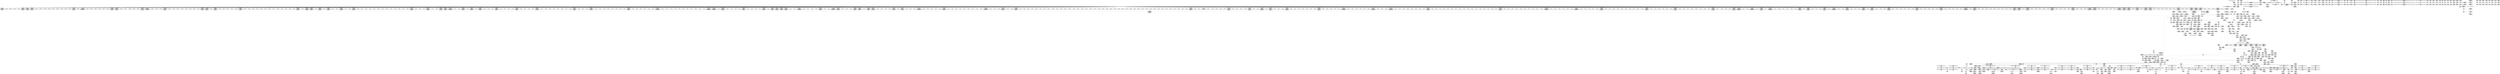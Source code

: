 digraph {
	CE0x4cbd290 [shape=record,shape=Mrecord,label="{CE0x4cbd290|12:_i32,_56:_i8*,_:_CRE_140,141_}"]
	CE0x4d36d30 [shape=record,shape=Mrecord,label="{CE0x4d36d30|12:_i32,_56:_i8*,_:_CRE_728,736_|*MultipleSource*|Function::inode_has_perm&Arg::inode::|*LoadInst*|security/selinux/hooks.c,1627|security/selinux/hooks.c,1611}"]
	CE0x4d457b0 [shape=record,shape=Mrecord,label="{CE0x4d457b0|inode_has_perm:_tmp15|*LoadInst*|security/selinux/hooks.c,1615}"]
	CE0x4d34c30 [shape=record,shape=Mrecord,label="{CE0x4d34c30|12:_i32,_56:_i8*,_:_CRE_618,619_}"]
	CE0x4cdc4e0 [shape=record,shape=Mrecord,label="{CE0x4cdc4e0|i32_2805|*Constant*}"]
	CE0x4d2a520 [shape=record,shape=Mrecord,label="{CE0x4d2a520|12:_i32,_56:_i8*,_:_CRE_307,308_}"]
	CE0x4d511e0 [shape=record,shape=Mrecord,label="{CE0x4d511e0|inode_has_perm:_tmp8|security/selinux/hooks.c,1611|*SummSource*}"]
	CE0x4d2f990 [shape=record,shape=Mrecord,label="{CE0x4d2f990|12:_i32,_56:_i8*,_:_CRE_544,552_|*MultipleSource*|Function::inode_has_perm&Arg::inode::|*LoadInst*|security/selinux/hooks.c,1627|security/selinux/hooks.c,1611}"]
	CE0x4d008a0 [shape=record,shape=Mrecord,label="{CE0x4d008a0|__validate_creds:_tmp6|include/linux/cred.h,174}"]
	CE0x4d1e8f0 [shape=record,shape=Mrecord,label="{CE0x4d1e8f0|0:_i32,_4:_i32,_8:_i32,_12:_i32,_:_CMRE_12,16_|*MultipleSource*|security/selinux/hooks.c,196|security/selinux/hooks.c,197|*LoadInst*|security/selinux/hooks.c,196}"]
	CE0x4ca8e00 [shape=record,shape=Mrecord,label="{CE0x4ca8e00|i8_1|*Constant*|*SummSink*}"]
	CE0x4d388d0 [shape=record,shape=Mrecord,label="{CE0x4d388d0|12:_i32,_56:_i8*,_:_CRE_840,848_|*MultipleSource*|Function::inode_has_perm&Arg::inode::|*LoadInst*|security/selinux/hooks.c,1627|security/selinux/hooks.c,1611}"]
	CE0x4caa1e0 [shape=record,shape=Mrecord,label="{CE0x4caa1e0|GLOBAL:_dentry_has_perm|*Constant*|*SummSource*}"]
	"CONST[source:2(external),value:2(dynamic)][purpose:{subject}]"
	CE0x4cf91f0 [shape=record,shape=Mrecord,label="{CE0x4cf91f0|_ret_i32_%retval.0,_!dbg_!27739|security/selinux/hooks.c,1618|*SummSink*}"]
	CE0x4cb1840 [shape=record,shape=Mrecord,label="{CE0x4cb1840|i64*_getelementptr_inbounds_(_11_x_i64_,_11_x_i64_*___llvm_gcov_ctr229,_i64_0,_i64_8)|*Constant*}"]
	CE0x4d2cf30 [shape=record,shape=Mrecord,label="{CE0x4d2cf30|12:_i32,_56:_i8*,_:_CRE_464,472_|*MultipleSource*|Function::inode_has_perm&Arg::inode::|*LoadInst*|security/selinux/hooks.c,1627|security/selinux/hooks.c,1611}"]
	CE0x4cbd040 [shape=record,shape=Mrecord,label="{CE0x4cbd040|12:_i32,_56:_i8*,_:_CRE_138,139_}"]
	CE0x4d505b0 [shape=record,shape=Mrecord,label="{CE0x4d505b0|inode_has_perm:_tmp7|security/selinux/hooks.c,1611}"]
	CE0x4ccec00 [shape=record,shape=Mrecord,label="{CE0x4ccec00|104:_%struct.inode*,_:_CRE_204,205_}"]
	CE0x4cf4e70 [shape=record,shape=Mrecord,label="{CE0x4cf4e70|104:_%struct.inode*,_:_CRE_308,309_}"]
	CE0x4d2ad70 [shape=record,shape=Mrecord,label="{CE0x4d2ad70|12:_i32,_56:_i8*,_:_CRE_328,336_|*MultipleSource*|Function::inode_has_perm&Arg::inode::|*LoadInst*|security/selinux/hooks.c,1627|security/selinux/hooks.c,1611}"]
	CE0x4d15f50 [shape=record,shape=Mrecord,label="{CE0x4d15f50|_call_void___validate_creds(%struct.cred*_%cred,_i8*_getelementptr_inbounds_(_25_x_i8_,_25_x_i8_*_.str3,_i32_0,_i32_0),_i32_1609)_#10,_!dbg_!27719|security/selinux/hooks.c,1609}"]
	CE0x4d26630 [shape=record,shape=Mrecord,label="{CE0x4d26630|12:_i32,_56:_i8*,_:_CRE_254,255_}"]
	CE0x4d06ed0 [shape=record,shape=Mrecord,label="{CE0x4d06ed0|i64_0|*Constant*}"]
	CE0x4d0a860 [shape=record,shape=Mrecord,label="{CE0x4d0a860|12:_i32,_56:_i8*,_:_CRE_96,104_|*MultipleSource*|Function::inode_has_perm&Arg::inode::|*LoadInst*|security/selinux/hooks.c,1627|security/selinux/hooks.c,1611}"]
	CE0x4d32630 [shape=record,shape=Mrecord,label="{CE0x4d32630|12:_i32,_56:_i8*,_:_CRE_586,587_}"]
	CE0x4d3f550 [shape=record,shape=Mrecord,label="{CE0x4d3f550|12:_i32,_56:_i8*,_:_CRE_979,980_}"]
	CE0x4d113c0 [shape=record,shape=Mrecord,label="{CE0x4d113c0|dentry_has_perm:_d_inode|security/selinux/hooks.c,1627|*SummSink*}"]
	CE0x4d0b7a0 [shape=record,shape=Mrecord,label="{CE0x4d0b7a0|__validate_creds:_file|Function::__validate_creds&Arg::file::}"]
	CE0x4cae640 [shape=record,shape=Mrecord,label="{CE0x4cae640|dentry_has_perm:_tmp1|*SummSink*}"]
	CE0x4cdc0f0 [shape=record,shape=Mrecord,label="{CE0x4cdc0f0|i8*_getelementptr_inbounds_(_25_x_i8_,_25_x_i8_*_.str3,_i32_0,_i32_0)|*Constant*|*SummSink*}"]
	CE0x4d0d3f0 [shape=record,shape=Mrecord,label="{CE0x4d0d3f0|104:_%struct.inode*,_:_CRE_195,196_}"]
	CE0x4d18bb0 [shape=record,shape=Mrecord,label="{CE0x4d18bb0|i8_10|*Constant*|*SummSink*}"]
	CE0x4cc3800 [shape=record,shape=Mrecord,label="{CE0x4cc3800|i64*_getelementptr_inbounds_(_11_x_i64_,_11_x_i64_*___llvm_gcov_ctr229,_i64_0,_i64_10)|*Constant*|*SummSource*}"]
	CE0x4d11500 [shape=record,shape=Mrecord,label="{CE0x4d11500|dentry_has_perm:_d_inode|security/selinux/hooks.c,1627}"]
	CE0x4cc6050 [shape=record,shape=Mrecord,label="{CE0x4cc6050|dentry_has_perm:_u|security/selinux/hooks.c,1631|*SummSink*}"]
	CE0x4d18a50 [shape=record,shape=Mrecord,label="{CE0x4d18a50|i8_10|*Constant*|*SummSource*}"]
	CE0x4cc2370 [shape=record,shape=Mrecord,label="{CE0x4cc2370|dentry_has_perm:_tmp2|*SummSink*}"]
	CE0x4d133e0 [shape=record,shape=Mrecord,label="{CE0x4d133e0|__validate_creds:_expval|include/linux/cred.h,173|*SummSource*}"]
	CE0x4d0f4b0 [shape=record,shape=Mrecord,label="{CE0x4d0f4b0|12:_i32,_56:_i8*,_:_CRE_150,151_}"]
	CE0x4d122f0 [shape=record,shape=Mrecord,label="{CE0x4d122f0|cred_sid:_tmp2|*SummSink*}"]
	CE0x4d2caf0 [shape=record,shape=Mrecord,label="{CE0x4d2caf0|12:_i32,_56:_i8*,_:_CRE_448,456_|*MultipleSource*|Function::inode_has_perm&Arg::inode::|*LoadInst*|security/selinux/hooks.c,1627|security/selinux/hooks.c,1611}"]
	CE0x4d36f80 [shape=record,shape=Mrecord,label="{CE0x4d36f80|12:_i32,_56:_i8*,_:_CRE_736,740_|*MultipleSource*|Function::inode_has_perm&Arg::inode::|*LoadInst*|security/selinux/hooks.c,1627|security/selinux/hooks.c,1611}"]
	CE0x4d160e0 [shape=record,shape=Mrecord,label="{CE0x4d160e0|_call_void___validate_creds(%struct.cred*_%cred,_i8*_getelementptr_inbounds_(_25_x_i8_,_25_x_i8_*_.str3,_i32_0,_i32_0),_i32_1609)_#10,_!dbg_!27719|security/selinux/hooks.c,1609|*SummSource*}"]
	CE0x4d20fd0 [shape=record,shape=Mrecord,label="{CE0x4d20fd0|i32_10|*Constant*|*SummSink*}"]
	CE0x4d36b40 [shape=record,shape=Mrecord,label="{CE0x4d36b40|12:_i32,_56:_i8*,_:_CRE_712,728_|*MultipleSource*|Function::inode_has_perm&Arg::inode::|*LoadInst*|security/selinux/hooks.c,1627|security/selinux/hooks.c,1611}"]
	CE0x4cb0240 [shape=record,shape=Mrecord,label="{CE0x4cb0240|i32_1609|*Constant*|*SummSource*}"]
	CE0x4d06e60 [shape=record,shape=Mrecord,label="{CE0x4d06e60|__validate_creds:_expval|include/linux/cred.h,173}"]
	CE0x4d07510 [shape=record,shape=Mrecord,label="{CE0x4d07510|cred_sid:_tmp3}"]
	CE0x4d26fb0 [shape=record,shape=Mrecord,label="{CE0x4d26fb0|12:_i32,_56:_i8*,_:_CRE_262,263_}"]
	CE0x4cbea10 [shape=record,shape=Mrecord,label="{CE0x4cbea10|get_current:_entry|*SummSink*}"]
	CE0x4d0c9a0 [shape=record,shape=Mrecord,label="{CE0x4d0c9a0|104:_%struct.inode*,_:_CRE_184,185_}"]
	CE0x4ca85b0 [shape=record,shape=Mrecord,label="{CE0x4ca85b0|dentry_has_perm:_tmp3|*SummSource*}"]
	CE0x4d20390 [shape=record,shape=Mrecord,label="{CE0x4d20390|i64*_getelementptr_inbounds_(_8_x_i64_,_8_x_i64_*___llvm_gcov_ctr154,_i64_0,_i64_6)|*Constant*|*SummSource*}"]
	CE0x4cf6750 [shape=record,shape=Mrecord,label="{CE0x4cf6750|__validate_creds:_lnot|include/linux/cred.h,173|*SummSink*}"]
	CE0x4d6f090 [shape=record,shape=Mrecord,label="{CE0x4d6f090|__validate_creds:_tmp9|include/linux/cred.h,175|*SummSink*}"]
	CE0x4d0ec60 [shape=record,shape=Mrecord,label="{CE0x4d0ec60|get_current:_tmp2|*SummSink*}"]
	CE0x4cc14a0 [shape=record,shape=Mrecord,label="{CE0x4cc14a0|104:_%struct.inode*,_:_CRE_165,166_}"]
	CE0x4cc6630 [shape=record,shape=Mrecord,label="{CE0x4cc6630|dentry_has_perm:_dentry1|security/selinux/hooks.c,1631}"]
	CE0x4d32500 [shape=record,shape=Mrecord,label="{CE0x4d32500|12:_i32,_56:_i8*,_:_CRE_585,586_}"]
	CE0x4cc0780 [shape=record,shape=Mrecord,label="{CE0x4cc0780|104:_%struct.inode*,_:_CRE_151,152_}"]
	CE0x4cab490 [shape=record,shape=Mrecord,label="{CE0x4cab490|dentry_has_perm:_dentry|Function::dentry_has_perm&Arg::dentry::|*SummSink*}"]
	CE0x4cbfa50 [shape=record,shape=Mrecord,label="{CE0x4cbfa50|COLLAPSED:_GCMRE_current_task_external_global_%struct.task_struct*:_elem_0::|security/selinux/hooks.c,2805}"]
	CE0x4cad7d0 [shape=record,shape=Mrecord,label="{CE0x4cad7d0|104:_%struct.inode*,_:_CRE_144,145_}"]
	CE0x4d468d0 [shape=record,shape=Mrecord,label="{CE0x4d468d0|inode_has_perm:_tmp13|security/selinux/hooks.c,1614|*SummSource*}"]
	CE0x4d49390 [shape=record,shape=Mrecord,label="{CE0x4d49390|i64*_getelementptr_inbounds_(_8_x_i64_,_8_x_i64_*___llvm_gcov_ctr154,_i64_0,_i64_7)|*Constant*}"]
	CE0x4d245a0 [shape=record,shape=Mrecord,label="{CE0x4d245a0|12:_i32,_56:_i8*,_:_CRE_198,199_}"]
	CE0x4ca9ef0 [shape=record,shape=Mrecord,label="{CE0x4ca9ef0|GLOBAL:_dentry_has_perm|*Constant*}"]
	CE0x4cce180 [shape=record,shape=Mrecord,label="{CE0x4cce180|i32_0|*Constant*|*SummSink*}"]
	CE0x4d304f0 [shape=record,shape=Mrecord,label="{CE0x4d304f0|12:_i32,_56:_i8*,_:_CRE_558,559_}"]
	CE0x4d07a90 [shape=record,shape=Mrecord,label="{CE0x4d07a90|inode_has_perm:_do.end|*SummSource*}"]
	CE0x4d0ebf0 [shape=record,shape=Mrecord,label="{CE0x4d0ebf0|get_current:_tmp2|*SummSource*}"]
	CE0x4d23c40 [shape=record,shape=Mrecord,label="{CE0x4d23c40|12:_i32,_56:_i8*,_:_CRE_188,189_}"]
	CE0x4cd61c0 [shape=record,shape=Mrecord,label="{CE0x4cd61c0|selinux_inode_readlink:_tmp9|security/selinux/hooks.c,2805|*SummSource*}"]
	CE0x4cbe370 [shape=record,shape=Mrecord,label="{CE0x4cbe370|12:_i32,_56:_i8*,_:_CRE_40,48_|*MultipleSource*|Function::inode_has_perm&Arg::inode::|*LoadInst*|security/selinux/hooks.c,1627|security/selinux/hooks.c,1611}"]
	CE0x4cfc7f0 [shape=record,shape=Mrecord,label="{CE0x4cfc7f0|avc_has_perm:_ssid|Function::avc_has_perm&Arg::ssid::|*SummSink*}"]
	CE0x4cb4370 [shape=record,shape=Mrecord,label="{CE0x4cb4370|selinux_inode_readlink:_tmp2|*SummSource*}"]
	CE0x4d63b50 [shape=record,shape=Mrecord,label="{CE0x4d63b50|inode_has_perm:_sclass|security/selinux/hooks.c,1617|*SummSink*}"]
	CE0x4d290f0 [shape=record,shape=Mrecord,label="{CE0x4d290f0|12:_i32,_56:_i8*,_:_CRE_290,291_}"]
	CE0x4cdb050 [shape=record,shape=Mrecord,label="{CE0x4cdb050|__validate_creds:_call|include/linux/cred.h,173}"]
	CE0x4d1a5f0 [shape=record,shape=Mrecord,label="{CE0x4d1a5f0|104:_%struct.inode*,_:_CRE_40,48_|*MultipleSource*|Function::selinux_inode_readlink&Arg::dentry::|Function::dentry_has_perm&Arg::dentry::|security/selinux/hooks.c,1627}"]
	CE0x4d3b820 [shape=record,shape=Mrecord,label="{CE0x4d3b820|12:_i32,_56:_i8*,_:_CRE_897,898_}"]
	CE0x4cb34b0 [shape=record,shape=Mrecord,label="{CE0x4cb34b0|i8*_getelementptr_inbounds_(_45_x_i8_,_45_x_i8_*_.str12,_i32_0,_i32_0)|*Constant*|*SummSource*}"]
	CE0x4d25e30 [shape=record,shape=Mrecord,label="{CE0x4d25e30|12:_i32,_56:_i8*,_:_CRE_246,247_}"]
	CE0x4cb8e80 [shape=record,shape=Mrecord,label="{CE0x4cb8e80|i64_5|*Constant*}"]
	CE0x4cfa9f0 [shape=record,shape=Mrecord,label="{CE0x4cfa9f0|dentry_has_perm:_bb|*SummSink*}"]
	CE0x4caabf0 [shape=record,shape=Mrecord,label="{CE0x4caabf0|selinux_inode_readlink:_dentry|Function::selinux_inode_readlink&Arg::dentry::}"]
	CE0x4ccfbf0 [shape=record,shape=Mrecord,label="{CE0x4ccfbf0|104:_%struct.inode*,_:_CRE_221,222_}"]
	CE0x4d2db60 [shape=record,shape=Mrecord,label="{CE0x4d2db60|12:_i32,_56:_i8*,_:_CRE_479,480_}"]
	CE0x4d0acd0 [shape=record,shape=Mrecord,label="{CE0x4d0acd0|cred_sid:_tmp1|*SummSink*}"]
	CE0x4d3a2c0 [shape=record,shape=Mrecord,label="{CE0x4d3a2c0|12:_i32,_56:_i8*,_:_CRE_879,880_}"]
	CE0x4d4fea0 [shape=record,shape=Mrecord,label="{CE0x4d4fea0|inode_has_perm:_tmp7|security/selinux/hooks.c,1611|*SummSource*}"]
	CE0x4cb62c0 [shape=record,shape=Mrecord,label="{CE0x4cb62c0|selinux_inode_readlink:_tmp4|security/selinux/hooks.c,2805|*SummSink*}"]
	CE0x4d44c90 [shape=record,shape=Mrecord,label="{CE0x4d44c90|_ret_i32_%tmp6,_!dbg_!27716|security/selinux/hooks.c,197|*SummSink*}"]
	CE0x4cf5830 [shape=record,shape=Mrecord,label="{CE0x4cf5830|104:_%struct.inode*,_:_CRE_319,320_}"]
	CE0x4cb7e10 [shape=record,shape=Mrecord,label="{CE0x4cb7e10|selinux_inode_readlink:_land.lhs.true|*SummSink*}"]
	CE0x4d359e0 [shape=record,shape=Mrecord,label="{CE0x4d359e0|12:_i32,_56:_i8*,_:_CRE_656,664_|*MultipleSource*|Function::inode_has_perm&Arg::inode::|*LoadInst*|security/selinux/hooks.c,1627|security/selinux/hooks.c,1611}"]
	CE0x4d364b0 [shape=record,shape=Mrecord,label="{CE0x4d364b0|12:_i32,_56:_i8*,_:_CRE_688,692_|*MultipleSource*|Function::inode_has_perm&Arg::inode::|*LoadInst*|security/selinux/hooks.c,1627|security/selinux/hooks.c,1611}"]
	CE0x4ccfdd0 [shape=record,shape=Mrecord,label="{CE0x4ccfdd0|104:_%struct.inode*,_:_CRE_223,224_}"]
	CE0x4cfa840 [shape=record,shape=Mrecord,label="{CE0x4cfa840|dentry_has_perm:_bb|*SummSource*}"]
	CE0x4cac130 [shape=record,shape=Mrecord,label="{CE0x4cac130|_ret_i32_%call,_!dbg_!27723|security/selinux/hooks.c,1632|*SummSink*}"]
	CE0x4ccbc30 [shape=record,shape=Mrecord,label="{CE0x4ccbc30|selinux_inode_readlink:_tobool1|security/selinux/hooks.c,2805}"]
	CE0x4d34640 [shape=record,shape=Mrecord,label="{CE0x4d34640|12:_i32,_56:_i8*,_:_CRE_613,614_}"]
	CE0x4cad510 [shape=record,shape=Mrecord,label="{CE0x4cad510|104:_%struct.inode*,_:_CRE_104,112_|*MultipleSource*|Function::selinux_inode_readlink&Arg::dentry::|Function::dentry_has_perm&Arg::dentry::|security/selinux/hooks.c,1627}"]
	CE0x4d28b00 [shape=record,shape=Mrecord,label="{CE0x4d28b00|12:_i32,_56:_i8*,_:_CRE_285,286_}"]
	CE0x4d3aea0 [shape=record,shape=Mrecord,label="{CE0x4d3aea0|12:_i32,_56:_i8*,_:_CRE_889,890_}"]
	CE0x4cf50b0 [shape=record,shape=Mrecord,label="{CE0x4cf50b0|104:_%struct.inode*,_:_CRE_311,312_}"]
	CE0x4cb8b20 [shape=record,shape=Mrecord,label="{CE0x4cb8b20|i64_4|*Constant*|*SummSource*}"]
	CE0x4ca4760 [shape=record,shape=Mrecord,label="{CE0x4ca4760|selinux_inode_readlink:_do.end}"]
	CE0x4d35350 [shape=record,shape=Mrecord,label="{CE0x4d35350|12:_i32,_56:_i8*,_:_CRE_624,628_|*MultipleSource*|Function::inode_has_perm&Arg::inode::|*LoadInst*|security/selinux/hooks.c,1627|security/selinux/hooks.c,1611}"]
	CE0x4d1a720 [shape=record,shape=Mrecord,label="{CE0x4d1a720|104:_%struct.inode*,_:_CRE_48,52_|*MultipleSource*|Function::selinux_inode_readlink&Arg::dentry::|Function::dentry_has_perm&Arg::dentry::|security/selinux/hooks.c,1627}"]
	CE0x4cc33b0 [shape=record,shape=Mrecord,label="{CE0x4cc33b0|i64*_getelementptr_inbounds_(_11_x_i64_,_11_x_i64_*___llvm_gcov_ctr229,_i64_0,_i64_0)|*Constant*}"]
	CE0x4ccf920 [shape=record,shape=Mrecord,label="{CE0x4ccf920|104:_%struct.inode*,_:_CRE_218,219_}"]
	CE0x4d295b0 [shape=record,shape=Mrecord,label="{CE0x4d295b0|12:_i32,_56:_i8*,_:_CRE_294,295_}"]
	CE0x4ccf830 [shape=record,shape=Mrecord,label="{CE0x4ccf830|104:_%struct.inode*,_:_CRE_217,218_}"]
	CE0x4d45360 [shape=record,shape=Mrecord,label="{CE0x4d45360|inode_has_perm:_i_security|security/selinux/hooks.c,1615|*SummSource*}"]
	CE0x4d0a650 [shape=record,shape=Mrecord,label="{CE0x4d0a650|12:_i32,_56:_i8*,_:_CRE_88,96_|*MultipleSource*|Function::inode_has_perm&Arg::inode::|*LoadInst*|security/selinux/hooks.c,1627|security/selinux/hooks.c,1611}"]
	CE0x4d52ac0 [shape=record,shape=Mrecord,label="{CE0x4d52ac0|i64*_getelementptr_inbounds_(_8_x_i64_,_8_x_i64_*___llvm_gcov_ctr154,_i64_0,_i64_5)|*Constant*|*SummSource*}"]
	CE0x4d0c130 [shape=record,shape=Mrecord,label="{CE0x4d0c130|104:_%struct.inode*,_:_CRE_175,176_}"]
	CE0x4d52990 [shape=record,shape=Mrecord,label="{CE0x4d52990|i64*_getelementptr_inbounds_(_8_x_i64_,_8_x_i64_*___llvm_gcov_ctr154,_i64_0,_i64_5)|*Constant*}"]
	CE0x4cdc2e0 [shape=record,shape=Mrecord,label="{CE0x4cdc2e0|GLOBAL:_lockdep_rcu_suspicious|*Constant*|*SummSource*}"]
	CE0x4d05ea0 [shape=record,shape=Mrecord,label="{CE0x4d05ea0|__validate_creds:_conv|include/linux/cred.h,173}"]
	CE0x4d289d0 [shape=record,shape=Mrecord,label="{CE0x4d289d0|12:_i32,_56:_i8*,_:_CRE_284,285_}"]
	CE0x4d115d0 [shape=record,shape=Mrecord,label="{CE0x4d115d0|dentry_has_perm:_d_inode|security/selinux/hooks.c,1627|*SummSource*}"]
	CE0x4d0c4f0 [shape=record,shape=Mrecord,label="{CE0x4d0c4f0|104:_%struct.inode*,_:_CRE_179,180_}"]
	CE0x4d4bee0 [shape=record,shape=Mrecord,label="{CE0x4d4bee0|avc_has_perm:_tclass|Function::avc_has_perm&Arg::tclass::|*SummSink*}"]
	CE0x4cc68b0 [shape=record,shape=Mrecord,label="{CE0x4cc68b0|dentry_has_perm:_call|security/selinux/hooks.c,1632|*SummSource*}"]
	CE0x4cc0470 [shape=record,shape=Mrecord,label="{CE0x4cc0470|104:_%struct.inode*,_:_CRE_147,148_}"]
	"CONST[source:0(mediator),value:2(dynamic)][purpose:{object}]"
	CE0x4d00910 [shape=record,shape=Mrecord,label="{CE0x4d00910|__validate_creds:_tmp6|include/linux/cred.h,174|*SummSource*}"]
	CE0x4cf8bc0 [shape=record,shape=Mrecord,label="{CE0x4cf8bc0|inode_has_perm:_adp|Function::inode_has_perm&Arg::adp::|*SummSource*}"]
	CE0x4cfaf70 [shape=record,shape=Mrecord,label="{CE0x4cfaf70|dentry_has_perm:_ad|security/selinux/hooks.c, 1628|*SummSource*}"]
	CE0x4d0f960 [shape=record,shape=Mrecord,label="{CE0x4d0f960|12:_i32,_56:_i8*,_:_CRE_155,156_}"]
	CE0x4ca7dc0 [shape=record,shape=Mrecord,label="{CE0x4ca7dc0|selinux_inode_readlink:_do.end|*SummSource*}"]
	CE0x4cc8390 [shape=record,shape=Mrecord,label="{CE0x4cc8390|selinux_inode_readlink:_tmp18|security/selinux/hooks.c,2805|*SummSink*}"]
	CE0x4d0fc30 [shape=record,shape=Mrecord,label="{CE0x4d0fc30|12:_i32,_56:_i8*,_:_CRE_158,159_}"]
	CE0x4d0fd20 [shape=record,shape=Mrecord,label="{CE0x4d0fd20|12:_i32,_56:_i8*,_:_CRE_159,160_}"]
	CE0x4d4a6b0 [shape=record,shape=Mrecord,label="{CE0x4d4a6b0|__validate_creds:_if.then|*SummSink*}"]
	CE0x4d221e0 [shape=record,shape=Mrecord,label="{CE0x4d221e0|12:_i32,_56:_i8*,_:_CRE_165,166_}"]
	CE0x4d4f870 [shape=record,shape=Mrecord,label="{CE0x4d4f870|i64_0|*Constant*}"]
	CE0x4d40310 [shape=record,shape=Mrecord,label="{CE0x4d40310|inode_has_perm:_tmp6|*LoadInst*|security/selinux/hooks.c,1611|*SummSource*}"]
	CE0x4cfd220 [shape=record,shape=Mrecord,label="{CE0x4cfd220|inode_has_perm:_sclass|security/selinux/hooks.c,1617}"]
	CE0x4d2be60 [shape=record,shape=Mrecord,label="{CE0x4d2be60|12:_i32,_56:_i8*,_:_CRE_400,408_|*MultipleSource*|Function::inode_has_perm&Arg::inode::|*LoadInst*|security/selinux/hooks.c,1627|security/selinux/hooks.c,1611}"]
	CE0x4cbe1c0 [shape=record,shape=Mrecord,label="{CE0x4cbe1c0|12:_i32,_56:_i8*,_:_CRE_32,40_|*MultipleSource*|Function::inode_has_perm&Arg::inode::|*LoadInst*|security/selinux/hooks.c,1627|security/selinux/hooks.c,1611}"]
	CE0x4d27340 [shape=record,shape=Mrecord,label="{CE0x4d27340|12:_i32,_56:_i8*,_:_CRE_265,266_}"]
	CE0x4d36040 [shape=record,shape=Mrecord,label="{CE0x4d36040|12:_i32,_56:_i8*,_:_CRE_680,684_|*MultipleSource*|Function::inode_has_perm&Arg::inode::|*LoadInst*|security/selinux/hooks.c,1627|security/selinux/hooks.c,1611}"]
	CE0x44be100 [shape=record,shape=Mrecord,label="{CE0x44be100|selinux_inode_readlink:_land.lhs.true}"]
	CE0x4ca0550 [shape=record,shape=Mrecord,label="{CE0x4ca0550|_call_void_mcount()_#3}"]
	CE0x4d33b90 [shape=record,shape=Mrecord,label="{CE0x4d33b90|12:_i32,_56:_i8*,_:_CRE_604,605_}"]
	CE0x4d39e00 [shape=record,shape=Mrecord,label="{CE0x4d39e00|12:_i32,_56:_i8*,_:_CRE_875,876_}"]
	CE0x4d68290 [shape=record,shape=Mrecord,label="{CE0x4d68290|i32_3|*Constant*|*SummSink*}"]
	CE0x5fa21d0 [shape=record,shape=Mrecord,label="{CE0x5fa21d0|selinux_inode_readlink:_tmp1|*SummSink*}"]
	CE0x4cc4990 [shape=record,shape=Mrecord,label="{CE0x4cc4990|i32_2805|*Constant*|*SummSource*}"]
	CE0x4d269c0 [shape=record,shape=Mrecord,label="{CE0x4d269c0|12:_i32,_56:_i8*,_:_CRE_257,258_}"]
	CE0x4cd5f90 [shape=record,shape=Mrecord,label="{CE0x4cd5f90|i64_5|*Constant*|*SummSink*}"]
	CE0x4cf8d30 [shape=record,shape=Mrecord,label="{CE0x4cf8d30|inode_has_perm:_adp|Function::inode_has_perm&Arg::adp::|*SummSink*}"]
	CE0x4d188f0 [shape=record,shape=Mrecord,label="{CE0x4d188f0|i8_10|*Constant*}"]
	CE0x4cf5740 [shape=record,shape=Mrecord,label="{CE0x4cf5740|104:_%struct.inode*,_:_CRE_318,319_}"]
	CE0x4d46860 [shape=record,shape=Mrecord,label="{CE0x4d46860|inode_has_perm:_tmp13|security/selinux/hooks.c,1614}"]
	CE0x4cfcbf0 [shape=record,shape=Mrecord,label="{CE0x4cfcbf0|avc_has_perm:_tsid|Function::avc_has_perm&Arg::tsid::|*SummSink*}"]
	CE0x4cda040 [shape=record,shape=Mrecord,label="{CE0x4cda040|i64*_getelementptr_inbounds_(_5_x_i64_,_5_x_i64_*___llvm_gcov_ctr155,_i64_0,_i64_0)|*Constant*}"]
	CE0x4cb1cf0 [shape=record,shape=Mrecord,label="{CE0x4cb1cf0|selinux_inode_readlink:_tmp15|security/selinux/hooks.c,2805|*SummSource*}"]
	CE0x4d45c70 [shape=record,shape=Mrecord,label="{CE0x4d45c70|inode_has_perm:_sid3|security/selinux/hooks.c,1617|*SummSource*}"]
	CE0x4d48600 [shape=record,shape=Mrecord,label="{CE0x4d48600|avc_has_perm:_auditdata|Function::avc_has_perm&Arg::auditdata::|*SummSource*}"]
	CE0x4cb6ae0 [shape=record,shape=Mrecord,label="{CE0x4cb6ae0|selinux_inode_readlink:_tmp|*SummSink*}"]
	CE0x4ccfa10 [shape=record,shape=Mrecord,label="{CE0x4ccfa10|104:_%struct.inode*,_:_CRE_219,220_}"]
	CE0x4d24f00 [shape=record,shape=Mrecord,label="{CE0x4d24f00|12:_i32,_56:_i8*,_:_CRE_208,210_|*MultipleSource*|Function::inode_has_perm&Arg::inode::|*LoadInst*|security/selinux/hooks.c,1627|security/selinux/hooks.c,1611}"]
	CE0x4d069a0 [shape=record,shape=Mrecord,label="{CE0x4d069a0|inode_has_perm:_if.end|*SummSink*}"]
	CE0x4d0d030 [shape=record,shape=Mrecord,label="{CE0x4d0d030|104:_%struct.inode*,_:_CRE_191,192_}"]
	CE0x4d33930 [shape=record,shape=Mrecord,label="{CE0x4d33930|12:_i32,_56:_i8*,_:_CRE_602,603_}"]
	CE0x4d30750 [shape=record,shape=Mrecord,label="{CE0x4d30750|12:_i32,_56:_i8*,_:_CRE_560,561_}"]
	CE0x4d1bc90 [shape=record,shape=Mrecord,label="{CE0x4d1bc90|COLLAPSED:_GCMRE___llvm_gcov_ctr131_internal_global_2_x_i64_zeroinitializer:_elem_0:default:}"]
	CE0x4d11350 [shape=record,shape=Mrecord,label="{CE0x4d11350|i32_5|*Constant*|*SummSource*}"]
	CE0x4d09c80 [shape=record,shape=Mrecord,label="{CE0x4d09c80|inode_has_perm:_tmp|*SummSource*}"]
	CE0x4d2e150 [shape=record,shape=Mrecord,label="{CE0x4d2e150|12:_i32,_56:_i8*,_:_CRE_484,485_}"]
	CE0x4d4dc40 [shape=record,shape=Mrecord,label="{CE0x4d4dc40|inode_has_perm:_tobool|security/selinux/hooks.c,1611|*SummSource*}"]
	CE0x4d12210 [shape=record,shape=Mrecord,label="{CE0x4d12210|cred_sid:_tmp2}"]
	CE0x4cda350 [shape=record,shape=Mrecord,label="{CE0x4cda350|__validate_creds:_tmp}"]
	CE0x4cceb40 [shape=record,shape=Mrecord,label="{CE0x4cceb40|104:_%struct.inode*,_:_CRE_203,204_}"]
	CE0x4d3da90 [shape=record,shape=Mrecord,label="{CE0x4d3da90|12:_i32,_56:_i8*,_:_CRE_926,927_}"]
	CE0x4cabe50 [shape=record,shape=Mrecord,label="{CE0x4cabe50|_ret_i32_%call,_!dbg_!27723|security/selinux/hooks.c,1632}"]
	CE0x4d30c10 [shape=record,shape=Mrecord,label="{CE0x4d30c10|12:_i32,_56:_i8*,_:_CRE_564,565_}"]
	CE0x4cc13b0 [shape=record,shape=Mrecord,label="{CE0x4cc13b0|104:_%struct.inode*,_:_CRE_164,165_}"]
	CE0x4cf4f30 [shape=record,shape=Mrecord,label="{CE0x4cf4f30|104:_%struct.inode*,_:_CRE_309,310_}"]
	CE0x4d241e0 [shape=record,shape=Mrecord,label="{CE0x4d241e0|12:_i32,_56:_i8*,_:_CRE_194,195_}"]
	CE0x4cdb120 [shape=record,shape=Mrecord,label="{CE0x4cdb120|__validate_creds:_call|include/linux/cred.h,173|*SummSource*}"]
	CE0x4d01540 [shape=record,shape=Mrecord,label="{CE0x4d01540|_call_void___invalid_creds(%struct.cred*_%cred,_i8*_%file,_i32_%line)_#10,_!dbg_!27721|include/linux/cred.h,174}"]
	CE0x4d22c30 [shape=record,shape=Mrecord,label="{CE0x4d22c30|12:_i32,_56:_i8*,_:_CRE_176,177_}"]
	CE0x4cbe750 [shape=record,shape=Mrecord,label="{CE0x4cbe750|get_current:_entry}"]
	CE0x4d1ac30 [shape=record,shape=Mrecord,label="{CE0x4d1ac30|cred_sid:_security|security/selinux/hooks.c,196|*SummSource*}"]
	CE0x4d17240 [shape=record,shape=Mrecord,label="{CE0x4d17240|__validate_creds:_tmp2|include/linux/cred.h,173|*SummSink*}"]
	CE0x4d3f330 [shape=record,shape=Mrecord,label="{CE0x4d3f330|12:_i32,_56:_i8*,_:_CRE_978,979_}"]
	CE0x4d0bc80 [shape=record,shape=Mrecord,label="{CE0x4d0bc80|dentry_has_perm:_type|security/selinux/hooks.c,1630|*SummSource*}"]
	CE0x4cbcc80 [shape=record,shape=Mrecord,label="{CE0x4cbcc80|12:_i32,_56:_i8*,_:_CRE_136,137_}"]
	CE0x4d09450 [shape=record,shape=Mrecord,label="{CE0x4d09450|12:_i32,_56:_i8*,_:_CRE_8,12_|*MultipleSource*|Function::inode_has_perm&Arg::inode::|*LoadInst*|security/selinux/hooks.c,1627|security/selinux/hooks.c,1611}"]
	CE0x4d06130 [shape=record,shape=Mrecord,label="{CE0x4d06130|__validate_creds:_cred|Function::__validate_creds&Arg::cred::|*SummSink*}"]
	CE0x4cc11d0 [shape=record,shape=Mrecord,label="{CE0x4cc11d0|104:_%struct.inode*,_:_CRE_162,163_}"]
	CE0x4d4d950 [shape=record,shape=Mrecord,label="{CE0x4d4d950|i1_true|*Constant*}"]
	CE0x4d6eca0 [shape=record,shape=Mrecord,label="{CE0x4d6eca0|__validate_creds:_tmp8|include/linux/cred.h,175|*SummSource*}"]
	CE0x4d2cd10 [shape=record,shape=Mrecord,label="{CE0x4d2cd10|12:_i32,_56:_i8*,_:_CRE_456,464_|*MultipleSource*|Function::inode_has_perm&Arg::inode::|*LoadInst*|security/selinux/hooks.c,1627|security/selinux/hooks.c,1611}"]
	CE0x4d3ed00 [shape=record,shape=Mrecord,label="{CE0x4d3ed00|12:_i32,_56:_i8*,_:_CRE_968,976_|*MultipleSource*|Function::inode_has_perm&Arg::inode::|*LoadInst*|security/selinux/hooks.c,1627|security/selinux/hooks.c,1611}"]
	CE0x4cf8a70 [shape=record,shape=Mrecord,label="{CE0x4cf8a70|inode_has_perm:_adp|Function::inode_has_perm&Arg::adp::}"]
	CE0x4cd9f30 [shape=record,shape=Mrecord,label="{CE0x4cd9f30|inode_has_perm:_bb|*SummSource*}"]
	CE0x4cbd350 [shape=record,shape=Mrecord,label="{CE0x4cbd350|12:_i32,_56:_i8*,_:_CRE_141,142_}"]
	CE0x4d0aa10 [shape=record,shape=Mrecord,label="{CE0x4d0aa10|12:_i32,_56:_i8*,_:_CRE_104,112_|*MultipleSource*|Function::inode_has_perm&Arg::inode::|*LoadInst*|security/selinux/hooks.c,1627|security/selinux/hooks.c,1611}"]
	CE0x4ca8a60 [shape=record,shape=Mrecord,label="{CE0x4ca8a60|_call_void_mcount()_#3|*SummSink*}"]
	CE0x4d33a60 [shape=record,shape=Mrecord,label="{CE0x4d33a60|12:_i32,_56:_i8*,_:_CRE_603,604_}"]
	CE0x4d2bc40 [shape=record,shape=Mrecord,label="{CE0x4d2bc40|12:_i32,_56:_i8*,_:_CRE_392,400_|*MultipleSource*|Function::inode_has_perm&Arg::inode::|*LoadInst*|security/selinux/hooks.c,1627|security/selinux/hooks.c,1611}"]
	CE0x4cafc40 [shape=record,shape=Mrecord,label="{CE0x4cafc40|GLOBAL:_current_task|Global_var:current_task}"]
	CE0x4d07920 [shape=record,shape=Mrecord,label="{CE0x4d07920|inode_has_perm:_bb|*SummSink*}"]
	CE0x4d3bbb0 [shape=record,shape=Mrecord,label="{CE0x4d3bbb0|12:_i32,_56:_i8*,_:_CRE_900,901_}"]
	CE0x4d04c70 [shape=record,shape=Mrecord,label="{CE0x4d04c70|i64_1|*Constant*}"]
	CE0x4d10120 [shape=record,shape=Mrecord,label="{CE0x4d10120|i64*_getelementptr_inbounds_(_2_x_i64_,_2_x_i64_*___llvm_gcov_ctr98,_i64_0,_i64_1)|*Constant*|*SummSource*}"]
	CE0x4cb4630 [shape=record,shape=Mrecord,label="{CE0x4cb4630|selinux_inode_readlink:_land.lhs.true2}"]
	CE0x4cc7dc0 [shape=record,shape=Mrecord,label="{CE0x4cc7dc0|selinux_inode_readlink:_tmp17|security/selinux/hooks.c,2805|*SummSink*}"]
	CE0x4cc0370 [shape=record,shape=Mrecord,label="{CE0x4cc0370|104:_%struct.inode*,_:_CRE_146,147_}"]
	CE0x4d14b10 [shape=record,shape=Mrecord,label="{CE0x4d14b10|12:_i32,_56:_i8*,_:_CRE_76,80_|*MultipleSource*|Function::inode_has_perm&Arg::inode::|*LoadInst*|security/selinux/hooks.c,1627|security/selinux/hooks.c,1611}"]
	CE0x4cbd500 [shape=record,shape=Mrecord,label="{CE0x4cbd500|12:_i32,_56:_i8*,_:_CRE_143,144_}"]
	CE0x4cb88d0 [shape=record,shape=Mrecord,label="{CE0x4cb88d0|i64_4|*Constant*}"]
	CE0x4d05aa0 [shape=record,shape=Mrecord,label="{CE0x4d05aa0|i64*_getelementptr_inbounds_(_8_x_i64_,_8_x_i64_*___llvm_gcov_ctr154,_i64_0,_i64_0)|*Constant*|*SummSource*}"]
	CE0x4d24a50 [shape=record,shape=Mrecord,label="{CE0x4d24a50|12:_i32,_56:_i8*,_:_CRE_203,204_}"]
	CE0x4d38050 [shape=record,shape=Mrecord,label="{CE0x4d38050|12:_i32,_56:_i8*,_:_CRE_808,816_|*MultipleSource*|Function::inode_has_perm&Arg::inode::|*LoadInst*|security/selinux/hooks.c,1627|security/selinux/hooks.c,1611}"]
	CE0x4d3d830 [shape=record,shape=Mrecord,label="{CE0x4d3d830|12:_i32,_56:_i8*,_:_CRE_924,925_}"]
	CE0x4d39810 [shape=record,shape=Mrecord,label="{CE0x4d39810|12:_i32,_56:_i8*,_:_CRE_870,871_}"]
	CE0x4d4a410 [shape=record,shape=Mrecord,label="{CE0x4d4a410|__validate_creds:_if.then}"]
	CE0x4cc12c0 [shape=record,shape=Mrecord,label="{CE0x4cc12c0|104:_%struct.inode*,_:_CRE_163,164_}"]
	CE0x4cf9da0 [shape=record,shape=Mrecord,label="{CE0x4cf9da0|inode_has_perm:_tmp2|*SummSink*}"]
	CE0x4cbd410 [shape=record,shape=Mrecord,label="{CE0x4cbd410|12:_i32,_56:_i8*,_:_CRE_142,143_}"]
	CE0x4d1c220 [shape=record,shape=Mrecord,label="{CE0x4d1c220|0:_i32,_4:_i32,_8:_i32,_12:_i32,_:_CMRE_0,4_|*MultipleSource*|security/selinux/hooks.c,196|security/selinux/hooks.c,197|*LoadInst*|security/selinux/hooks.c,196}"]
	CE0x4d28510 [shape=record,shape=Mrecord,label="{CE0x4d28510|12:_i32,_56:_i8*,_:_CRE_280,281_}"]
	CE0x4cd6c40 [shape=record,shape=Mrecord,label="{CE0x4cd6c40|get_current:_tmp1|*SummSink*}"]
	CE0x4d21930 [shape=record,shape=Mrecord,label="{CE0x4d21930|GLOBAL:_cred_sid|*Constant*|*SummSink*}"]
	CE0x4d0c8b0 [shape=record,shape=Mrecord,label="{CE0x4d0c8b0|104:_%struct.inode*,_:_CRE_183,184_}"]
	CE0x4caa780 [shape=record,shape=Mrecord,label="{CE0x4caa780|dentry_has_perm:_cred|Function::dentry_has_perm&Arg::cred::}"]
	CE0x4cfa0b0 [shape=record,shape=Mrecord,label="{CE0x4cfa0b0|i64*_getelementptr_inbounds_(_8_x_i64_,_8_x_i64_*___llvm_gcov_ctr154,_i64_0,_i64_2)|*Constant*}"]
	CE0x4d3e410 [shape=record,shape=Mrecord,label="{CE0x4d3e410|12:_i32,_56:_i8*,_:_CRE_934,935_}"]
	CE0x4d0c6d0 [shape=record,shape=Mrecord,label="{CE0x4d0c6d0|104:_%struct.inode*,_:_CRE_181,182_}"]
	CE0x4d49920 [shape=record,shape=Mrecord,label="{CE0x4d49920|inode_has_perm:_tmp19|security/selinux/hooks.c,1618|*SummSink*}"]
	CE0x4d0c040 [shape=record,shape=Mrecord,label="{CE0x4d0c040|104:_%struct.inode*,_:_CRE_174,175_}"]
	CE0x4d48940 [shape=record,shape=Mrecord,label="{CE0x4d48940|_ret_i32_%retval.0,_!dbg_!27728|security/selinux/avc.c,775|*SummSource*}"]
	CE0x4cb4100 [shape=record,shape=Mrecord,label="{CE0x4cb4100|get_current:_tmp1}"]
	CE0x4cb6bc0 [shape=record,shape=Mrecord,label="{CE0x4cb6bc0|i64_1|*Constant*}"]
	CE0x4cbfd40 [shape=record,shape=Mrecord,label="{CE0x4cbfd40|selinux_inode_readlink:_tmp21|security/selinux/hooks.c,2805|*SummSource*}"]
	CE0x4cfdf60 [shape=record,shape=Mrecord,label="{CE0x4cfdf60|i32_(i32,_i32,_i16,_i32,_%struct.common_audit_data*)*_bitcast_(i32_(i32,_i32,_i16,_i32,_%struct.common_audit_data.495*)*_avc_has_perm_to_i32_(i32,_i32,_i16,_i32,_%struct.common_audit_data*)*)|*Constant*}"]
	CE0x4cf8190 [shape=record,shape=Mrecord,label="{CE0x4cf8190|inode_has_perm:_inode|Function::inode_has_perm&Arg::inode::|*SummSource*}"]
	CE0x4d3e2e0 [shape=record,shape=Mrecord,label="{CE0x4d3e2e0|12:_i32,_56:_i8*,_:_CRE_933,934_}"]
	CE0x4ccaf30 [shape=record,shape=Mrecord,label="{CE0x4ccaf30|GLOBAL:_selinux_inode_readlink.__warned|Global_var:selinux_inode_readlink.__warned}"]
	CE0x4d24000 [shape=record,shape=Mrecord,label="{CE0x4d24000|12:_i32,_56:_i8*,_:_CRE_192,193_}"]
	CE0x4d0e5c0 [shape=record,shape=Mrecord,label="{CE0x4d0e5c0|dentry_has_perm:_bb}"]
	CE0x4cb7310 [shape=record,shape=Mrecord,label="{CE0x4cb7310|selinux_inode_readlink:_tmp13|security/selinux/hooks.c,2805}"]
	CE0x4cb58d0 [shape=record,shape=Mrecord,label="{CE0x4cb58d0|selinux_inode_readlink:_tmp12|security/selinux/hooks.c,2805|*SummSource*}"]
	CE0x4cd5ec0 [shape=record,shape=Mrecord,label="{CE0x4cd5ec0|i64_5|*Constant*|*SummSource*}"]
	CE0x4cc04e0 [shape=record,shape=Mrecord,label="{CE0x4cc04e0|104:_%struct.inode*,_:_CRE_148,149_}"]
	CE0x4d303f0 [shape=record,shape=Mrecord,label="{CE0x4d303f0|12:_i32,_56:_i8*,_:_CRE_557,558_}"]
	CE0x4d2f110 [shape=record,shape=Mrecord,label="{CE0x4d2f110|12:_i32,_56:_i8*,_:_CRE_520,528_|*MultipleSource*|Function::inode_has_perm&Arg::inode::|*LoadInst*|security/selinux/hooks.c,1627|security/selinux/hooks.c,1611}"]
	CE0x4d53050 [shape=record,shape=Mrecord,label="{CE0x4d53050|inode_has_perm:_tmp11|security/selinux/hooks.c,1612|*SummSink*}"]
	CE0x4d02330 [shape=record,shape=Mrecord,label="{CE0x4d02330|28:_i32,_32:_i16,_:_CRE_28,32_|*MultipleSource*|*LoadInst*|security/selinux/hooks.c,1615|security/selinux/hooks.c,1615|security/selinux/hooks.c,1617}"]
	CE0x4d13be0 [shape=record,shape=Mrecord,label="{CE0x4d13be0|i64*_getelementptr_inbounds_(_8_x_i64_,_8_x_i64_*___llvm_gcov_ctr154,_i64_0,_i64_2)|*Constant*|*SummSink*}"]
	CE0x4cd6910 [shape=record,shape=Mrecord,label="{CE0x4cd6910|selinux_inode_readlink:_tmp5|security/selinux/hooks.c,2805|*SummSink*}"]
	CE0x4cfca80 [shape=record,shape=Mrecord,label="{CE0x4cfca80|avc_has_perm:_tsid|Function::avc_has_perm&Arg::tsid::|*SummSource*}"]
	CE0x4d0a180 [shape=record,shape=Mrecord,label="{CE0x4d0a180|_call_void_mcount()_#3|*SummSource*}"]
	CE0x4d39ba0 [shape=record,shape=Mrecord,label="{CE0x4d39ba0|12:_i32,_56:_i8*,_:_CRE_873,874_}"]
	CE0x4d29e00 [shape=record,shape=Mrecord,label="{CE0x4d29e00|12:_i32,_56:_i8*,_:_CRE_301,302_}"]
	CE0x4d31cb0 [shape=record,shape=Mrecord,label="{CE0x4d31cb0|12:_i32,_56:_i8*,_:_CRE_578,579_}"]
	CE0x4d15c80 [shape=record,shape=Mrecord,label="{CE0x4d15c80|__validate_creds:_if.end}"]
	CE0x4d484b0 [shape=record,shape=Mrecord,label="{CE0x4d484b0|avc_has_perm:_auditdata|Function::avc_has_perm&Arg::auditdata::}"]
	CE0x4d00d70 [shape=record,shape=Mrecord,label="{CE0x4d00d70|__validate_creds:_tmp7|include/linux/cred.h,174|*SummSink*}"]
	CE0x4d139d0 [shape=record,shape=Mrecord,label="{CE0x4d139d0|i64*_getelementptr_inbounds_(_8_x_i64_,_8_x_i64_*___llvm_gcov_ctr154,_i64_0,_i64_2)|*Constant*|*SummSource*}"]
	CE0x4ca6240 [shape=record,shape=Mrecord,label="{CE0x4ca6240|i1_true|*Constant*}"]
	CE0x4cac530 [shape=record,shape=Mrecord,label="{CE0x4cac530|_ret_i32_%call5,_!dbg_!27740|security/selinux/hooks.c,2807|*SummSink*}"]
	CE0x4cbdaf0 [shape=record,shape=Mrecord,label="{CE0x4cbdaf0|GLOBAL:_get_current|*Constant*}"]
	CE0x4d2b7d0 [shape=record,shape=Mrecord,label="{CE0x4d2b7d0|12:_i32,_56:_i8*,_:_CRE_376,384_|*MultipleSource*|Function::inode_has_perm&Arg::inode::|*LoadInst*|security/selinux/hooks.c,1627|security/selinux/hooks.c,1611}"]
	CE0x4cc0870 [shape=record,shape=Mrecord,label="{CE0x4cc0870|104:_%struct.inode*,_:_CRE_152,153_}"]
	CE0x4d3cfe0 [shape=record,shape=Mrecord,label="{CE0x4d3cfe0|12:_i32,_56:_i8*,_:_CRE_917,918_}"]
	CE0x4d3eae0 [shape=record,shape=Mrecord,label="{CE0x4d3eae0|12:_i32,_56:_i8*,_:_CRE_960,968_|*MultipleSource*|Function::inode_has_perm&Arg::inode::|*LoadInst*|security/selinux/hooks.c,1627|security/selinux/hooks.c,1611}"]
	CE0x4d3fc90 [shape=record,shape=Mrecord,label="{CE0x4d3fc90|12:_i32,_56:_i8*,_:_CRE_992,1000_|*MultipleSource*|Function::inode_has_perm&Arg::inode::|*LoadInst*|security/selinux/hooks.c,1627|security/selinux/hooks.c,1611}"]
	CE0x4cb52c0 [shape=record,shape=Mrecord,label="{CE0x4cb52c0|selinux_inode_readlink:_tmp11|security/selinux/hooks.c,2805|*SummSource*}"]
	CE0x4cc34a0 [shape=record,shape=Mrecord,label="{CE0x4cc34a0|i64*_getelementptr_inbounds_(_11_x_i64_,_11_x_i64_*___llvm_gcov_ctr229,_i64_0,_i64_0)|*Constant*|*SummSource*}"]
	CE0x4cad600 [shape=record,shape=Mrecord,label="{CE0x4cad600|104:_%struct.inode*,_:_CRE_112,144_|*MultipleSource*|Function::selinux_inode_readlink&Arg::dentry::|Function::dentry_has_perm&Arg::dentry::|security/selinux/hooks.c,1627}"]
	CE0x4d27b90 [shape=record,shape=Mrecord,label="{CE0x4d27b90|12:_i32,_56:_i8*,_:_CRE_272,273_}"]
	CE0x4d4a030 [shape=record,shape=Mrecord,label="{CE0x4d4a030|inode_has_perm:_tmp20|security/selinux/hooks.c,1618|*SummSource*}"]
	CE0x4cd37f0 [shape=record,shape=Mrecord,label="{CE0x4cd37f0|__validate_creds:_tobool|include/linux/cred.h,173|*SummSink*}"]
	CE0x4d329c0 [shape=record,shape=Mrecord,label="{CE0x4d329c0|12:_i32,_56:_i8*,_:_CRE_589,590_}"]
	CE0x4d1ab70 [shape=record,shape=Mrecord,label="{CE0x4d1ab70|cred_sid:_security|security/selinux/hooks.c,196}"]
	CE0x4d38490 [shape=record,shape=Mrecord,label="{CE0x4d38490|12:_i32,_56:_i8*,_:_CRE_824,832_|*MultipleSource*|Function::inode_has_perm&Arg::inode::|*LoadInst*|security/selinux/hooks.c,1627|security/selinux/hooks.c,1611}"]
	CE0x4d6ee90 [shape=record,shape=Mrecord,label="{CE0x4d6ee90|__validate_creds:_tmp8|include/linux/cred.h,175|*SummSink*}"]
	CE0x4d07000 [shape=record,shape=Mrecord,label="{CE0x4d07000|i64_2|*Constant*}"]
	CE0x4cb01d0 [shape=record,shape=Mrecord,label="{CE0x4cb01d0|i32_0|*Constant*}"]
	CE0x4cfb3f0 [shape=record,shape=Mrecord,label="{CE0x4cfb3f0|i64*_getelementptr_inbounds_(_2_x_i64_,_2_x_i64_*___llvm_gcov_ctr153,_i64_0,_i64_1)|*Constant*|*SummSource*}"]
	CE0x4cbedd0 [shape=record,shape=Mrecord,label="{CE0x4cbedd0|_ret_%struct.task_struct*_%tmp4,_!dbg_!27714|./arch/x86/include/asm/current.h,14|*SummSink*}"]
	CE0x4cdaf00 [shape=record,shape=Mrecord,label="{CE0x4cdaf00|inode_has_perm:_tmp4|security/selinux/hooks.c,1609|*SummSource*}"]
	CE0x4d29350 [shape=record,shape=Mrecord,label="{CE0x4d29350|12:_i32,_56:_i8*,_:_CRE_292,293_}"]
	CE0x4cd1110 [shape=record,shape=Mrecord,label="{CE0x4cd1110|12:_i32,_56:_i8*,_:_CRE_72,76_|*MultipleSource*|Function::inode_has_perm&Arg::inode::|*LoadInst*|security/selinux/hooks.c,1627|security/selinux/hooks.c,1611}"]
	CE0x4d21a70 [shape=record,shape=Mrecord,label="{CE0x4d21a70|cred_sid:_entry}"]
	CE0x4d27800 [shape=record,shape=Mrecord,label="{CE0x4d27800|12:_i32,_56:_i8*,_:_CRE_269,270_}"]
	CE0x4ccb770 [shape=record,shape=Mrecord,label="{CE0x4ccb770|i64_2|*Constant*}"]
	CE0x4d3e670 [shape=record,shape=Mrecord,label="{CE0x4d3e670|12:_i32,_56:_i8*,_:_CRE_936,944_|*MultipleSource*|Function::inode_has_perm&Arg::inode::|*LoadInst*|security/selinux/hooks.c,1627|security/selinux/hooks.c,1611}"]
	CE0x4d230b0 [shape=record,shape=Mrecord,label="{CE0x4d230b0|i1_true|*Constant*}"]
	CE0x4cb4300 [shape=record,shape=Mrecord,label="{CE0x4cb4300|selinux_inode_readlink:_tmp2}"]
	CE0x4d34fc0 [shape=record,shape=Mrecord,label="{CE0x4d34fc0|12:_i32,_56:_i8*,_:_CRE_621,622_}"]
	CE0x4d3a650 [shape=record,shape=Mrecord,label="{CE0x4d3a650|12:_i32,_56:_i8*,_:_CRE_882,883_}"]
	CE0x4d2d590 [shape=record,shape=Mrecord,label="{CE0x4d2d590|12:_i32,_56:_i8*,_:_CRE_474,475_}"]
	CE0x4d2ba20 [shape=record,shape=Mrecord,label="{CE0x4d2ba20|12:_i32,_56:_i8*,_:_CRE_384,388_|*MultipleSource*|Function::inode_has_perm&Arg::inode::|*LoadInst*|security/selinux/hooks.c,1627|security/selinux/hooks.c,1611}"]
	CE0x4cb0420 [shape=record,shape=Mrecord,label="{CE0x4cb0420|i32_1609|*Constant*|*SummSink*}"]
	CE0x4d4d720 [shape=record,shape=Mrecord,label="{CE0x4d4d720|inode_has_perm:_and|security/selinux/hooks.c,1611|*SummSink*}"]
	CE0x4cc3b10 [shape=record,shape=Mrecord,label="{CE0x4cc3b10|selinux_inode_readlink:_tmp20|security/selinux/hooks.c,2805}"]
	CE0x4d24c30 [shape=record,shape=Mrecord,label="{CE0x4d24c30|12:_i32,_56:_i8*,_:_CRE_205,206_}"]
	CE0x4d32040 [shape=record,shape=Mrecord,label="{CE0x4d32040|12:_i32,_56:_i8*,_:_CRE_581,582_}"]
	CE0x4ccb7e0 [shape=record,shape=Mrecord,label="{CE0x4ccb7e0|i64_2|*Constant*|*SummSource*}"]
	CE0x4cc60c0 [shape=record,shape=Mrecord,label="{CE0x4cc60c0|dentry_has_perm:_u|security/selinux/hooks.c,1631}"]
	CE0x4cba210 [shape=record,shape=Mrecord,label="{CE0x4cba210|selinux_inode_readlink:_tmp16|security/selinux/hooks.c,2805|*SummSink*}"]
	CE0x4d3a780 [shape=record,shape=Mrecord,label="{CE0x4d3a780|12:_i32,_56:_i8*,_:_CRE_883,884_}"]
	CE0x4d32170 [shape=record,shape=Mrecord,label="{CE0x4d32170|12:_i32,_56:_i8*,_:_CRE_582,583_}"]
	CE0x4d2ea80 [shape=record,shape=Mrecord,label="{CE0x4d2ea80|12:_i32,_56:_i8*,_:_CRE_504,508_|*MultipleSource*|Function::inode_has_perm&Arg::inode::|*LoadInst*|security/selinux/hooks.c,1627|security/selinux/hooks.c,1611}"]
	CE0x4d30d40 [shape=record,shape=Mrecord,label="{CE0x4d30d40|12:_i32,_56:_i8*,_:_CRE_565,566_}"]
	CE0x4d0dfe0 [shape=record,shape=Mrecord,label="{CE0x4d0dfe0|i64*_getelementptr_inbounds_(_2_x_i64_,_2_x_i64_*___llvm_gcov_ctr153,_i64_0,_i64_0)|*Constant*|*SummSource*}"]
	CE0x4d3f110 [shape=record,shape=Mrecord,label="{CE0x4d3f110|12:_i32,_56:_i8*,_:_CRE_977,978_}"]
	CE0x4cd8cb0 [shape=record,shape=Mrecord,label="{CE0x4cd8cb0|i32_4|*Constant*|*SummSource*}"]
	CE0x4d17980 [shape=record,shape=Mrecord,label="{CE0x4d17980|__validate_creds:_tmp3|include/linux/cred.h,173|*SummSink*}"]
	CE0x4d39cd0 [shape=record,shape=Mrecord,label="{CE0x4d39cd0|12:_i32,_56:_i8*,_:_CRE_874,875_}"]
	CE0x4cce4f0 [shape=record,shape=Mrecord,label="{CE0x4cce4f0|GLOBAL:___llvm_gcov_ctr229|Global_var:__llvm_gcov_ctr229|*SummSource*}"]
	CE0x4d07dc0 [shape=record,shape=Mrecord,label="{CE0x4d07dc0|GLOBAL:_creds_are_invalid|*Constant*}"]
	CE0x4ca0e70 [shape=record,shape=Mrecord,label="{CE0x4ca0e70|i32_0|*Constant*}"]
	CE0x4d50d90 [shape=record,shape=Mrecord,label="{CE0x4d50d90|GLOBAL:___llvm_gcov_ctr154|Global_var:__llvm_gcov_ctr154|*SummSource*}"]
	CE0x4cb4a00 [shape=record,shape=Mrecord,label="{CE0x4cb4a00|i64_1|*Constant*}"]
	CE0x4d224b0 [shape=record,shape=Mrecord,label="{CE0x4d224b0|12:_i32,_56:_i8*,_:_CRE_168,169_}"]
	CE0x4d1bc20 [shape=record,shape=Mrecord,label="{CE0x4d1bc20|cred_sid:_tmp}"]
	CE0x4ccb4d0 [shape=record,shape=Mrecord,label="{CE0x4ccb4d0|i64_3|*Constant*|*SummSource*}"]
	CE0x4d357c0 [shape=record,shape=Mrecord,label="{CE0x4d357c0|12:_i32,_56:_i8*,_:_CRE_648,656_|*MultipleSource*|Function::inode_has_perm&Arg::inode::|*LoadInst*|security/selinux/hooks.c,1627|security/selinux/hooks.c,1611}"]
	CE0x4d01ce0 [shape=record,shape=Mrecord,label="{CE0x4d01ce0|__validate_creds:_bb|*SummSource*}"]
	CE0x4cba760 [shape=record,shape=Mrecord,label="{CE0x4cba760|_call_void_lockdep_rcu_suspicious(i8*_getelementptr_inbounds_(_25_x_i8_,_25_x_i8_*_.str3,_i32_0,_i32_0),_i32_2805,_i8*_getelementptr_inbounds_(_45_x_i8_,_45_x_i8_*_.str12,_i32_0,_i32_0))_#10,_!dbg_!27728|security/selinux/hooks.c,2805}"]
	CE0x4ca0ce0 [shape=record,shape=Mrecord,label="{CE0x4ca0ce0|selinux_inode_readlink:_tobool|security/selinux/hooks.c,2805|*SummSink*}"]
	CE0x4ccf740 [shape=record,shape=Mrecord,label="{CE0x4ccf740|104:_%struct.inode*,_:_CRE_216,217_}"]
	CE0x4cfc950 [shape=record,shape=Mrecord,label="{CE0x4cfc950|avc_has_perm:_tsid|Function::avc_has_perm&Arg::tsid::}"]
	CE0x4d10020 [shape=record,shape=Mrecord,label="{CE0x4d10020|i64*_getelementptr_inbounds_(_2_x_i64_,_2_x_i64_*___llvm_gcov_ctr98,_i64_0,_i64_1)|*Constant*}"]
	CE0x4d0d990 [shape=record,shape=Mrecord,label="{CE0x4d0d990|104:_%struct.inode*,_:_CRE_201,202_}"]
	CE0x4d29940 [shape=record,shape=Mrecord,label="{CE0x4d29940|12:_i32,_56:_i8*,_:_CRE_297,298_}"]
	CE0x4d25f20 [shape=record,shape=Mrecord,label="{CE0x4d25f20|12:_i32,_56:_i8*,_:_CRE_247,248_}"]
	CE0x4d30fa0 [shape=record,shape=Mrecord,label="{CE0x4d30fa0|12:_i32,_56:_i8*,_:_CRE_567,568_}"]
	CE0x4d0e320 [shape=record,shape=Mrecord,label="{CE0x4d0e320|%struct.task_struct*_(%struct.task_struct**)*_asm_movq_%gs:$_1:P_,$0_,_r,im,_dirflag_,_fpsr_,_flags_|*SummSource*}"]
	CE0x4ccfb00 [shape=record,shape=Mrecord,label="{CE0x4ccfb00|104:_%struct.inode*,_:_CRE_220,221_}"]
	CE0x4d3c8c0 [shape=record,shape=Mrecord,label="{CE0x4d3c8c0|12:_i32,_56:_i8*,_:_CRE_911,912_}"]
	CE0x4ca7290 [shape=record,shape=Mrecord,label="{CE0x4ca7290|_call_void_mcount()_#3}"]
	CE0x4d33cc0 [shape=record,shape=Mrecord,label="{CE0x4d33cc0|12:_i32,_56:_i8*,_:_CRE_605,606_}"]
	CE0x4d2ac40 [shape=record,shape=Mrecord,label="{CE0x4d2ac40|12:_i32,_56:_i8*,_:_CRE_320,328_|*MultipleSource*|Function::inode_has_perm&Arg::inode::|*LoadInst*|security/selinux/hooks.c,1627|security/selinux/hooks.c,1611}"]
	CE0x4cce2f0 [shape=record,shape=Mrecord,label="{CE0x4cce2f0|selinux_inode_readlink:_tobool|security/selinux/hooks.c,2805}"]
	CE0x4d458c0 [shape=record,shape=Mrecord,label="{CE0x4d458c0|inode_has_perm:_tmp15|*LoadInst*|security/selinux/hooks.c,1615|*SummSource*}"]
	CE0x4d26890 [shape=record,shape=Mrecord,label="{CE0x4d26890|12:_i32,_56:_i8*,_:_CRE_256,257_}"]
	CE0x4d0ecd0 [shape=record,shape=Mrecord,label="{CE0x4d0ecd0|get_current:_tmp3}"]
	CE0x4d3ac40 [shape=record,shape=Mrecord,label="{CE0x4d3ac40|12:_i32,_56:_i8*,_:_CRE_887,888_}"]
	CE0x4d0d300 [shape=record,shape=Mrecord,label="{CE0x4d0d300|104:_%struct.inode*,_:_CRE_194,195_}"]
	CE0x4ca8670 [shape=record,shape=Mrecord,label="{CE0x4ca8670|dentry_has_perm:_tmp3|*SummSink*}"]
	CE0x4d25460 [shape=record,shape=Mrecord,label="{CE0x4d25460|12:_i32,_56:_i8*,_:_CRE_232,236_|*MultipleSource*|Function::inode_has_perm&Arg::inode::|*LoadInst*|security/selinux/hooks.c,1627|security/selinux/hooks.c,1611}"]
	CE0x4cc1590 [shape=record,shape=Mrecord,label="{CE0x4cc1590|104:_%struct.inode*,_:_CRE_166,167_}"]
	CE0x4cc0f00 [shape=record,shape=Mrecord,label="{CE0x4cc0f00|104:_%struct.inode*,_:_CRE_159,160_}"]
	CE0x4d3b6f0 [shape=record,shape=Mrecord,label="{CE0x4d3b6f0|12:_i32,_56:_i8*,_:_CRE_896,897_}"]
	CE0x4d3ad70 [shape=record,shape=Mrecord,label="{CE0x4d3ad70|12:_i32,_56:_i8*,_:_CRE_888,889_}"]
	CE0x4cf5a10 [shape=record,shape=Mrecord,label="{CE0x4cf5a10|dentry_has_perm:_tmp4|*LoadInst*|security/selinux/hooks.c,1627|*SummSource*}"]
	CE0x4cf4c10 [shape=record,shape=Mrecord,label="{CE0x4cf4c10|104:_%struct.inode*,_:_CRE_306,307_}"]
	CE0x4d4eec0 [shape=record,shape=Mrecord,label="{CE0x4d4eec0|GLOBAL:_llvm.expect.i64|*Constant*}"]
	CE0x4cbc510 [shape=record,shape=Mrecord,label="{CE0x4cbc510|cred_sid:_sid|security/selinux/hooks.c,197|*SummSource*}"]
	CE0x4d6df10 [shape=record,shape=Mrecord,label="{CE0x4d6df10|i64*_getelementptr_inbounds_(_5_x_i64_,_5_x_i64_*___llvm_gcov_ctr155,_i64_0,_i64_4)|*Constant*|*SummSource*}"]
	CE0x4d4fc10 [shape=record,shape=Mrecord,label="{CE0x4d4fc10|inode_has_perm:_expval|security/selinux/hooks.c,1611|*SummSource*}"]
	CE0x4ca3410 [shape=record,shape=Mrecord,label="{CE0x4ca3410|selinux_inode_readlink:_tmp8|security/selinux/hooks.c,2805}"]
	CE0x4cd7580 [shape=record,shape=Mrecord,label="{CE0x4cd7580|inode_has_perm:_tmp5|security/selinux/hooks.c,1609|*SummSink*}"]
	CE0x4ca33a0 [shape=record,shape=Mrecord,label="{CE0x4ca33a0|selinux_inode_readlink:_tmp8|security/selinux/hooks.c,2805|*SummSource*}"]
	CE0x4d33340 [shape=record,shape=Mrecord,label="{CE0x4d33340|12:_i32,_56:_i8*,_:_CRE_597,598_}"]
	CE0x4d2d960 [shape=record,shape=Mrecord,label="{CE0x4d2d960|12:_i32,_56:_i8*,_:_CRE_477,478_}"]
	CE0x4d532e0 [shape=record,shape=Mrecord,label="{CE0x4d532e0|inode_has_perm:_tmp12|security/selinux/hooks.c,1612|*SummSink*}"]
	CE0x4d3a190 [shape=record,shape=Mrecord,label="{CE0x4d3a190|12:_i32,_56:_i8*,_:_CRE_878,879_}"]
	CE0x4d0deb0 [shape=record,shape=Mrecord,label="{CE0x4d0deb0|i64*_getelementptr_inbounds_(_2_x_i64_,_2_x_i64_*___llvm_gcov_ctr153,_i64_0,_i64_0)|*Constant*}"]
	CE0x4cb7800 [shape=record,shape=Mrecord,label="{CE0x4cb7800|selinux_inode_readlink:_tmp14|security/selinux/hooks.c,2805}"]
	CE0x4cd9cf0 [shape=record,shape=Mrecord,label="{CE0x4cd9cf0|inode_has_perm:_do.body}"]
	CE0x4cb5f40 [shape=record,shape=Mrecord,label="{CE0x4cb5f40|i64*_getelementptr_inbounds_(_11_x_i64_,_11_x_i64_*___llvm_gcov_ctr229,_i64_0,_i64_6)|*Constant*|*SummSource*}"]
	CE0x4d2e610 [shape=record,shape=Mrecord,label="{CE0x4d2e610|12:_i32,_56:_i8*,_:_CRE_488,496_|*MultipleSource*|Function::inode_has_perm&Arg::inode::|*LoadInst*|security/selinux/hooks.c,1627|security/selinux/hooks.c,1611}"]
	CE0x4ca8950 [shape=record,shape=Mrecord,label="{CE0x4ca8950|_call_void_mcount()_#3|*SummSource*}"]
	CE0x4d679c0 [shape=record,shape=Mrecord,label="{CE0x4d679c0|inode_has_perm:_tmp16|security/selinux/hooks.c,1615}"]
	CE0x4d48130 [shape=record,shape=Mrecord,label="{CE0x4d48130|inode_has_perm:_tmp17|security/selinux/hooks.c,1617|*SummSource*}"]
	CE0x4ccb220 [shape=record,shape=Mrecord,label="{CE0x4ccb220|GLOBAL:_selinux_inode_readlink.__warned|Global_var:selinux_inode_readlink.__warned|*SummSink*}"]
	CE0x4d28c30 [shape=record,shape=Mrecord,label="{CE0x4d28c30|12:_i32,_56:_i8*,_:_CRE_286,287_}"]
	CE0x4cc2da0 [shape=record,shape=Mrecord,label="{CE0x4cc2da0|i64_0|*Constant*|*SummSink*}"]
	CE0x4d3f600 [shape=record,shape=Mrecord,label="{CE0x4d3f600|12:_i32,_56:_i8*,_:_CRE_980,981_}"]
	CE0x4d06bc0 [shape=record,shape=Mrecord,label="{CE0x4d06bc0|inode_has_perm:_if.then|*SummSource*}"]
	CE0x4d4e610 [shape=record,shape=Mrecord,label="{CE0x4d4e610|inode_has_perm:_lnot1|security/selinux/hooks.c,1611|*SummSource*}"]
	CE0x4cfdd00 [shape=record,shape=Mrecord,label="{CE0x4cfdd00|inode_has_perm:_call4|security/selinux/hooks.c,1617|*SummSink*}"]
	CE0x4d3cc50 [shape=record,shape=Mrecord,label="{CE0x4d3cc50|12:_i32,_56:_i8*,_:_CRE_914,915_}"]
	CE0x4cf5b00 [shape=record,shape=Mrecord,label="{CE0x4cf5b00|dentry_has_perm:_tmp4|*LoadInst*|security/selinux/hooks.c,1627|*SummSink*}"]
	CE0x4d010d0 [shape=record,shape=Mrecord,label="{CE0x4d010d0|__validate_creds:_tmp7|include/linux/cred.h,174|*SummSource*}"]
	CE0x4d31590 [shape=record,shape=Mrecord,label="{CE0x4d31590|12:_i32,_56:_i8*,_:_CRE_572,573_}"]
	CE0x4d0d6c0 [shape=record,shape=Mrecord,label="{CE0x4d0d6c0|104:_%struct.inode*,_:_CRE_198,199_}"]
	CE0x4ccb920 [shape=record,shape=Mrecord,label="{CE0x4ccb920|selinux_inode_readlink:_tmp4|security/selinux/hooks.c,2805}"]
	CE0x4d01d50 [shape=record,shape=Mrecord,label="{CE0x4d01d50|__validate_creds:_bb|*SummSink*}"]
	CE0x4cbec20 [shape=record,shape=Mrecord,label="{CE0x4cbec20|_ret_%struct.task_struct*_%tmp4,_!dbg_!27714|./arch/x86/include/asm/current.h,14|*SummSource*}"]
	CE0x4d4f940 [shape=record,shape=Mrecord,label="{CE0x4d4f940|inode_has_perm:_expval|security/selinux/hooks.c,1611}"]
	CE0x4d0f2d0 [shape=record,shape=Mrecord,label="{CE0x4d0f2d0|12:_i32,_56:_i8*,_:_CRE_148,149_}"]
	CE0x4cac750 [shape=record,shape=Mrecord,label="{CE0x4cac750|104:_%struct.inode*,_:_CRE_64,72_|*MultipleSource*|Function::selinux_inode_readlink&Arg::dentry::|Function::dentry_has_perm&Arg::dentry::|security/selinux/hooks.c,1627}"]
	CE0x4ccecf0 [shape=record,shape=Mrecord,label="{CE0x4ccecf0|104:_%struct.inode*,_:_CRE_205,206_}"]
	CE0x4cc0e10 [shape=record,shape=Mrecord,label="{CE0x4cc0e10|104:_%struct.inode*,_:_CRE_158,159_}"]
	CE0x4cceed0 [shape=record,shape=Mrecord,label="{CE0x4cceed0|104:_%struct.inode*,_:_CRE_207,208_}"]
	CE0x4d34050 [shape=record,shape=Mrecord,label="{CE0x4d34050|12:_i32,_56:_i8*,_:_CRE_608,609_}"]
	CE0x4d2d150 [shape=record,shape=Mrecord,label="{CE0x4d2d150|12:_i32,_56:_i8*,_:_CRE_472,473_}"]
	CE0x4d1ecb0 [shape=record,shape=Mrecord,label="{CE0x4d1ecb0|0:_i32,_4:_i32,_8:_i32,_12:_i32,_:_CMRE_20,24_|*MultipleSource*|security/selinux/hooks.c,196|security/selinux/hooks.c,197|*LoadInst*|security/selinux/hooks.c,196}"]
	CE0x4cb26b0 [shape=record,shape=Mrecord,label="{CE0x4cb26b0|selinux_inode_readlink:_tmp3|*SummSource*}"]
	CE0x4d35220 [shape=record,shape=Mrecord,label="{CE0x4d35220|12:_i32,_56:_i8*,_:_CRE_623,624_}"]
	CE0x4d396e0 [shape=record,shape=Mrecord,label="{CE0x4d396e0|12:_i32,_56:_i8*,_:_CRE_869,870_}"]
	CE0x4d50f00 [shape=record,shape=Mrecord,label="{CE0x4d50f00|GLOBAL:___llvm_gcov_ctr154|Global_var:__llvm_gcov_ctr154|*SummSink*}"]
	CE0x4cc0690 [shape=record,shape=Mrecord,label="{CE0x4cc0690|104:_%struct.inode*,_:_CRE_150,151_}"]
	CE0x4cad090 [shape=record,shape=Mrecord,label="{CE0x4cad090|104:_%struct.inode*,_:_CRE_92,93_}"]
	CE0x4d1b070 [shape=record,shape=Mrecord,label="{CE0x4d1b070|_ret_void,_!dbg_!27722|include/linux/cred.h,175|*SummSource*}"]
	CE0x44be010 [shape=record,shape=Mrecord,label="{CE0x44be010|selinux_inode_readlink:_do.body|*SummSink*}"]
	CE0x4cc0b40 [shape=record,shape=Mrecord,label="{CE0x4cc0b40|104:_%struct.inode*,_:_CRE_155,156_}"]
	CE0x4d39940 [shape=record,shape=Mrecord,label="{CE0x4d39940|12:_i32,_56:_i8*,_:_CRE_871,872_}"]
	CE0x4cac850 [shape=record,shape=Mrecord,label="{CE0x4cac850|104:_%struct.inode*,_:_CRE_72,80_|*MultipleSource*|Function::selinux_inode_readlink&Arg::dentry::|Function::dentry_has_perm&Arg::dentry::|security/selinux/hooks.c,1627}"]
	"CONST[source:1(input),value:2(dynamic)][purpose:{object}]"
	CE0x4d1a8e0 [shape=record,shape=Mrecord,label="{CE0x4d1a8e0|104:_%struct.inode*,_:_CRE_56,64_|*MultipleSource*|Function::selinux_inode_readlink&Arg::dentry::|Function::dentry_has_perm&Arg::dentry::|security/selinux/hooks.c,1627}"]
	CE0x4d25c40 [shape=record,shape=Mrecord,label="{CE0x4d25c40|12:_i32,_56:_i8*,_:_CRE_243,244_}"]
	CE0x4d2f330 [shape=record,shape=Mrecord,label="{CE0x4d2f330|12:_i32,_56:_i8*,_:_CRE_528,536_|*MultipleSource*|Function::inode_has_perm&Arg::inode::|*LoadInst*|security/selinux/hooks.c,1627|security/selinux/hooks.c,1611}"]
	CE0x4cc0ff0 [shape=record,shape=Mrecord,label="{CE0x4cc0ff0|104:_%struct.inode*,_:_CRE_160,161_}"]
	CE0x4d220f0 [shape=record,shape=Mrecord,label="{CE0x4d220f0|12:_i32,_56:_i8*,_:_CRE_164,165_}"]
	CE0x4d0fa50 [shape=record,shape=Mrecord,label="{CE0x4d0fa50|12:_i32,_56:_i8*,_:_CRE_156,157_}"]
	CE0x4d39f30 [shape=record,shape=Mrecord,label="{CE0x4d39f30|12:_i32,_56:_i8*,_:_CRE_876,877_}"]
	CE0x4d36950 [shape=record,shape=Mrecord,label="{CE0x4d36950|12:_i32,_56:_i8*,_:_CRE_704,712_|*MultipleSource*|Function::inode_has_perm&Arg::inode::|*LoadInst*|security/selinux/hooks.c,1627|security/selinux/hooks.c,1611}"]
	CE0x4d22780 [shape=record,shape=Mrecord,label="{CE0x4d22780|12:_i32,_56:_i8*,_:_CRE_171,172_}"]
	CE0x4d6f280 [shape=record,shape=Mrecord,label="{CE0x4d6f280|__validate_creds:_tmp9|include/linux/cred.h,175}"]
	CE0x4cfd7b0 [shape=record,shape=Mrecord,label="{CE0x4cfd7b0|avc_has_perm:_entry}"]
	CE0x4d04ce0 [shape=record,shape=Mrecord,label="{CE0x4d04ce0|__validate_creds:_tmp1}"]
	CE0x4d25640 [shape=record,shape=Mrecord,label="{CE0x4d25640|12:_i32,_56:_i8*,_:_CRE_240,241_}"]
	CE0x4d44830 [shape=record,shape=Mrecord,label="{CE0x4d44830|cred_sid:_cred|Function::cred_sid&Arg::cred::|*SummSink*}"]
	CE0x4d335a0 [shape=record,shape=Mrecord,label="{CE0x4d335a0|12:_i32,_56:_i8*,_:_CRE_599,600_}"]
	CE0x4d3e1b0 [shape=record,shape=Mrecord,label="{CE0x4d3e1b0|12:_i32,_56:_i8*,_:_CRE_932,933_}"]
	CE0x4d1aef0 [shape=record,shape=Mrecord,label="{CE0x4d1aef0|_ret_void,_!dbg_!27722|include/linux/cred.h,175}"]
	CE0x4d3fa30 [shape=record,shape=Mrecord,label="{CE0x4d3fa30|12:_i32,_56:_i8*,_:_CRE_984,988_|*MultipleSource*|Function::inode_has_perm&Arg::inode::|*LoadInst*|security/selinux/hooks.c,1627|security/selinux/hooks.c,1611}"]
	CE0x4d4adb0 [shape=record,shape=Mrecord,label="{CE0x4d4adb0|__validate_creds:_lnot1|include/linux/cred.h,173|*SummSource*}"]
	CE0x4d50720 [shape=record,shape=Mrecord,label="{CE0x4d50720|i64*_getelementptr_inbounds_(_8_x_i64_,_8_x_i64_*___llvm_gcov_ctr154,_i64_0,_i64_5)|*Constant*|*SummSink*}"]
	CE0x4d2e020 [shape=record,shape=Mrecord,label="{CE0x4d2e020|12:_i32,_56:_i8*,_:_CRE_483,484_}"]
	CE0x4cc30d0 [shape=record,shape=Mrecord,label="{CE0x4cc30d0|selinux_inode_readlink:_tmp6|security/selinux/hooks.c,2805}"]
	CE0x4d2e740 [shape=record,shape=Mrecord,label="{CE0x4d2e740|12:_i32,_56:_i8*,_:_CRE_496,500_|*MultipleSource*|Function::inode_has_perm&Arg::inode::|*LoadInst*|security/selinux/hooks.c,1627|security/selinux/hooks.c,1611}"]
	CE0x4cfe200 [shape=record,shape=Mrecord,label="{CE0x4cfe200|i32_(i32,_i32,_i16,_i32,_%struct.common_audit_data*)*_bitcast_(i32_(i32,_i32,_i16,_i32,_%struct.common_audit_data.495*)*_avc_has_perm_to_i32_(i32,_i32,_i16,_i32,_%struct.common_audit_data*)*)|*Constant*|*SummSink*}"]
	CE0x4cbc8f0 [shape=record,shape=Mrecord,label="{CE0x4cbc8f0|12:_i32,_56:_i8*,_:_CRE_120,128_|*MultipleSource*|Function::inode_has_perm&Arg::inode::|*LoadInst*|security/selinux/hooks.c,1627|security/selinux/hooks.c,1611}"]
	CE0x4cce080 [shape=record,shape=Mrecord,label="{CE0x4cce080|i32_0|*Constant*|*SummSource*}"]
	CE0x4cd9ea0 [shape=record,shape=Mrecord,label="{CE0x4cd9ea0|inode_has_perm:_bb}"]
	CE0x4d0aab0 [shape=record,shape=Mrecord,label="{CE0x4d0aab0|cred_sid:_tmp1}"]
	CE0x4d38cb0 [shape=record,shape=Mrecord,label="{CE0x4d38cb0|12:_i32,_56:_i8*,_:_CRE_856,864_|*MultipleSource*|Function::inode_has_perm&Arg::inode::|*LoadInst*|security/selinux/hooks.c,1627|security/selinux/hooks.c,1611}"]
	CE0x4d37800 [shape=record,shape=Mrecord,label="{CE0x4d37800|12:_i32,_56:_i8*,_:_CRE_768,776_|*MultipleSource*|Function::inode_has_perm&Arg::inode::|*LoadInst*|security/selinux/hooks.c,1627|security/selinux/hooks.c,1611}"]
	CE0x4d0d210 [shape=record,shape=Mrecord,label="{CE0x4d0d210|104:_%struct.inode*,_:_CRE_193,194_}"]
	CE0x4d27f20 [shape=record,shape=Mrecord,label="{CE0x4d27f20|12:_i32,_56:_i8*,_:_CRE_275,276_}"]
	CE0x4ccfec0 [shape=record,shape=Mrecord,label="{CE0x4ccfec0|104:_%struct.inode*,_:_CRE_224,232_|*MultipleSource*|Function::selinux_inode_readlink&Arg::dentry::|Function::dentry_has_perm&Arg::dentry::|security/selinux/hooks.c,1627}"]
	CE0x4d00f60 [shape=record,shape=Mrecord,label="{CE0x4d00f60|__validate_creds:_tmp7|include/linux/cred.h,174}"]
	CE0x4d3a060 [shape=record,shape=Mrecord,label="{CE0x4d3a060|12:_i32,_56:_i8*,_:_CRE_877,878_}"]
	CE0x4d34b00 [shape=record,shape=Mrecord,label="{CE0x4d34b00|12:_i32,_56:_i8*,_:_CRE_617,618_}"]
	CE0x4d0d7b0 [shape=record,shape=Mrecord,label="{CE0x4d0d7b0|104:_%struct.inode*,_:_CRE_199,200_}"]
	CE0x4d67d50 [shape=record,shape=Mrecord,label="{CE0x4d67d50|inode_has_perm:_tmp16|security/selinux/hooks.c,1615|*SummSink*}"]
	CE0x4d4dfc0 [shape=record,shape=Mrecord,label="{CE0x4d4dfc0|inode_has_perm:_lnot|security/selinux/hooks.c,1611|*SummSource*}"]
	CE0x4d261f0 [shape=record,shape=Mrecord,label="{CE0x4d261f0|12:_i32,_56:_i8*,_:_CRE_250,251_}"]
	CE0x4d2e870 [shape=record,shape=Mrecord,label="{CE0x4d2e870|12:_i32,_56:_i8*,_:_CRE_500,504_|*MultipleSource*|Function::inode_has_perm&Arg::inode::|*LoadInst*|security/selinux/hooks.c,1627|security/selinux/hooks.c,1611}"]
	CE0x4d51fa0 [shape=record,shape=Mrecord,label="{CE0x4d51fa0|inode_has_perm:_tmp9|security/selinux/hooks.c,1611|*SummSource*}"]
	CE0x4d0f5a0 [shape=record,shape=Mrecord,label="{CE0x4d0f5a0|12:_i32,_56:_i8*,_:_CRE_151,152_}"]
	CE0x4d263d0 [shape=record,shape=Mrecord,label="{CE0x4d263d0|12:_i32,_56:_i8*,_:_CRE_252,253_}"]
	CE0x4d4e780 [shape=record,shape=Mrecord,label="{CE0x4d4e780|inode_has_perm:_lnot1|security/selinux/hooks.c,1611|*SummSink*}"]
	CE0x4d4ef30 [shape=record,shape=Mrecord,label="{CE0x4d4ef30|inode_has_perm:_conv|security/selinux/hooks.c,1611|*SummSource*}"]
	CE0x4cc2be0 [shape=record,shape=Mrecord,label="{CE0x4cc2be0|selinux_inode_readlink:_do.body|*SummSource*}"]
	CE0x4d1c470 [shape=record,shape=Mrecord,label="{CE0x4d1c470|0:_i32,_4:_i32,_8:_i32,_12:_i32,_:_CMRE_8,12_|*MultipleSource*|security/selinux/hooks.c,196|security/selinux/hooks.c,197|*LoadInst*|security/selinux/hooks.c,196}"]
	CE0x4cd09b0 [shape=record,shape=Mrecord,label="{CE0x4cd09b0|104:_%struct.inode*,_:_CRE_288,296_|*MultipleSource*|Function::selinux_inode_readlink&Arg::dentry::|Function::dentry_has_perm&Arg::dentry::|security/selinux/hooks.c,1627}"]
	CE0x4d4af20 [shape=record,shape=Mrecord,label="{CE0x4d4af20|__validate_creds:_lnot1|include/linux/cred.h,173|*SummSink*}"]
	CE0x4d3e7a0 [shape=record,shape=Mrecord,label="{CE0x4d3e7a0|12:_i32,_56:_i8*,_:_CRE_944,952_|*MultipleSource*|Function::inode_has_perm&Arg::inode::|*LoadInst*|security/selinux/hooks.c,1627|security/selinux/hooks.c,1611}"]
	CE0x4d270e0 [shape=record,shape=Mrecord,label="{CE0x4d270e0|12:_i32,_56:_i8*,_:_CRE_263,264_}"]
	CE0x4cf6830 [shape=record,shape=Mrecord,label="{CE0x4cf6830|__validate_creds:_lnot1|include/linux/cred.h,173}"]
	CE0x4cf5470 [shape=record,shape=Mrecord,label="{CE0x4cf5470|104:_%struct.inode*,_:_CRE_315,316_}"]
	CE0x4cbce60 [shape=record,shape=Mrecord,label="{CE0x4cbce60|12:_i32,_56:_i8*,_:_CRE_137,138_}"]
	CE0x4d2b1a0 [shape=record,shape=Mrecord,label="{CE0x4d2b1a0|12:_i32,_56:_i8*,_:_CRE_344,352_|*MultipleSource*|Function::inode_has_perm&Arg::inode::|*LoadInst*|security/selinux/hooks.c,1627|security/selinux/hooks.c,1611}"]
	CE0x4d4ece0 [shape=record,shape=Mrecord,label="{CE0x4d4ece0|inode_has_perm:_lnot.ext|security/selinux/hooks.c,1611|*SummSource*}"]
	CE0x4d0a470 [shape=record,shape=Mrecord,label="{CE0x4d0a470|12:_i32,_56:_i8*,_:_CRE_80,88_|*MultipleSource*|Function::inode_has_perm&Arg::inode::|*LoadInst*|security/selinux/hooks.c,1627|security/selinux/hooks.c,1611}"]
	CE0x4cd8d80 [shape=record,shape=Mrecord,label="{CE0x4cd8d80|inode_has_perm:_i_flags|security/selinux/hooks.c,1611|*SummSink*}"]
	CE0x4cab2a0 [shape=record,shape=Mrecord,label="{CE0x4cab2a0|dentry_has_perm:_dentry|Function::dentry_has_perm&Arg::dentry::}"]
	CE0x4d53630 [shape=record,shape=Mrecord,label="{CE0x4d53630|inode_has_perm:_tmp12|security/selinux/hooks.c,1612}"]
	CE0x4caead0 [shape=record,shape=Mrecord,label="{CE0x4caead0|get_current:_bb}"]
	CE0x4d0cc70 [shape=record,shape=Mrecord,label="{CE0x4d0cc70|104:_%struct.inode*,_:_CRE_187,188_}"]
	CE0x4cc7920 [shape=record,shape=Mrecord,label="{CE0x4cc7920|i64*_getelementptr_inbounds_(_11_x_i64_,_11_x_i64_*___llvm_gcov_ctr229,_i64_0,_i64_9)|*Constant*|*SummSink*}"]
	CE0x4d250e0 [shape=record,shape=Mrecord,label="{CE0x4d250e0|12:_i32,_56:_i8*,_:_CRE_216,224_|*MultipleSource*|Function::inode_has_perm&Arg::inode::|*LoadInst*|security/selinux/hooks.c,1627|security/selinux/hooks.c,1611}"]
	CE0x4cf9720 [shape=record,shape=Mrecord,label="{CE0x4cf9720|inode_has_perm:_return}"]
	CE0x4d371a0 [shape=record,shape=Mrecord,label="{CE0x4d371a0|12:_i32,_56:_i8*,_:_CRE_744,752_|*MultipleSource*|Function::inode_has_perm&Arg::inode::|*LoadInst*|security/selinux/hooks.c,1627|security/selinux/hooks.c,1611}"]
	CE0x4cba550 [shape=record,shape=Mrecord,label="{CE0x4cba550|i8_1|*Constant*}"]
	CE0x4caeda0 [shape=record,shape=Mrecord,label="{CE0x4caeda0|get_current:_bb|*SummSink*}"]
	CE0x4d09180 [shape=record,shape=Mrecord,label="{CE0x4d09180|inode_has_perm:_i_flags|security/selinux/hooks.c,1611|*SummSource*}"]
	CE0x4cbf2f0 [shape=record,shape=Mrecord,label="{CE0x4cbf2f0|i32_78|*Constant*|*SummSource*}"]
	CE0x4d0d8a0 [shape=record,shape=Mrecord,label="{CE0x4d0d8a0|104:_%struct.inode*,_:_CRE_200,201_}"]
	CE0x4d3b100 [shape=record,shape=Mrecord,label="{CE0x4d3b100|12:_i32,_56:_i8*,_:_CRE_891,892_}"]
	CE0x4cdb420 [shape=record,shape=Mrecord,label="{CE0x4cdb420|i32_4|*Constant*}"]
	CE0x4cc2f70 [shape=record,shape=Mrecord,label="{CE0x4cc2f70|selinux_inode_readlink:_tmp5|security/selinux/hooks.c,2805|*SummSource*}"]
	CE0x4cc6530 [shape=record,shape=Mrecord,label="{CE0x4cc6530|dentry_has_perm:_dentry1|security/selinux/hooks.c,1631|*SummSink*}"]
	CE0x4d11830 [shape=record,shape=Mrecord,label="{CE0x4d11830|COLLAPSED:_GCMRE___llvm_gcov_ctr98_internal_global_2_x_i64_zeroinitializer:_elem_0:default:}"]
	CE0x4cb0900 [shape=record,shape=Mrecord,label="{CE0x4cb0900|dentry_has_perm:_tmp|*SummSink*}"]
	CE0x4cbf000 [shape=record,shape=Mrecord,label="{CE0x4cbf000|i32_78|*Constant*}"]
	CE0x4caec30 [shape=record,shape=Mrecord,label="{CE0x4caec30|get_current:_bb|*SummSource*}"]
	CE0x4cb7600 [shape=record,shape=Mrecord,label="{CE0x4cb7600|i64*_getelementptr_inbounds_(_11_x_i64_,_11_x_i64_*___llvm_gcov_ctr229,_i64_0,_i64_8)|*Constant*|*SummSink*}"]
	CE0x4d2d370 [shape=record,shape=Mrecord,label="{CE0x4d2d370|12:_i32,_56:_i8*,_:_CRE_473,474_}"]
	CE0x4d317f0 [shape=record,shape=Mrecord,label="{CE0x4d317f0|12:_i32,_56:_i8*,_:_CRE_574,575_}"]
	CE0x4d37a20 [shape=record,shape=Mrecord,label="{CE0x4d37a20|12:_i32,_56:_i8*,_:_CRE_776,792_|*MultipleSource*|Function::inode_has_perm&Arg::inode::|*LoadInst*|security/selinux/hooks.c,1627|security/selinux/hooks.c,1611}"]
	CE0x4d11c20 [shape=record,shape=Mrecord,label="{CE0x4d11c20|i64*_getelementptr_inbounds_(_8_x_i64_,_8_x_i64_*___llvm_gcov_ctr154,_i64_0,_i64_1)|*Constant*}"]
	CE0x4d45220 [shape=record,shape=Mrecord,label="{CE0x4d45220|inode_has_perm:_sid3|security/selinux/hooks.c,1617|*SummSink*}"]
	CE0x4d244b0 [shape=record,shape=Mrecord,label="{CE0x4d244b0|12:_i32,_56:_i8*,_:_CRE_197,198_}"]
	CE0x4d45a30 [shape=record,shape=Mrecord,label="{CE0x4d45a30|inode_has_perm:_tmp15|*LoadInst*|security/selinux/hooks.c,1615|*SummSink*}"]
	CE0x4d094c0 [shape=record,shape=Mrecord,label="{CE0x4d094c0|12:_i32,_56:_i8*,_:_CRE_2,4_|*MultipleSource*|Function::inode_has_perm&Arg::inode::|*LoadInst*|security/selinux/hooks.c,1627|security/selinux/hooks.c,1611}"]
	CE0x4cba840 [shape=record,shape=Mrecord,label="{CE0x4cba840|_call_void_lockdep_rcu_suspicious(i8*_getelementptr_inbounds_(_25_x_i8_,_25_x_i8_*_.str3,_i32_0,_i32_0),_i32_2805,_i8*_getelementptr_inbounds_(_45_x_i8_,_45_x_i8_*_.str12,_i32_0,_i32_0))_#10,_!dbg_!27728|security/selinux/hooks.c,2805|*SummSink*}"]
	CE0x4d262e0 [shape=record,shape=Mrecord,label="{CE0x4d262e0|12:_i32,_56:_i8*,_:_CRE_251,252_}"]
	CE0x4d3ab10 [shape=record,shape=Mrecord,label="{CE0x4d3ab10|12:_i32,_56:_i8*,_:_CRE_886,887_}"]
	CE0x4d0fb40 [shape=record,shape=Mrecord,label="{CE0x4d0fb40|12:_i32,_56:_i8*,_:_CRE_157,158_}"]
	CE0x4cc8320 [shape=record,shape=Mrecord,label="{CE0x4cc8320|selinux_inode_readlink:_tmp18|security/selinux/hooks.c,2805|*SummSource*}"]
	CE0x4d045b0 [shape=record,shape=Mrecord,label="{CE0x4d045b0|i32_22|*Constant*|*SummSink*}"]
	CE0x4d13fa0 [shape=record,shape=Mrecord,label="{CE0x4d13fa0|GLOBAL:_creds_are_invalid|*Constant*|*SummSource*}"]
	CE0x4cd05d0 [shape=record,shape=Mrecord,label="{CE0x4cd05d0|104:_%struct.inode*,_:_CRE_272,280_|*MultipleSource*|Function::selinux_inode_readlink&Arg::dentry::|Function::dentry_has_perm&Arg::dentry::|security/selinux/hooks.c,1627}"]
	CE0x4d05490 [shape=record,shape=Mrecord,label="{CE0x4d05490|cred_sid:_tmp|*SummSink*}"]
	CE0x4cc5200 [shape=record,shape=Mrecord,label="{CE0x4cc5200|__validate_creds:_tmp4|include/linux/cred.h,173|*SummSink*}"]
	CE0x4cd3a70 [shape=record,shape=Mrecord,label="{CE0x4cd3a70|GLOBAL:___llvm_gcov_ctr155|Global_var:__llvm_gcov_ctr155}"]
	CE0x4d06330 [shape=record,shape=Mrecord,label="{CE0x4d06330|i8*_getelementptr_inbounds_(_25_x_i8_,_25_x_i8_*_.str3,_i32_0,_i32_0)|*Constant*}"]
	CE0x4d3d700 [shape=record,shape=Mrecord,label="{CE0x4d3d700|12:_i32,_56:_i8*,_:_CRE_923,924_}"]
	CE0x4caa840 [shape=record,shape=Mrecord,label="{CE0x4caa840|dentry_has_perm:_cred|Function::dentry_has_perm&Arg::cred::|*SummSource*}"]
	CE0x4cd9c80 [shape=record,shape=Mrecord,label="{CE0x4cd9c80|i64*_getelementptr_inbounds_(_8_x_i64_,_8_x_i64_*___llvm_gcov_ctr154,_i64_0,_i64_0)|*Constant*|*SummSink*}"]
	CE0x4d6f670 [shape=record,shape=Mrecord,label="{CE0x4d6f670|i64*_getelementptr_inbounds_(_2_x_i64_,_2_x_i64_*___llvm_gcov_ctr131,_i64_0,_i64_0)|*Constant*}"]
	CE0x4d49840 [shape=record,shape=Mrecord,label="{CE0x4d49840|inode_has_perm:_tmp19|security/selinux/hooks.c,1618}"]
	CE0x4d19ad0 [shape=record,shape=Mrecord,label="{CE0x4d19ad0|i64*_getelementptr_inbounds_(_2_x_i64_,_2_x_i64_*___llvm_gcov_ctr153,_i64_0,_i64_1)|*Constant*|*SummSink*}"]
	CE0x4d0a0c0 [shape=record,shape=Mrecord,label="{CE0x4d0a0c0|_call_void_mcount()_#3}"]
	CE0x4cd5e00 [shape=record,shape=Mrecord,label="{CE0x4cd5e00|0:_i8,_:_GCMR_selinux_inode_readlink.__warned_internal_global_i8_0,_section_.data.unlikely_,_align_1:_elem_0:default:}"]
	CE0x4cac2a0 [shape=record,shape=Mrecord,label="{CE0x4cac2a0|_ret_i32_%call5,_!dbg_!27740|security/selinux/hooks.c,2807}"]
	CE0x4cc8050 [shape=record,shape=Mrecord,label="{CE0x4cc8050|selinux_inode_readlink:_tmp19|security/selinux/hooks.c,2805|*SummSource*}"]
	CE0x4d08a70 [shape=record,shape=Mrecord,label="{CE0x4d08a70|__validate_creds:_line|Function::__validate_creds&Arg::line::|*SummSink*}"]
	CE0x4d32fb0 [shape=record,shape=Mrecord,label="{CE0x4d32fb0|12:_i32,_56:_i8*,_:_CRE_594,595_}"]
	CE0x4cd7b90 [shape=record,shape=Mrecord,label="{CE0x4cd7b90|_ret_void,_!dbg_!27722|include/linux/cred.h,175|*SummSink*}"]
	CE0x4d3c1a0 [shape=record,shape=Mrecord,label="{CE0x4d3c1a0|12:_i32,_56:_i8*,_:_CRE_905,906_}"]
	CE0x4caa410 [shape=record,shape=Mrecord,label="{CE0x4caa410|dentry_has_perm:_entry|*SummSink*}"]
	CE0x4d48440 [shape=record,shape=Mrecord,label="{CE0x4d48440|inode_has_perm:_retval.0}"]
	CE0x4ca7420 [shape=record,shape=Mrecord,label="{CE0x4ca7420|_call_void_mcount()_#3|*SummSink*}"]
	CE0x4d212e0 [shape=record,shape=Mrecord,label="{CE0x4d212e0|inode_has_perm:_call|security/selinux/hooks.c,1614|*SummSink*}"]
	CE0x4ccf650 [shape=record,shape=Mrecord,label="{CE0x4ccf650|104:_%struct.inode*,_:_CRE_215,216_}"]
	CE0x4cdc350 [shape=record,shape=Mrecord,label="{CE0x4cdc350|GLOBAL:_lockdep_rcu_suspicious|*Constant*|*SummSink*}"]
	CE0x4d15dd0 [shape=record,shape=Mrecord,label="{CE0x4d15dd0|__validate_creds:_if.end|*SummSink*}"]
	CE0x4d34e90 [shape=record,shape=Mrecord,label="{CE0x4d34e90|12:_i32,_56:_i8*,_:_CRE_620,621_}"]
	CE0x4d2c080 [shape=record,shape=Mrecord,label="{CE0x4d2c080|12:_i32,_56:_i8*,_:_CRE_408,416_|*MultipleSource*|Function::inode_has_perm&Arg::inode::|*LoadInst*|security/selinux/hooks.c,1627|security/selinux/hooks.c,1611}"]
	CE0x4d34510 [shape=record,shape=Mrecord,label="{CE0x4d34510|12:_i32,_56:_i8*,_:_CRE_612,613_}"]
	CE0x4cb5710 [shape=record,shape=Mrecord,label="{CE0x4cb5710|i64_1|*Constant*|*SummSink*}"]
	CE0x4caa020 [shape=record,shape=Mrecord,label="{CE0x4caa020|GLOBAL:_dentry_has_perm|*Constant*|*SummSink*}"]
	CE0x4cb65c0 [shape=record,shape=Mrecord,label="{CE0x4cb65c0|GLOBAL:___llvm_gcov_ctr229|Global_var:__llvm_gcov_ctr229}"]
	CE0x4cdc720 [shape=record,shape=Mrecord,label="{CE0x4cdc720|get_current:_tmp3|*SummSource*}"]
	CE0x4caff60 [shape=record,shape=Mrecord,label="{CE0x4caff60|GLOBAL:_current_task|Global_var:current_task|*SummSink*}"]
	CE0x4cb2210 [shape=record,shape=Mrecord,label="{CE0x4cb2210|i64*_getelementptr_inbounds_(_11_x_i64_,_11_x_i64_*___llvm_gcov_ctr229,_i64_0,_i64_1)|*Constant*}"]
	CE0x4d0ef10 [shape=record,shape=Mrecord,label="{CE0x4d0ef10|12:_i32,_56:_i8*,_:_CRE_144,145_}"]
	CE0x4d22b40 [shape=record,shape=Mrecord,label="{CE0x4d22b40|12:_i32,_56:_i8*,_:_CRE_175,176_}"]
	CE0x4d04f40 [shape=record,shape=Mrecord,label="{CE0x4d04f40|__validate_creds:_tmp1|*SummSource*}"]
	CE0x4d20c60 [shape=record,shape=Mrecord,label="{CE0x4d20c60|inode_has_perm:_tmp14|security/selinux/hooks.c,1614|*SummSource*}"]
	CE0x4d525f0 [shape=record,shape=Mrecord,label="{CE0x4d525f0|inode_has_perm:_tmp10|security/selinux/hooks.c,1611|*SummSink*}"]
	CE0x4d02460 [shape=record,shape=Mrecord,label="{CE0x4d02460|28:_i32,_32:_i16,_:_CRE_32,34_|*MultipleSource*|*LoadInst*|security/selinux/hooks.c,1615|security/selinux/hooks.c,1615|security/selinux/hooks.c,1617}"]
	CE0x4cbb120 [shape=record,shape=Mrecord,label="{CE0x4cbb120|selinux_inode_readlink:_tmp19|security/selinux/hooks.c,2805}"]
	CE0x4d07170 [shape=record,shape=Mrecord,label="{CE0x4d07170|__validate_creds:_cred|Function::__validate_creds&Arg::cred::|*SummSource*}"]
	CE0x4d4d620 [shape=record,shape=Mrecord,label="{CE0x4d4d620|inode_has_perm:_and|security/selinux/hooks.c,1611}"]
	CE0x4d141f0 [shape=record,shape=Mrecord,label="{CE0x4d141f0|inode_has_perm:_tmp1|*SummSource*}"]
	CE0x4d06ad0 [shape=record,shape=Mrecord,label="{CE0x4d06ad0|inode_has_perm:_if.then}"]
	CE0x4ca8c00 [shape=record,shape=Mrecord,label="{CE0x4ca8c00|i8_1|*Constant*|*SummSource*}"]
	CE0x4d2e280 [shape=record,shape=Mrecord,label="{CE0x4d2e280|12:_i32,_56:_i8*,_:_CRE_485,486_}"]
	CE0x4cf5560 [shape=record,shape=Mrecord,label="{CE0x4cf5560|104:_%struct.inode*,_:_CRE_316,317_}"]
	CE0x4cd3e40 [shape=record,shape=Mrecord,label="{CE0x4cd3e40|0:_i8,_8:_%struct.dentry*,_24:_%struct.selinux_audit_data*,_:_SCMRE_0,1_|*MultipleSource*|security/selinux/hooks.c,1630|security/selinux/hooks.c, 1628}"]
	CE0x4d29ba0 [shape=record,shape=Mrecord,label="{CE0x4d29ba0|12:_i32,_56:_i8*,_:_CRE_299,300_}"]
	CE0x4d4ea40 [shape=record,shape=Mrecord,label="{CE0x4d4ea40|inode_has_perm:_conv|security/selinux/hooks.c,1611}"]
	CE0x4d0cf40 [shape=record,shape=Mrecord,label="{CE0x4d0cf40|104:_%struct.inode*,_:_CRE_190,191_}"]
	CE0x4d28050 [shape=record,shape=Mrecord,label="{CE0x4d28050|12:_i32,_56:_i8*,_:_CRE_276,277_}"]
	CE0x4d14120 [shape=record,shape=Mrecord,label="{CE0x4d14120|GLOBAL:_creds_are_invalid|*Constant*|*SummSink*}"]
	CE0x4d0c400 [shape=record,shape=Mrecord,label="{CE0x4d0c400|104:_%struct.inode*,_:_CRE_178,179_}"]
	CE0x4ccffb0 [shape=record,shape=Mrecord,label="{CE0x4ccffb0|104:_%struct.inode*,_:_CRE_232,240_|*MultipleSource*|Function::selinux_inode_readlink&Arg::dentry::|Function::dentry_has_perm&Arg::dentry::|security/selinux/hooks.c,1627}"]
	CE0x4cdc570 [shape=record,shape=Mrecord,label="{CE0x4cdc570|get_current:_tmp4|./arch/x86/include/asm/current.h,14}"]
	CE0x4ca6370 [shape=record,shape=Mrecord,label="{CE0x4ca6370|i1_true|*Constant*|*SummSource*}"]
	CE0x4cbf280 [shape=record,shape=Mrecord,label="{CE0x4cbf280|i32_78|*Constant*|*SummSink*}"]
	CE0x4d3d5d0 [shape=record,shape=Mrecord,label="{CE0x4d3d5d0|12:_i32,_56:_i8*,_:_CRE_922,923_}"]
	CE0x4d21040 [shape=record,shape=Mrecord,label="{CE0x4d21040|inode_has_perm:_call|security/selinux/hooks.c,1614}"]
	CE0x4cf7980 [shape=record,shape=Mrecord,label="{CE0x4cf7980|inode_has_perm:_entry|*SummSink*}"]
	CE0x4cc1770 [shape=record,shape=Mrecord,label="{CE0x4cc1770|104:_%struct.inode*,_:_CRE_168,169_}"]
	CE0x4ca6fa0 [shape=record,shape=Mrecord,label="{CE0x4ca6fa0|inode_has_perm:_tmp3|*SummSource*}"]
	CE0x4d3b490 [shape=record,shape=Mrecord,label="{CE0x4d3b490|12:_i32,_56:_i8*,_:_CRE_894,895_}"]
	CE0x4d38ac0 [shape=record,shape=Mrecord,label="{CE0x4d38ac0|12:_i32,_56:_i8*,_:_CRE_848,856_|*MultipleSource*|Function::inode_has_perm&Arg::inode::|*LoadInst*|security/selinux/hooks.c,1627|security/selinux/hooks.c,1611}"]
	CE0x4cb24f0 [shape=record,shape=Mrecord,label="{CE0x4cb24f0|selinux_inode_readlink:_do.body}"]
	CE0x4cfb460 [shape=record,shape=Mrecord,label="{CE0x4cfb460|dentry_has_perm:_tmp1}"]
	CE0x4d4f070 [shape=record,shape=Mrecord,label="{CE0x4d4f070|inode_has_perm:_conv|security/selinux/hooks.c,1611|*SummSink*}"]
	CE0x4cd6700 [shape=record,shape=Mrecord,label="{CE0x4cd6700|i64_3|*Constant*}"]
	CE0x4d0d4e0 [shape=record,shape=Mrecord,label="{CE0x4d0d4e0|104:_%struct.inode*,_:_CRE_196,197_}"]
	CE0x4cca660 [shape=record,shape=Mrecord,label="{CE0x4cca660|selinux_inode_readlink:_tmp6|security/selinux/hooks.c,2805|*SummSink*}"]
	CE0x4cc6840 [shape=record,shape=Mrecord,label="{CE0x4cc6840|GLOBAL:_inode_has_perm|*Constant*}"]
	CE0x4ca9c10 [shape=record,shape=Mrecord,label="{CE0x4ca9c10|selinux_inode_readlink:_call5|security/selinux/hooks.c,2807|*SummSink*}"]
	CE0x4cd8f20 [shape=record,shape=Mrecord,label="{CE0x4cd8f20|inode_has_perm:_i_flags|security/selinux/hooks.c,1611}"]
	CE0x4cad330 [shape=record,shape=Mrecord,label="{CE0x4cad330|104:_%struct.inode*,_:_CRE_95,96_}"]
	CE0x4d355b0 [shape=record,shape=Mrecord,label="{CE0x4d355b0|12:_i32,_56:_i8*,_:_CRE_640,648_|*MultipleSource*|Function::inode_has_perm&Arg::inode::|*LoadInst*|security/selinux/hooks.c,1627|security/selinux/hooks.c,1611}"]
	CE0x4d2fbe0 [shape=record,shape=Mrecord,label="{CE0x4d2fbe0|12:_i32,_56:_i8*,_:_CRE_552,553_}"]
	CE0x4ca5f00 [shape=record,shape=Mrecord,label="{CE0x4ca5f00|selinux_inode_readlink:_tmp14|security/selinux/hooks.c,2805|*SummSink*}"]
	CE0x4d3f900 [shape=record,shape=Mrecord,label="{CE0x4d3f900|12:_i32,_56:_i8*,_:_CRE_983,984_}"]
	CE0x4d3c9f0 [shape=record,shape=Mrecord,label="{CE0x4d3c9f0|12:_i32,_56:_i8*,_:_CRE_912,913_}"]
	CE0x4d6f9d0 [shape=record,shape=Mrecord,label="{CE0x4d6f9d0|i64*_getelementptr_inbounds_(_2_x_i64_,_2_x_i64_*___llvm_gcov_ctr131,_i64_0,_i64_0)|*Constant*|*SummSink*}"]
	CE0x4d07580 [shape=record,shape=Mrecord,label="{CE0x4d07580|cred_sid:_tmp3|*SummSource*}"]
	CE0x4d2a190 [shape=record,shape=Mrecord,label="{CE0x4d2a190|12:_i32,_56:_i8*,_:_CRE_304,305_}"]
	CE0x4d6dd10 [shape=record,shape=Mrecord,label="{CE0x4d6dd10|_call_void___invalid_creds(%struct.cred*_%cred,_i8*_%file,_i32_%line)_#10,_!dbg_!27721|include/linux/cred.h,174|*SummSink*}"]
	CE0x4cc4d00 [shape=record,shape=Mrecord,label="{CE0x4cc4d00|i32_2805|*Constant*|*SummSink*}"]
	CE0x4d51350 [shape=record,shape=Mrecord,label="{CE0x4d51350|inode_has_perm:_tmp8|security/selinux/hooks.c,1611|*SummSink*}"]
	CE0x4cd6090 [shape=record,shape=Mrecord,label="{CE0x4cd6090|selinux_inode_readlink:_tmp9|security/selinux/hooks.c,2805}"]
	CE0x4d05080 [shape=record,shape=Mrecord,label="{CE0x4d05080|GLOBAL:___validate_creds|*Constant*|*SummSource*}"]
	CE0x4cc6130 [shape=record,shape=Mrecord,label="{CE0x4cc6130|dentry_has_perm:_u|security/selinux/hooks.c,1631|*SummSource*}"]
	CE0x4d0ca90 [shape=record,shape=Mrecord,label="{CE0x4d0ca90|104:_%struct.inode*,_:_CRE_185,186_}"]
	CE0x4cd8bd0 [shape=record,shape=Mrecord,label="{CE0x4cd8bd0|i32_4|*Constant*|*SummSink*}"]
	CE0x4d275a0 [shape=record,shape=Mrecord,label="{CE0x4d275a0|12:_i32,_56:_i8*,_:_CRE_267,268_}"]
	CE0x4d29220 [shape=record,shape=Mrecord,label="{CE0x4d29220|12:_i32,_56:_i8*,_:_CRE_291,292_}"]
	CE0x4d48cd0 [shape=record,shape=Mrecord,label="{CE0x4d48cd0|i64*_getelementptr_inbounds_(_8_x_i64_,_8_x_i64_*___llvm_gcov_ctr154,_i64_0,_i64_7)|*Constant*|*SummSink*}"]
	CE0x4cf7880 [shape=record,shape=Mrecord,label="{CE0x4cf7880|GLOBAL:_inode_has_perm|*Constant*|*SummSink*}"]
	CE0x4d0c220 [shape=record,shape=Mrecord,label="{CE0x4d0c220|104:_%struct.inode*,_:_CRE_176,177_}"]
	CE0x4ccfce0 [shape=record,shape=Mrecord,label="{CE0x4ccfce0|104:_%struct.inode*,_:_CRE_222,223_}"]
	CE0x4d23880 [shape=record,shape=Mrecord,label="{CE0x4d23880|12:_i32,_56:_i8*,_:_CRE_184,185_}"]
	CE0x4d2fe00 [shape=record,shape=Mrecord,label="{CE0x4d2fe00|12:_i32,_56:_i8*,_:_CRE_553,554_}"]
	CE0x4cf4830 [shape=record,shape=Mrecord,label="{CE0x4cf4830|104:_%struct.inode*,_:_CRE_304,305_}"]
	CE0x4ccefc0 [shape=record,shape=Mrecord,label="{CE0x4ccefc0|104:_%struct.inode*,_:_CRE_208,209_}"]
	CE0x4d3b360 [shape=record,shape=Mrecord,label="{CE0x4d3b360|12:_i32,_56:_i8*,_:_CRE_893,894_}"]
	CE0x4ca88e0 [shape=record,shape=Mrecord,label="{CE0x4ca88e0|_call_void_mcount()_#3}"]
	CE0x4d4d690 [shape=record,shape=Mrecord,label="{CE0x4d4d690|inode_has_perm:_and|security/selinux/hooks.c,1611|*SummSource*}"]
	CE0x4d40530 [shape=record,shape=Mrecord,label="{CE0x4d40530|inode_has_perm:_tmp6|*LoadInst*|security/selinux/hooks.c,1611|*SummSink*}"]
	CE0x4d6e4c0 [shape=record,shape=Mrecord,label="{CE0x4d6e4c0|i64*_getelementptr_inbounds_(_5_x_i64_,_5_x_i64_*___llvm_gcov_ctr155,_i64_0,_i64_4)|*Constant*|*SummSink*}"]
	CE0x4d10720 [shape=record,shape=Mrecord,label="{CE0x4d10720|dentry_has_perm:_tmp}"]
	CE0x4d46bb0 [shape=record,shape=Mrecord,label="{CE0x4d46bb0|inode_has_perm:_tmp14|security/selinux/hooks.c,1614|*SummSink*}"]
	CE0x4d170a0 [shape=record,shape=Mrecord,label="{CE0x4d170a0|__validate_creds:_tmp2|include/linux/cred.h,173}"]
	CE0x4d0be60 [shape=record,shape=Mrecord,label="{CE0x4d0be60|104:_%struct.inode*,_:_CRE_172,173_}"]
	CE0x4cfbec0 [shape=record,shape=Mrecord,label="{CE0x4cfbec0|i32_1|*Constant*}"]
	CE0x4d50480 [shape=record,shape=Mrecord,label="{CE0x4d50480|i64_3|*Constant*}"]
	CE0x4d20af0 [shape=record,shape=Mrecord,label="{CE0x4d20af0|inode_has_perm:_tmp14|security/selinux/hooks.c,1614}"]
	CE0x4cbecc0 [shape=record,shape=Mrecord,label="{CE0x4cbecc0|_ret_%struct.task_struct*_%tmp4,_!dbg_!27714|./arch/x86/include/asm/current.h,14}"]
	CE0x4d12280 [shape=record,shape=Mrecord,label="{CE0x4d12280|cred_sid:_tmp2|*SummSource*}"]
	CE0x4cd7170 [shape=record,shape=Mrecord,label="{CE0x4cd7170|i32_0|*Constant*}"]
	CE0x4d0e940 [shape=record,shape=Mrecord,label="{CE0x4d0e940|get_current:_tmp}"]
	CE0x4ca5720 [shape=record,shape=Mrecord,label="{CE0x4ca5720|selinux_inode_readlink:_entry|*SummSource*}"]
	CE0x4d0d120 [shape=record,shape=Mrecord,label="{CE0x4d0d120|104:_%struct.inode*,_:_CRE_192,193_}"]
	CE0x4cdc7e0 [shape=record,shape=Mrecord,label="{CE0x4cdc7e0|get_current:_tmp3|*SummSink*}"]
	CE0x4cab230 [shape=record,shape=Mrecord,label="{CE0x4cab230|dentry_has_perm:_dentry|Function::dentry_has_perm&Arg::dentry::|*SummSource*}"]
	CE0x4d0f1e0 [shape=record,shape=Mrecord,label="{CE0x4d0f1e0|12:_i32,_56:_i8*,_:_CRE_147,148_}"]
	CE0x4cd8530 [shape=record,shape=Mrecord,label="{CE0x4cd8530|inode_has_perm:_tmp5|security/selinux/hooks.c,1609}"]
	CE0x4d0b2d0 [shape=record,shape=Mrecord,label="{CE0x4d0b2d0|__validate_creds:_lnot.ext|include/linux/cred.h,173|*SummSource*}"]
	CE0x4cbfb80 [shape=record,shape=Mrecord,label="{CE0x4cbfb80|selinux_inode_readlink:_tmp21|security/selinux/hooks.c,2805}"]
	CE0x4cc05a0 [shape=record,shape=Mrecord,label="{CE0x4cc05a0|104:_%struct.inode*,_:_CRE_149,150_}"]
	CE0x4cb2be0 [shape=record,shape=Mrecord,label="{CE0x4cb2be0|i8*_getelementptr_inbounds_(_45_x_i8_,_45_x_i8_*_.str12,_i32_0,_i32_0)|*Constant*}"]
	"CONST[source:0(mediator),value:2(dynamic)][purpose:{subject}]"
	CE0x4ccf560 [shape=record,shape=Mrecord,label="{CE0x4ccf560|104:_%struct.inode*,_:_CRE_214,215_}"]
	CE0x4d09ba0 [shape=record,shape=Mrecord,label="{CE0x4d09ba0|inode_has_perm:_tmp}"]
	CE0x4d07480 [shape=record,shape=Mrecord,label="{CE0x4d07480|i32_1609|*Constant*}"]
	CE0x4ca4020 [shape=record,shape=Mrecord,label="{CE0x4ca4020|selinux_inode_readlink:_entry|*SummSink*}"]
	CE0x4d6fdb0 [shape=record,shape=Mrecord,label="{CE0x4d6fdb0|i64*_getelementptr_inbounds_(_2_x_i64_,_2_x_i64_*___llvm_gcov_ctr131,_i64_0,_i64_0)|*Constant*|*SummSource*}"]
	CE0x4d0de40 [shape=record,shape=Mrecord,label="{CE0x4d0de40|i64*_getelementptr_inbounds_(_2_x_i64_,_2_x_i64_*___llvm_gcov_ctr153,_i64_0,_i64_0)|*Constant*|*SummSink*}"]
	CE0x4d23970 [shape=record,shape=Mrecord,label="{CE0x4d23970|12:_i32,_56:_i8*,_:_CRE_185,186_}"]
	CE0x4d24b40 [shape=record,shape=Mrecord,label="{CE0x4d24b40|12:_i32,_56:_i8*,_:_CRE_204,205_}"]
	CE0x4d31460 [shape=record,shape=Mrecord,label="{CE0x4d31460|12:_i32,_56:_i8*,_:_CRE_571,572_}"]
	CE0x4ccbca0 [shape=record,shape=Mrecord,label="{CE0x4ccbca0|selinux_inode_readlink:_tobool1|security/selinux/hooks.c,2805|*SummSource*}"]
	CE0x4d233d0 [shape=record,shape=Mrecord,label="{CE0x4d233d0|12:_i32,_56:_i8*,_:_CRE_179,180_}"]
	CE0x4d26100 [shape=record,shape=Mrecord,label="{CE0x4d26100|12:_i32,_56:_i8*,_:_CRE_249,250_}"]
	CE0x4d1bd00 [shape=record,shape=Mrecord,label="{CE0x4d1bd00|cred_sid:_tmp|*SummSource*}"]
	CE0x4d25d70 [shape=record,shape=Mrecord,label="{CE0x4d25d70|12:_i32,_56:_i8*,_:_CRE_245,246_}"]
	CE0x4d28770 [shape=record,shape=Mrecord,label="{CE0x4d28770|12:_i32,_56:_i8*,_:_CRE_282,283_}"]
	CE0x4d00b20 [shape=record,shape=Mrecord,label="{CE0x4d00b20|__validate_creds:_tmp6|include/linux/cred.h,174|*SummSink*}"]
	CE0x4cad240 [shape=record,shape=Mrecord,label="{CE0x4cad240|104:_%struct.inode*,_:_CRE_94,95_}"]
	CE0x4cdaf70 [shape=record,shape=Mrecord,label="{CE0x4cdaf70|inode_has_perm:_tmp4|security/selinux/hooks.c,1609|*SummSink*}"]
	CE0x4cc2f00 [shape=record,shape=Mrecord,label="{CE0x4cc2f00|selinux_inode_readlink:_tmp5|security/selinux/hooks.c,2805}"]
	CE0x4d395e0 [shape=record,shape=Mrecord,label="{CE0x4d395e0|12:_i32,_56:_i8*,_:_CRE_868,869_}"]
	CE0x4caa950 [shape=record,shape=Mrecord,label="{CE0x4caa950|dentry_has_perm:_cred|Function::dentry_has_perm&Arg::cred::|*SummSink*}"]
	CE0x4d27a60 [shape=record,shape=Mrecord,label="{CE0x4d27a60|12:_i32,_56:_i8*,_:_CRE_271,272_}"]
	CE0x4d0f690 [shape=record,shape=Mrecord,label="{CE0x4d0f690|12:_i32,_56:_i8*,_:_CRE_152,153_}"]
	CE0x4cce830 [shape=record,shape=Mrecord,label="{CE0x4cce830|i64_0|*Constant*}"]
	CE0x4d0d5d0 [shape=record,shape=Mrecord,label="{CE0x4d0d5d0|104:_%struct.inode*,_:_CRE_197,198_}"]
	CE0x4d3f800 [shape=record,shape=Mrecord,label="{CE0x4d3f800|12:_i32,_56:_i8*,_:_CRE_982,983_}"]
	CE0x4d350f0 [shape=record,shape=Mrecord,label="{CE0x4d350f0|12:_i32,_56:_i8*,_:_CRE_622,623_}"]
	CE0x4d32d50 [shape=record,shape=Mrecord,label="{CE0x4d32d50|12:_i32,_56:_i8*,_:_CRE_592,593_}"]
	CE0x4cd7780 [shape=record,shape=Mrecord,label="{CE0x4cd7780|COLLAPSED:_GCMRE___llvm_gcov_ctr155_internal_global_5_x_i64_zeroinitializer:_elem_0:default:}"]
	CE0x4d46940 [shape=record,shape=Mrecord,label="{CE0x4d46940|inode_has_perm:_tmp13|security/selinux/hooks.c,1614|*SummSink*}"]
	CE0x4d400c0 [shape=record,shape=Mrecord,label="{CE0x4d400c0|inode_has_perm:_tmp6|*LoadInst*|security/selinux/hooks.c,1611}"]
	CE0x4cf8570 [shape=record,shape=Mrecord,label="{CE0x4cf8570|inode_has_perm:_perms|Function::inode_has_perm&Arg::perms::}"]
	CE0x4d196a0 [shape=record,shape=Mrecord,label="{CE0x4d196a0|__validate_creds:_lnot.ext|include/linux/cred.h,173}"]
	CE0x4d07d30 [shape=record,shape=Mrecord,label="{CE0x4d07d30|__validate_creds:_tmp|*SummSink*}"]
	CE0x4cc5ca0 [shape=record,shape=Mrecord,label="{CE0x4cc5ca0|i64*_getelementptr_inbounds_(_5_x_i64_,_5_x_i64_*___llvm_gcov_ctr155,_i64_0,_i64_3)|*Constant*|*SummSink*}"]
	CE0x4ccb060 [shape=record,shape=Mrecord,label="{CE0x4ccb060|GLOBAL:_selinux_inode_readlink.__warned|Global_var:selinux_inode_readlink.__warned|*SummSource*}"]
	CE0x4d3cb20 [shape=record,shape=Mrecord,label="{CE0x4d3cb20|12:_i32,_56:_i8*,_:_CRE_913,914_}"]
	CE0x4d3ef20 [shape=record,shape=Mrecord,label="{CE0x4d3ef20|12:_i32,_56:_i8*,_:_CRE_976,977_}"]
	CE0x4d3cd80 [shape=record,shape=Mrecord,label="{CE0x4d3cd80|12:_i32,_56:_i8*,_:_CRE_915,916_}"]
	CE0x4ca8540 [shape=record,shape=Mrecord,label="{CE0x4ca8540|dentry_has_perm:_tmp3}"]
	CE0x4d6f3f0 [shape=record,shape=Mrecord,label="{CE0x4d6f3f0|__validate_creds:_tmp9|include/linux/cred.h,175|*SummSource*}"]
	CE0x4cbf640 [shape=record,shape=Mrecord,label="{CE0x4cbf640|selinux_inode_readlink:_cred4|security/selinux/hooks.c,2805|*SummSource*}"]
	CE0x4d48b20 [shape=record,shape=Mrecord,label="{CE0x4d48b20|_ret_i32_%retval.0,_!dbg_!27728|security/selinux/avc.c,775|*SummSink*}"]
	CE0x4cc1680 [shape=record,shape=Mrecord,label="{CE0x4cc1680|104:_%struct.inode*,_:_CRE_167,168_}"]
	CE0x4cfbb60 [shape=record,shape=Mrecord,label="{CE0x4cfbb60|_call_void_mcount()_#3}"]
	CE0x4cfbf30 [shape=record,shape=Mrecord,label="{CE0x4cfbf30|i32_1|*Constant*|*SummSource*}"]
	CE0x4d3e540 [shape=record,shape=Mrecord,label="{CE0x4d3e540|12:_i32,_56:_i8*,_:_CRE_935,936_}"]
	CE0x4d235b0 [shape=record,shape=Mrecord,label="{CE0x4d235b0|12:_i32,_56:_i8*,_:_CRE_181,182_}"]
	CE0x4d23e20 [shape=record,shape=Mrecord,label="{CE0x4d23e20|12:_i32,_56:_i8*,_:_CRE_190,191_}"]
	CE0x4d47f30 [shape=record,shape=Mrecord,label="{CE0x4d47f30|inode_has_perm:_tmp17|security/selinux/hooks.c,1617}"]
	CE0x4cb3760 [shape=record,shape=Mrecord,label="{CE0x4cb3760|i64*_getelementptr_inbounds_(_11_x_i64_,_11_x_i64_*___llvm_gcov_ctr229,_i64_0,_i64_0)|*Constant*|*SummSink*}"]
	CE0x4cb4490 [shape=record,shape=Mrecord,label="{CE0x4cb4490|selinux_inode_readlink:_land.lhs.true2|*SummSink*}"]
	CE0x4d079c0 [shape=record,shape=Mrecord,label="{CE0x4d079c0|inode_has_perm:_do.end}"]
	CE0x4cb1060 [shape=record,shape=Mrecord,label="{CE0x4cb1060|dentry_has_perm:_ad|security/selinux/hooks.c, 1628|*SummSink*}"]
	CE0x4cc82b0 [shape=record,shape=Mrecord,label="{CE0x4cc82b0|selinux_inode_readlink:_tmp18|security/selinux/hooks.c,2805}"]
	CE0x4cbd7a0 [shape=record,shape=Mrecord,label="{CE0x4cbd7a0|selinux_inode_readlink:_call3|security/selinux/hooks.c,2805|*SummSink*}"]
	CE0x4d1ad00 [shape=record,shape=Mrecord,label="{CE0x4d1ad00|cred_sid:_security|security/selinux/hooks.c,196|*SummSink*}"]
	CE0x4caba30 [shape=record,shape=Mrecord,label="{CE0x4caba30|i64*_getelementptr_inbounds_(_2_x_i64_,_2_x_i64_*___llvm_gcov_ctr98,_i64_0,_i64_0)|*Constant*|*SummSink*}"]
	CE0x4d24780 [shape=record,shape=Mrecord,label="{CE0x4d24780|12:_i32,_56:_i8*,_:_CRE_200,201_}"]
	CE0x4cab880 [shape=record,shape=Mrecord,label="{CE0x4cab880|i32_2|*Constant*|*SummSink*}"]
	CE0x4d3e8d0 [shape=record,shape=Mrecord,label="{CE0x4d3e8d0|12:_i32,_56:_i8*,_:_CRE_952,960_|*MultipleSource*|Function::inode_has_perm&Arg::inode::|*LoadInst*|security/selinux/hooks.c,1627|security/selinux/hooks.c,1611}"]
	CE0x4d14480 [shape=record,shape=Mrecord,label="{CE0x4d14480|inode_has_perm:_tmp1|*SummSink*}"]
	CE0x4d060c0 [shape=record,shape=Mrecord,label="{CE0x4d060c0|__validate_creds:_entry|*SummSink*}"]
	CE0x4ca0630 [shape=record,shape=Mrecord,label="{CE0x4ca0630|_call_void_mcount()_#3|*SummSource*}"]
	CE0x4d26500 [shape=record,shape=Mrecord,label="{CE0x4d26500|12:_i32,_56:_i8*,_:_CRE_253,254_}"]
	CE0x4d4f1e0 [shape=record,shape=Mrecord,label="{CE0x4d4f1e0|i64_4|*Constant*}"]
	CE0x5fa2130 [shape=record,shape=Mrecord,label="{CE0x5fa2130|i64*_getelementptr_inbounds_(_11_x_i64_,_11_x_i64_*___llvm_gcov_ctr229,_i64_0,_i64_1)|*Constant*|*SummSource*}"]
	CE0x4cafd70 [shape=record,shape=Mrecord,label="{CE0x4cafd70|GLOBAL:_current_task|Global_var:current_task|*SummSource*}"]
	CE0x4d26c20 [shape=record,shape=Mrecord,label="{CE0x4d26c20|12:_i32,_56:_i8*,_:_CRE_259,260_}"]
	CE0x4cb4420 [shape=record,shape=Mrecord,label="{CE0x4cb4420|selinux_inode_readlink:_land.lhs.true2|*SummSource*}"]
	CE0x4cbdd20 [shape=record,shape=Mrecord,label="{CE0x4cbdd20|12:_i32,_56:_i8*,_:_CRE_12,16_|*MultipleSource*|Function::inode_has_perm&Arg::inode::|*LoadInst*|security/selinux/hooks.c,1627|security/selinux/hooks.c,1611}"]
	CE0x4d21c20 [shape=record,shape=Mrecord,label="{CE0x4d21c20|cred_sid:_entry|*SummSink*}"]
	CE0x4cb1d60 [shape=record,shape=Mrecord,label="{CE0x4cb1d60|selinux_inode_readlink:_tmp15|security/selinux/hooks.c,2805|*SummSink*}"]
	CE0x4d15cf0 [shape=record,shape=Mrecord,label="{CE0x4d15cf0|__validate_creds:_if.end|*SummSource*}"]
	CE0x4d343e0 [shape=record,shape=Mrecord,label="{CE0x4d343e0|12:_i32,_56:_i8*,_:_CRE_611,612_}"]
	CE0x4d0b450 [shape=record,shape=Mrecord,label="{CE0x4d0b450|__validate_creds:_lnot.ext|include/linux/cred.h,173|*SummSink*}"]
	CE0x4d0b5c0 [shape=record,shape=Mrecord,label="{CE0x4d0b5c0|__validate_creds:_conv|include/linux/cred.h,173|*SummSink*}"]
	CE0x4cf7c70 [shape=record,shape=Mrecord,label="{CE0x4cf7c70|inode_has_perm:_cred|Function::inode_has_perm&Arg::cred::|*SummSource*}"]
	CE0x4caadd0 [shape=record,shape=Mrecord,label="{CE0x4caadd0|selinux_inode_readlink:_dentry|Function::selinux_inode_readlink&Arg::dentry::|*SummSource*}"]
	CE0x4d32760 [shape=record,shape=Mrecord,label="{CE0x4d32760|12:_i32,_56:_i8*,_:_CRE_587,588_}"]
	CE0x4d39310 [shape=record,shape=Mrecord,label="{CE0x4d39310|12:_i32,_56:_i8*,_:_CRE_866,867_}"]
	CE0x4cb7380 [shape=record,shape=Mrecord,label="{CE0x4cb7380|selinux_inode_readlink:_tmp13|security/selinux/hooks.c,2805|*SummSource*}"]
	CE0x4cd0d50 [shape=record,shape=Mrecord,label="{CE0x4cd0d50|12:_i32,_56:_i8*,_:_CRE_56,64_|*MultipleSource*|Function::inode_has_perm&Arg::inode::|*LoadInst*|security/selinux/hooks.c,1627|security/selinux/hooks.c,1611}"]
	CE0x4d30e70 [shape=record,shape=Mrecord,label="{CE0x4d30e70|12:_i32,_56:_i8*,_:_CRE_566,567_}"]
	CE0x4cc6a10 [shape=record,shape=Mrecord,label="{CE0x4cc6a10|dentry_has_perm:_call|security/selinux/hooks.c,1632|*SummSink*}"]
	CE0x4d2a060 [shape=record,shape=Mrecord,label="{CE0x4d2a060|12:_i32,_56:_i8*,_:_CRE_303,304_}"]
	CE0x4d35e20 [shape=record,shape=Mrecord,label="{CE0x4d35e20|12:_i32,_56:_i8*,_:_CRE_672,680_|*MultipleSource*|Function::inode_has_perm&Arg::inode::|*LoadInst*|security/selinux/hooks.c,1627|security/selinux/hooks.c,1611}"]
	CE0x4cda110 [shape=record,shape=Mrecord,label="{CE0x4cda110|i64*_getelementptr_inbounds_(_5_x_i64_,_5_x_i64_*___llvm_gcov_ctr155,_i64_0,_i64_0)|*Constant*|*SummSource*}"]
	CE0x4d21690 [shape=record,shape=Mrecord,label="{CE0x4d21690|GLOBAL:_cred_sid|*Constant*}"]
	CE0x4d24d20 [shape=record,shape=Mrecord,label="{CE0x4d24d20|12:_i32,_56:_i8*,_:_CRE_206,207_}"]
	CE0x4cfbc30 [shape=record,shape=Mrecord,label="{CE0x4cfbc30|_call_void_mcount()_#3|*SummSource*}"]
	CE0x4d24690 [shape=record,shape=Mrecord,label="{CE0x4d24690|12:_i32,_56:_i8*,_:_CRE_199,200_}"]
	CE0x4cc3cb0 [shape=record,shape=Mrecord,label="{CE0x4cc3cb0|selinux_inode_readlink:_tmp20|security/selinux/hooks.c,2805|*SummSource*}"]
	CE0x4d14720 [shape=record,shape=Mrecord,label="{CE0x4d14720|i64*_getelementptr_inbounds_(_2_x_i64_,_2_x_i64_*___llvm_gcov_ctr131,_i64_0,_i64_1)|*Constant*|*SummSource*}"]
	CE0x4cf51a0 [shape=record,shape=Mrecord,label="{CE0x4cf51a0|104:_%struct.inode*,_:_CRE_312,313_}"]
	CE0x4cc7d50 [shape=record,shape=Mrecord,label="{CE0x4cc7d50|selinux_inode_readlink:_tmp17|security/selinux/hooks.c,2805|*SummSource*}"]
	CE0x4d1c3e0 [shape=record,shape=Mrecord,label="{CE0x4d1c3e0|0:_i32,_4:_i32,_8:_i32,_12:_i32,_:_CMRE_4,8_|*MultipleSource*|security/selinux/hooks.c,196|security/selinux/hooks.c,197|*LoadInst*|security/selinux/hooks.c,196}"]
	CE0x4d32e80 [shape=record,shape=Mrecord,label="{CE0x4d32e80|12:_i32,_56:_i8*,_:_CRE_593,594_}"]
	CE0x4cf7910 [shape=record,shape=Mrecord,label="{CE0x4cf7910|inode_has_perm:_cred|Function::inode_has_perm&Arg::cred::}"]
	CE0x4ca8330 [shape=record,shape=Mrecord,label="{CE0x4ca8330|i32_0|*Constant*}"]
	CE0x4d4e130 [shape=record,shape=Mrecord,label="{CE0x4d4e130|inode_has_perm:_lnot.ext|security/selinux/hooks.c,1611|*SummSink*}"]
	CE0x4d3fb60 [shape=record,shape=Mrecord,label="{CE0x4d3fb60|12:_i32,_56:_i8*,_:_CRE_988,992_|*MultipleSource*|Function::inode_has_perm&Arg::inode::|*LoadInst*|security/selinux/hooks.c,1627|security/selinux/hooks.c,1611}"]
	CE0x4cf6fc0 [shape=record,shape=Mrecord,label="{CE0x4cf6fc0|get_current:_tmp|*SummSink*}"]
	CE0x4d0f780 [shape=record,shape=Mrecord,label="{CE0x4d0f780|12:_i32,_56:_i8*,_:_CRE_153,154_}"]
	CE0x4d52480 [shape=record,shape=Mrecord,label="{CE0x4d52480|inode_has_perm:_tmp10|security/selinux/hooks.c,1611|*SummSource*}"]
	CE0x4cc65a0 [shape=record,shape=Mrecord,label="{CE0x4cc65a0|dentry_has_perm:_call|security/selinux/hooks.c,1632}"]
	CE0x4d22000 [shape=record,shape=Mrecord,label="{CE0x4d22000|12:_i32,_56:_i8*,_:_CRE_163,164_}"]
	CE0x4d15ee0 [shape=record,shape=Mrecord,label="{CE0x4d15ee0|GLOBAL:___validate_creds|*Constant*}"]
	CE0x4cf7740 [shape=record,shape=Mrecord,label="{CE0x4cf7740|GLOBAL:_inode_has_perm|*Constant*|*SummSource*}"]
	CE0x4cba010 [shape=record,shape=Mrecord,label="{CE0x4cba010|selinux_inode_readlink:_tmp16|security/selinux/hooks.c,2805|*SummSource*}"]
	CE0x4cb4cf0 [shape=record,shape=Mrecord,label="{CE0x4cb4cf0|selinux_inode_readlink:_bb|*SummSink*}"]
	CE0x4cc3990 [shape=record,shape=Mrecord,label="{CE0x4cc3990|selinux_inode_readlink:_call3|security/selinux/hooks.c,2805|*SummSource*}"]
	CE0x4cd0c00 [shape=record,shape=Mrecord,label="{CE0x4cd0c00|12:_i32,_56:_i8*,_:_CRE_48,56_|*MultipleSource*|Function::inode_has_perm&Arg::inode::|*LoadInst*|security/selinux/hooks.c,1627|security/selinux/hooks.c,1611}"]
	CE0x4ca37d0 [shape=record,shape=Mrecord,label="{CE0x4ca37d0|selinux_inode_readlink:_bb}"]
	CE0x4caaf40 [shape=record,shape=Mrecord,label="{CE0x4caaf40|selinux_inode_readlink:_dentry|Function::selinux_inode_readlink&Arg::dentry::|*SummSink*}"]
	CE0x4d53a90 [shape=record,shape=Mrecord,label="{CE0x4d53a90|i32_512|*Constant*|*SummSink*}"]
	CE0x4d316c0 [shape=record,shape=Mrecord,label="{CE0x4d316c0|12:_i32,_56:_i8*,_:_CRE_573,574_}"]
	CE0x4ca5d40 [shape=record,shape=Mrecord,label="{CE0x4ca5d40|selinux_inode_readlink:_tmp14|security/selinux/hooks.c,2805|*SummSource*}"]
	CE0x4d201f0 [shape=record,shape=Mrecord,label="{CE0x4d201f0|i64*_getelementptr_inbounds_(_8_x_i64_,_8_x_i64_*___llvm_gcov_ctr154,_i64_0,_i64_6)|*Constant*|*SummSink*}"]
	CE0x4d386b0 [shape=record,shape=Mrecord,label="{CE0x4d386b0|12:_i32,_56:_i8*,_:_CRE_832,840_|*MultipleSource*|Function::inode_has_perm&Arg::inode::|*LoadInst*|security/selinux/hooks.c,1627|security/selinux/hooks.c,1611}"]
	CE0x4d3c2d0 [shape=record,shape=Mrecord,label="{CE0x4d3c2d0|12:_i32,_56:_i8*,_:_CRE_906,907_}"]
	CE0x4d34d60 [shape=record,shape=Mrecord,label="{CE0x4d34d60|12:_i32,_56:_i8*,_:_CRE_619,620_}"]
	CE0x4cad150 [shape=record,shape=Mrecord,label="{CE0x4cad150|104:_%struct.inode*,_:_CRE_93,94_}"]
	CE0x4cbcaa0 [shape=record,shape=Mrecord,label="{CE0x4cbcaa0|12:_i32,_56:_i8*,_:_CRE_128,136_|*MultipleSource*|Function::inode_has_perm&Arg::inode::|*LoadInst*|security/selinux/hooks.c,1627|security/selinux/hooks.c,1611}"]
	CE0x4d309b0 [shape=record,shape=Mrecord,label="{CE0x4d309b0|12:_i32,_56:_i8*,_:_CRE_562,563_}"]
	CE0x4cc4130 [shape=record,shape=Mrecord,label="{CE0x4cc4130|selinux_inode_readlink:_tmp20|security/selinux/hooks.c,2805|*SummSink*}"]
	CE0x4cfc440 [shape=record,shape=Mrecord,label="{CE0x4cfc440|avc_has_perm:_requested|Function::avc_has_perm&Arg::requested::|*SummSink*}"]
	CE0x4caa480 [shape=record,shape=Mrecord,label="{CE0x4caa480|i32_2|*Constant*}"]
	CE0x4cd6570 [shape=record,shape=Mrecord,label="{CE0x4cd6570|selinux_inode_readlink:_tmp10|security/selinux/hooks.c,2805}"]
	CE0x4d51660 [shape=record,shape=Mrecord,label="{CE0x4d51660|inode_has_perm:_tmp9|security/selinux/hooks.c,1611}"]
	CE0x4d48780 [shape=record,shape=Mrecord,label="{CE0x4d48780|avc_has_perm:_auditdata|Function::avc_has_perm&Arg::auditdata::|*SummSink*}"]
	CE0x4cb61e0 [shape=record,shape=Mrecord,label="{CE0x4cb61e0|selinux_inode_readlink:_tmp4|security/selinux/hooks.c,2805|*SummSource*}"]
	CE0x4d2d860 [shape=record,shape=Mrecord,label="{CE0x4d2d860|12:_i32,_56:_i8*,_:_CRE_476,477_}"]
	CE0x4cbbb00 [shape=record,shape=Mrecord,label="{CE0x4cbbb00|cred_sid:_tmp4|*LoadInst*|security/selinux/hooks.c,196|*SummSink*}"]
	CE0x4d32890 [shape=record,shape=Mrecord,label="{CE0x4d32890|12:_i32,_56:_i8*,_:_CRE_588,589_}"]
	CE0x4d45ba0 [shape=record,shape=Mrecord,label="{CE0x4d45ba0|inode_has_perm:_sid3|security/selinux/hooks.c,1617}"]
	CE0x4cf7a60 [shape=record,shape=Mrecord,label="{CE0x4cf7a60|inode_has_perm:_return|*SummSource*}"]
	CE0x4cf8020 [shape=record,shape=Mrecord,label="{CE0x4cf8020|inode_has_perm:_inode|Function::inode_has_perm&Arg::inode::}"]
	CE0x4d45290 [shape=record,shape=Mrecord,label="{CE0x4d45290|inode_has_perm:_i_security|security/selinux/hooks.c,1615}"]
	CE0x4cbba20 [shape=record,shape=Mrecord,label="{CE0x4cbba20|cred_sid:_tmp4|*LoadInst*|security/selinux/hooks.c,196|*SummSource*}"]
	CE0x4d236a0 [shape=record,shape=Mrecord,label="{CE0x4d236a0|12:_i32,_56:_i8*,_:_CRE_182,183_}"]
	CE0x4d0f870 [shape=record,shape=Mrecord,label="{CE0x4d0f870|12:_i32,_56:_i8*,_:_CRE_154,155_}"]
	CE0x4d21b40 [shape=record,shape=Mrecord,label="{CE0x4d21b40|cred_sid:_entry|*SummSource*}"]
	CE0x4d4a3a0 [shape=record,shape=Mrecord,label="{CE0x4d4a3a0|i64*_getelementptr_inbounds_(_5_x_i64_,_5_x_i64_*___llvm_gcov_ctr155,_i64_0,_i64_0)|*Constant*|*SummSink*}"]
	CE0x4d225a0 [shape=record,shape=Mrecord,label="{CE0x4d225a0|12:_i32,_56:_i8*,_:_CRE_169,170_}"]
	CE0x4d3afd0 [shape=record,shape=Mrecord,label="{CE0x4d3afd0|12:_i32,_56:_i8*,_:_CRE_890,891_}"]
	CE0x4d2eef0 [shape=record,shape=Mrecord,label="{CE0x4d2eef0|12:_i32,_56:_i8*,_:_CRE_512,520_|*MultipleSource*|Function::inode_has_perm&Arg::inode::|*LoadInst*|security/selinux/hooks.c,1627|security/selinux/hooks.c,1611}"]
	CE0x4cd6290 [shape=record,shape=Mrecord,label="{CE0x4cd6290|selinux_inode_readlink:_tmp9|security/selinux/hooks.c,2805|*SummSink*}"]
	CE0x4d3a520 [shape=record,shape=Mrecord,label="{CE0x4d3a520|12:_i32,_56:_i8*,_:_CRE_881,882_}"]
	CE0x4cfc730 [shape=record,shape=Mrecord,label="{CE0x4cfc730|avc_has_perm:_ssid|Function::avc_has_perm&Arg::ssid::|*SummSource*}"]
	CE0x4d0ab20 [shape=record,shape=Mrecord,label="{CE0x4d0ab20|cred_sid:_tmp1|*SummSource*}"]
	CE0x4d38ed0 [shape=record,shape=Mrecord,label="{CE0x4d38ed0|12:_i32,_56:_i8*,_:_CRE_864,865_}"]
	CE0x4d44ea0 [shape=record,shape=Mrecord,label="{CE0x4d44ea0|i32_10|*Constant*}"]
	CE0x4d68040 [shape=record,shape=Mrecord,label="{CE0x4d68040|i32_3|*Constant*}"]
	CE0x4d26010 [shape=record,shape=Mrecord,label="{CE0x4d26010|12:_i32,_56:_i8*,_:_CRE_248,249_}"]
	CE0x4d30ae0 [shape=record,shape=Mrecord,label="{CE0x4d30ae0|12:_i32,_56:_i8*,_:_CRE_563,564_}"]
	CE0x4d34770 [shape=record,shape=Mrecord,label="{CE0x4d34770|12:_i32,_56:_i8*,_:_CRE_614,615_}"]
	CE0x4cda530 [shape=record,shape=Mrecord,label="{CE0x4cda530|inode_has_perm:_tmp1}"]
	CE0x4cb2430 [shape=record,shape=Mrecord,label="{CE0x4cb2430|selinux_inode_readlink:_if.end|*SummSink*}"]
	CE0x4cc8c20 [shape=record,shape=Mrecord,label="{CE0x4cc8c20|selinux_inode_readlink:_tmp}"]
	CE0x4d17d20 [shape=record,shape=Mrecord,label="{CE0x4d17d20|__validate_creds:_tmp3|include/linux/cred.h,173|*SummSource*}"]
	CE0x4cf4640 [shape=record,shape=Mrecord,label="{CE0x4cf4640|104:_%struct.inode*,_:_CRE_296,304_|*MultipleSource*|Function::selinux_inode_readlink&Arg::dentry::|Function::dentry_has_perm&Arg::dentry::|security/selinux/hooks.c,1627}"]
	CE0x4cf8860 [shape=record,shape=Mrecord,label="{CE0x4cf8860|inode_has_perm:_perms|Function::inode_has_perm&Arg::perms::|*SummSink*}"]
	CE0x4d29480 [shape=record,shape=Mrecord,label="{CE0x4d29480|12:_i32,_56:_i8*,_:_CRE_293,294_}"]
	CE0x4ccf380 [shape=record,shape=Mrecord,label="{CE0x4ccf380|104:_%struct.inode*,_:_CRE_212,213_}"]
	CE0x4cfe090 [shape=record,shape=Mrecord,label="{CE0x4cfe090|i32_(i32,_i32,_i16,_i32,_%struct.common_audit_data*)*_bitcast_(i32_(i32,_i32,_i16,_i32,_%struct.common_audit_data.495*)*_avc_has_perm_to_i32_(i32,_i32,_i16,_i32,_%struct.common_audit_data*)*)|*Constant*|*SummSource*}"]
	CE0x4ca70b0 [shape=record,shape=Mrecord,label="{CE0x4ca70b0|inode_has_perm:_tmp3|*SummSink*}"]
	CE0x4cba7d0 [shape=record,shape=Mrecord,label="{CE0x4cba7d0|_call_void_lockdep_rcu_suspicious(i8*_getelementptr_inbounds_(_25_x_i8_,_25_x_i8_*_.str3,_i32_0,_i32_0),_i32_2805,_i8*_getelementptr_inbounds_(_45_x_i8_,_45_x_i8_*_.str12,_i32_0,_i32_0))_#10,_!dbg_!27728|security/selinux/hooks.c,2805|*SummSource*}"]
	CE0x4cca210 [shape=record,shape=Mrecord,label="{CE0x4cca210|selinux_inode_readlink:_tmp1}"]
	CE0x4d17670 [shape=record,shape=Mrecord,label="{CE0x4d17670|i64*_getelementptr_inbounds_(_5_x_i64_,_5_x_i64_*___llvm_gcov_ctr155,_i64_0,_i64_3)|*Constant*}"]
	CE0x4d10fc0 [shape=record,shape=Mrecord,label="{CE0x4d10fc0|i32_5|*Constant*}"]
	CE0x4cb6b50 [shape=record,shape=Mrecord,label="{CE0x4cb6b50|selinux_inode_readlink:_tmp1|*SummSource*}"]
	CE0x4d2e4e0 [shape=record,shape=Mrecord,label="{CE0x4d2e4e0|12:_i32,_56:_i8*,_:_CRE_487,488_}"]
	CE0x4d2e3b0 [shape=record,shape=Mrecord,label="{CE0x4d2e3b0|12:_i32,_56:_i8*,_:_CRE_486,487_}"]
	CE0x4d33800 [shape=record,shape=Mrecord,label="{CE0x4d33800|12:_i32,_56:_i8*,_:_CRE_601,602_}"]
	CE0x4d4bd70 [shape=record,shape=Mrecord,label="{CE0x4d4bd70|avc_has_perm:_tclass|Function::avc_has_perm&Arg::tclass::|*SummSource*}"]
	CE0x4d17bb0 [shape=record,shape=Mrecord,label="{CE0x4d17bb0|__validate_creds:_tmp3|include/linux/cred.h,173}"]
	CE0x4d6f860 [shape=record,shape=Mrecord,label="{CE0x4d6f860|cred_sid:_bb|*SummSink*}"]
	CE0x4cacc90 [shape=record,shape=Mrecord,label="{CE0x4cacc90|104:_%struct.inode*,_:_CRE_89,90_}"]
	CE0x4d19f10 [shape=record,shape=Mrecord,label="{CE0x4d19f10|104:_%struct.inode*,_:_CRE_24,40_|*MultipleSource*|Function::selinux_inode_readlink&Arg::dentry::|Function::dentry_has_perm&Arg::dentry::|security/selinux/hooks.c,1627}"]
	CE0x4d3b230 [shape=record,shape=Mrecord,label="{CE0x4d3b230|12:_i32,_56:_i8*,_:_CRE_892,893_}"]
	CE0x4cf5290 [shape=record,shape=Mrecord,label="{CE0x4cf5290|104:_%struct.inode*,_:_CRE_313,314_}"]
	CE0x4d10aa0 [shape=record,shape=Mrecord,label="{CE0x4d10aa0|get_current:_tmp2}"]
	CE0x4d22a50 [shape=record,shape=Mrecord,label="{CE0x4d22a50|12:_i32,_56:_i8*,_:_CRE_174,175_}"]
	CE0x4cab730 [shape=record,shape=Mrecord,label="{CE0x4cab730|i32_2|*Constant*|*SummSource*}"]
	CE0x4d44a00 [shape=record,shape=Mrecord,label="{CE0x4d44a00|_ret_i32_%tmp6,_!dbg_!27716|security/selinux/hooks.c,197}"]
	CE0x4cd0370 [shape=record,shape=Mrecord,label="{CE0x4cd0370|104:_%struct.inode*,_:_CRE_256,264_|*MultipleSource*|Function::selinux_inode_readlink&Arg::dentry::|Function::dentry_has_perm&Arg::dentry::|security/selinux/hooks.c,1627}"]
	CE0x4d2a8b0 [shape=record,shape=Mrecord,label="{CE0x4d2a8b0|12:_i32,_56:_i8*,_:_CRE_310,311_}"]
	CE0x4cfcd50 [shape=record,shape=Mrecord,label="{CE0x4cfcd50|avc_has_perm:_entry|*SummSink*}"]
	CE0x4cbb8a0 [shape=record,shape=Mrecord,label="{CE0x4cbb8a0|cred_sid:_tmp4|*LoadInst*|security/selinux/hooks.c,196}"]
	CE0x4cb3830 [shape=record,shape=Mrecord,label="{CE0x4cb3830|get_current:_tmp1|*SummSource*}"]
	"CONST[source:0(mediator),value:0(static)][purpose:{operation}]"
	CE0x4cf4ff0 [shape=record,shape=Mrecord,label="{CE0x4cf4ff0|104:_%struct.inode*,_:_CRE_310,311_}"]
	CE0x4d31920 [shape=record,shape=Mrecord,label="{CE0x4d31920|12:_i32,_56:_i8*,_:_CRE_575,576_}"]
	CE0x4d0da80 [shape=record,shape=Mrecord,label="{CE0x4d0da80|104:_%struct.inode*,_:_CRE_202,203_}"]
	CE0x4d3f700 [shape=record,shape=Mrecord,label="{CE0x4d3f700|12:_i32,_56:_i8*,_:_CRE_981,982_}"]
	CE0x4cfd510 [shape=record,shape=Mrecord,label="{CE0x4cfd510|inode_has_perm:_tmp18|security/selinux/hooks.c,1617|*SummSource*}"]
	CE0x4d24960 [shape=record,shape=Mrecord,label="{CE0x4d24960|12:_i32,_56:_i8*,_:_CRE_202,203_}"]
	CE0x4cb4dd0 [shape=record,shape=Mrecord,label="{CE0x4cb4dd0|selinux_inode_readlink:_tmp10|security/selinux/hooks.c,2805|*SummSource*}"]
	CE0x4d27df0 [shape=record,shape=Mrecord,label="{CE0x4d27df0|12:_i32,_56:_i8*,_:_CRE_274,275_}"]
	CE0x4d234c0 [shape=record,shape=Mrecord,label="{CE0x4d234c0|12:_i32,_56:_i8*,_:_CRE_180,181_}"]
	CE0x4cc8d00 [shape=record,shape=Mrecord,label="{CE0x4cc8d00|selinux_inode_readlink:_tmp|*SummSource*}"]
	CE0x68fe510 [shape=record,shape=Mrecord,label="{CE0x68fe510|selinux_inode_readlink:_tmp2|*SummSink*}"]
	CE0x4cc4470 [shape=record,shape=Mrecord,label="{CE0x4cc4470|selinux_inode_readlink:_call3|security/selinux/hooks.c,2805}"]
	CE0x4cc2290 [shape=record,shape=Mrecord,label="{CE0x4cc2290|dentry_has_perm:_tmp2}"]
	CE0x4d37c40 [shape=record,shape=Mrecord,label="{CE0x4d37c40|12:_i32,_56:_i8*,_:_CRE_792,800_|*MultipleSource*|Function::inode_has_perm&Arg::inode::|*LoadInst*|security/selinux/hooks.c,1627|security/selinux/hooks.c,1611}"]
	CE0x4cb4990 [shape=record,shape=Mrecord,label="{CE0x4cb4990|i64*_getelementptr_inbounds_(_2_x_i64_,_2_x_i64_*___llvm_gcov_ctr98,_i64_0,_i64_1)|*Constant*|*SummSink*}"]
	CE0x4ca7360 [shape=record,shape=Mrecord,label="{CE0x4ca7360|_call_void_mcount()_#3|*SummSource*}"]
	CE0x4cc7790 [shape=record,shape=Mrecord,label="{CE0x4cc7790|i64*_getelementptr_inbounds_(_11_x_i64_,_11_x_i64_*___llvm_gcov_ctr229,_i64_0,_i64_9)|*Constant*|*SummSource*}"]
	CE0x4d288a0 [shape=record,shape=Mrecord,label="{CE0x4d288a0|12:_i32,_56:_i8*,_:_CRE_283,284_}"]
	CE0x4d176e0 [shape=record,shape=Mrecord,label="{CE0x4d176e0|GLOBAL:___llvm_gcov_ctr155|Global_var:__llvm_gcov_ctr155|*SummSource*}"]
	CE0x4d243c0 [shape=record,shape=Mrecord,label="{CE0x4d243c0|12:_i32,_56:_i8*,_:_CRE_196,197_}"]
	CE0x4d222d0 [shape=record,shape=Mrecord,label="{CE0x4d222d0|12:_i32,_56:_i8*,_:_CRE_166,167_}"]
	CE0x4d4ff10 [shape=record,shape=Mrecord,label="{CE0x4d4ff10|inode_has_perm:_tobool2|security/selinux/hooks.c,1611}"]
	CE0x4d31a50 [shape=record,shape=Mrecord,label="{CE0x4d31a50|12:_i32,_56:_i8*,_:_CRE_576,577_}"]
	CE0x4d3d110 [shape=record,shape=Mrecord,label="{CE0x4d3d110|12:_i32,_56:_i8*,_:_CRE_918,919_}"]
	CE0x4d01350 [shape=record,shape=Mrecord,label="{CE0x4d01350|_call_void___invalid_creds(%struct.cred*_%cred,_i8*_%file,_i32_%line)_#10,_!dbg_!27721|include/linux/cred.h,174|*SummSource*}"]
	CE0x4d349d0 [shape=record,shape=Mrecord,label="{CE0x4d349d0|12:_i32,_56:_i8*,_:_CRE_616,617_}"]
	CE0x4d3c400 [shape=record,shape=Mrecord,label="{CE0x4d3c400|12:_i32,_56:_i8*,_:_CRE_907,908_}"]
	CE0x4d0bf50 [shape=record,shape=Mrecord,label="{CE0x4d0bf50|104:_%struct.inode*,_:_CRE_173,174_}"]
	CE0x4d3ceb0 [shape=record,shape=Mrecord,label="{CE0x4d3ceb0|12:_i32,_56:_i8*,_:_CRE_916,917_}"]
	CE0x4d23d30 [shape=record,shape=Mrecord,label="{CE0x4d23d30|12:_i32,_56:_i8*,_:_CRE_189,190_}"]
	CE0x4d3c660 [shape=record,shape=Mrecord,label="{CE0x4d3c660|12:_i32,_56:_i8*,_:_CRE_909,910_}"]
	CE0x4cfd8f0 [shape=record,shape=Mrecord,label="{CE0x4cfd8f0|avc_has_perm:_entry|*SummSource*}"]
	CE0x4caf6e0 [shape=record,shape=Mrecord,label="{CE0x4caf6e0|i64*_getelementptr_inbounds_(_2_x_i64_,_2_x_i64_*___llvm_gcov_ctr98,_i64_0,_i64_0)|*Constant*|*SummSource*}"]
	CE0x4cc7990 [shape=record,shape=Mrecord,label="{CE0x4cc7990|selinux_inode_readlink:_tmp17|security/selinux/hooks.c,2805}"]
	CE0x4cc0d20 [shape=record,shape=Mrecord,label="{CE0x4cc0d20|104:_%struct.inode*,_:_CRE_157,158_}"]
	CE0x4d24e10 [shape=record,shape=Mrecord,label="{CE0x4d24e10|12:_i32,_56:_i8*,_:_CRE_207,208_}"]
	CE0x4d31330 [shape=record,shape=Mrecord,label="{CE0x4d31330|12:_i32,_56:_i8*,_:_CRE_570,571_}"]
	CE0x4d31f10 [shape=record,shape=Mrecord,label="{CE0x4d31f10|12:_i32,_56:_i8*,_:_CRE_580,581_}"]
	CE0x4d0e260 [shape=record,shape=Mrecord,label="{CE0x4d0e260|%struct.task_struct*_(%struct.task_struct**)*_asm_movq_%gs:$_1:P_,$0_,_r,im,_dirflag_,_fpsr_,_flags_}"]
	CE0x4d31de0 [shape=record,shape=Mrecord,label="{CE0x4d31de0|12:_i32,_56:_i8*,_:_CRE_579,580_}"]
	CE0x4cbbfc0 [shape=record,shape=Mrecord,label="{CE0x4cbbfc0|cred_sid:_tmp5|security/selinux/hooks.c,196|*SummSource*}"]
	CE0x4d0f0f0 [shape=record,shape=Mrecord,label="{CE0x4d0f0f0|12:_i32,_56:_i8*,_:_CRE_146,147_}"]
	CE0x4d35c00 [shape=record,shape=Mrecord,label="{CE0x4d35c00|12:_i32,_56:_i8*,_:_CRE_664,672_|*MultipleSource*|Function::inode_has_perm&Arg::inode::|*LoadInst*|security/selinux/hooks.c,1627|security/selinux/hooks.c,1611}"]
	CE0x4d3d370 [shape=record,shape=Mrecord,label="{CE0x4d3d370|12:_i32,_56:_i8*,_:_CRE_920,921_}"]
	CE0x4cc6b10 [shape=record,shape=Mrecord,label="{CE0x4cc6b10|i8*_getelementptr_inbounds_(_45_x_i8_,_45_x_i8_*_.str12,_i32_0,_i32_0)|*Constant*|*SummSink*}"]
	CE0x4d21e20 [shape=record,shape=Mrecord,label="{CE0x4d21e20|12:_i32,_56:_i8*,_:_CRE_161,162_}"]
	CE0x4d510d0 [shape=record,shape=Mrecord,label="{CE0x4d510d0|inode_has_perm:_tmp8|security/selinux/hooks.c,1611}"]
	CE0x4d22d20 [shape=record,shape=Mrecord,label="{CE0x4d22d20|12:_i32,_56:_i8*,_:_CRE_177,178_}"]
	CE0x4d48ed0 [shape=record,shape=Mrecord,label="{CE0x4d48ed0|inode_has_perm:_retval.0|*SummSource*}"]
	CE0x4cce940 [shape=record,shape=Mrecord,label="{CE0x4cce940|i64_0|*Constant*|*SummSource*}"]
	CE0x4d12c60 [shape=record,shape=Mrecord,label="{CE0x4d12c60|_call_void___validate_creds(%struct.cred*_%cred,_i8*_getelementptr_inbounds_(_25_x_i8_,_25_x_i8_*_.str3,_i32_0,_i32_0),_i32_1609)_#10,_!dbg_!27719|security/selinux/hooks.c,1609|*SummSink*}"]
	CE0x4d0ce50 [shape=record,shape=Mrecord,label="{CE0x4d0ce50|104:_%struct.inode*,_:_CRE_189,190_}"]
	CE0x4ca35a0 [shape=record,shape=Mrecord,label="{CE0x4ca35a0|i64*_getelementptr_inbounds_(_11_x_i64_,_11_x_i64_*___llvm_gcov_ctr229,_i64_0,_i64_6)|*Constant*|*SummSink*}"]
	CE0x4ca99f0 [shape=record,shape=Mrecord,label="{CE0x4ca99f0|selinux_inode_readlink:_call5|security/selinux/hooks.c,2807|*SummSource*}"]
	CE0x4d6f100 [shape=record,shape=Mrecord,label="{CE0x4d6f100|cred_sid:_bb}"]
	CE0x4d52fe0 [shape=record,shape=Mrecord,label="{CE0x4d52fe0|inode_has_perm:_tmp11|security/selinux/hooks.c,1612|*SummSource*}"]
	CE0x4d322a0 [shape=record,shape=Mrecord,label="{CE0x4d322a0|12:_i32,_56:_i8*,_:_CRE_583,584_}"]
	CE0x4d1eb40 [shape=record,shape=Mrecord,label="{CE0x4d1eb40|0:_i32,_4:_i32,_8:_i32,_12:_i32,_:_CMRE_16,20_|*MultipleSource*|security/selinux/hooks.c,196|security/selinux/hooks.c,197|*LoadInst*|security/selinux/hooks.c,196}"]
	CE0x4ccbe10 [shape=record,shape=Mrecord,label="{CE0x4ccbe10|selinux_inode_readlink:_tobool1|security/selinux/hooks.c,2805|*SummSink*}"]
	CE0x4d20260 [shape=record,shape=Mrecord,label="{CE0x4d20260|i64*_getelementptr_inbounds_(_8_x_i64_,_8_x_i64_*___llvm_gcov_ctr154,_i64_0,_i64_6)|*Constant*}"]
	CE0x4d33210 [shape=record,shape=Mrecord,label="{CE0x4d33210|12:_i32,_56:_i8*,_:_CRE_596,597_}"]
	CE0x4d240f0 [shape=record,shape=Mrecord,label="{CE0x4d240f0|12:_i32,_56:_i8*,_:_CRE_193,194_}"]
	CE0x4cc0c30 [shape=record,shape=Mrecord,label="{CE0x4cc0c30|104:_%struct.inode*,_:_CRE_156,157_}"]
	CE0x4d4f6d0 [shape=record,shape=Mrecord,label="{CE0x4d4f6d0|GLOBAL:_llvm.expect.i64|*Constant*|*SummSource*}"]
	CE0x4d49b20 [shape=record,shape=Mrecord,label="{CE0x4d49b20|inode_has_perm:_tmp20|security/selinux/hooks.c,1618|*SummSink*}"]
	CE0x4d48330 [shape=record,shape=Mrecord,label="{CE0x4d48330|inode_has_perm:_tmp17|security/selinux/hooks.c,1617|*SummSink*}"]
	CE0x4cc1860 [shape=record,shape=Mrecord,label="{CE0x4cc1860|104:_%struct.inode*,_:_CRE_169,170_}"]
	CE0x4d058a0 [shape=record,shape=Mrecord,label="{CE0x4d058a0|inode_has_perm:_if.then|*SummSink*}"]
	CE0x4d0bd70 [shape=record,shape=Mrecord,label="{CE0x4d0bd70|104:_%struct.inode*,_:_CRE_171,172_}"]
	CE0x4cf70a0 [shape=record,shape=Mrecord,label="{CE0x4cf70a0|i64*_getelementptr_inbounds_(_2_x_i64_,_2_x_i64_*___llvm_gcov_ctr98,_i64_0,_i64_0)|*Constant*}"]
	CE0x4cd0240 [shape=record,shape=Mrecord,label="{CE0x4cd0240|104:_%struct.inode*,_:_CRE_248,256_|*MultipleSource*|Function::selinux_inode_readlink&Arg::dentry::|Function::dentry_has_perm&Arg::dentry::|security/selinux/hooks.c,1627}"]
	CE0x4d33470 [shape=record,shape=Mrecord,label="{CE0x4d33470|12:_i32,_56:_i8*,_:_CRE_598,599_}"]
	CE0x4d0c5e0 [shape=record,shape=Mrecord,label="{CE0x4d0c5e0|104:_%struct.inode*,_:_CRE_180,181_}"]
	CE0x4cf75d0 [shape=record,shape=Mrecord,label="{CE0x4cf75d0|inode_has_perm:_entry}"]
	CE0x4d3c530 [shape=record,shape=Mrecord,label="{CE0x4d3c530|12:_i32,_56:_i8*,_:_CRE_908,909_}"]
	CE0x4cf71e0 [shape=record,shape=Mrecord,label="{CE0x4cf71e0|inode_has_perm:_entry|*SummSource*}"]
	CE0x4d50090 [shape=record,shape=Mrecord,label="{CE0x4d50090|inode_has_perm:_tobool2|security/selinux/hooks.c,1611|*SummSource*}"]
	CE0x4d0cd60 [shape=record,shape=Mrecord,label="{CE0x4d0cd60|104:_%struct.inode*,_:_CRE_188,189_}"]
	CE0x4d3be10 [shape=record,shape=Mrecord,label="{CE0x4d3be10|12:_i32,_56:_i8*,_:_CRE_902,903_}"]
	CE0x4d323d0 [shape=record,shape=Mrecord,label="{CE0x4d323d0|12:_i32,_56:_i8*,_:_CRE_584,585_}"]
	CE0x4d13f30 [shape=record,shape=Mrecord,label="{CE0x4d13f30|COLLAPSED:_CMRE:_elem_0:default:}"]
	CE0x4d11430 [shape=record,shape=Mrecord,label="{CE0x4d11430|104:_%struct.inode*,_:_CRE_0,4_|*MultipleSource*|Function::selinux_inode_readlink&Arg::dentry::|Function::dentry_has_perm&Arg::dentry::|security/selinux/hooks.c,1627}"]
	CE0x4cc0960 [shape=record,shape=Mrecord,label="{CE0x4cc0960|104:_%struct.inode*,_:_CRE_153,154_}"]
	CE0x4ca0bf0 [shape=record,shape=Mrecord,label="{CE0x4ca0bf0|selinux_inode_readlink:_call|security/selinux/hooks.c,2805|*SummSink*}"]
	CE0x4cb8440 [shape=record,shape=Mrecord,label="{CE0x4cb8440|get_current:_tmp4|./arch/x86/include/asm/current.h,14|*SummSource*}"]
	CE0x4d2da60 [shape=record,shape=Mrecord,label="{CE0x4d2da60|12:_i32,_56:_i8*,_:_CRE_478,479_}"]
	CE0x4d28180 [shape=record,shape=Mrecord,label="{CE0x4d28180|12:_i32,_56:_i8*,_:_CRE_277,278_}"]
	CE0x4d09f50 [shape=record,shape=Mrecord,label="{CE0x4d09f50|__validate_creds:_tmp1|*SummSink*}"]
	CE0x4d34180 [shape=record,shape=Mrecord,label="{CE0x4d34180|12:_i32,_56:_i8*,_:_CRE_609,610_}"]
	CE0x4cacab0 [shape=record,shape=Mrecord,label="{CE0x4cacab0|104:_%struct.inode*,_:_CRE_88,89_}"]
	CE0x4cbde80 [shape=record,shape=Mrecord,label="{CE0x4cbde80|12:_i32,_56:_i8*,_:_CRE_16,24_|*MultipleSource*|Function::inode_has_perm&Arg::inode::|*LoadInst*|security/selinux/hooks.c,1627|security/selinux/hooks.c,1611}"]
	CE0x4d3d240 [shape=record,shape=Mrecord,label="{CE0x4d3d240|12:_i32,_56:_i8*,_:_CRE_919,920_}"]
	CE0x4cb7d10 [shape=record,shape=Mrecord,label="{CE0x4cb7d10|selinux_inode_readlink:_land.lhs.true|*SummSource*}"]
	CE0x4d3bf40 [shape=record,shape=Mrecord,label="{CE0x4d3bf40|12:_i32,_56:_i8*,_:_CRE_903,904_}"]
	CE0x4d52350 [shape=record,shape=Mrecord,label="{CE0x4d52350|inode_has_perm:_tmp10|security/selinux/hooks.c,1611}"]
	CE0x4d45470 [shape=record,shape=Mrecord,label="{CE0x4d45470|inode_has_perm:_i_security|security/selinux/hooks.c,1615|*SummSink*}"]
	CE0x4cad020 [shape=record,shape=Mrecord,label="{CE0x4cad020|104:_%struct.inode*,_:_CRE_91,92_}"]
	CE0x4cace70 [shape=record,shape=Mrecord,label="{CE0x4cace70|104:_%struct.inode*,_:_CRE_90,91_}"]
	CE0x4d3df50 [shape=record,shape=Mrecord,label="{CE0x4d3df50|12:_i32,_56:_i8*,_:_CRE_930,931_}"]
	CE0x605ef50 [shape=record,shape=Mrecord,label="{CE0x605ef50|selinux_inode_readlink:_if.then}"]
	CE0x4cbbc90 [shape=record,shape=Mrecord,label="{CE0x4cbbc90|cred_sid:_tmp5|security/selinux/hooks.c,196}"]
	CE0x4d10790 [shape=record,shape=Mrecord,label="{CE0x4d10790|COLLAPSED:_GCMRE___llvm_gcov_ctr153_internal_global_2_x_i64_zeroinitializer:_elem_0:default:}"]
	CE0x4cb73f0 [shape=record,shape=Mrecord,label="{CE0x4cb73f0|selinux_inode_readlink:_tmp13|security/selinux/hooks.c,2805|*SummSink*}"]
	CE0x4cc53b0 [shape=record,shape=Mrecord,label="{CE0x4cc53b0|__validate_creds:_tmp5|include/linux/cred.h,173}"]
	CE0x4d3e080 [shape=record,shape=Mrecord,label="{CE0x4d3e080|12:_i32,_56:_i8*,_:_CRE_931,932_}"]
	CE0x4d27210 [shape=record,shape=Mrecord,label="{CE0x4d27210|12:_i32,_56:_i8*,_:_CRE_264,265_}"]
	CE0x4cc4ef0 [shape=record,shape=Mrecord,label="{CE0x4cc4ef0|__validate_creds:_tmp4|include/linux/cred.h,173}"]
	CE0x4cfdb90 [shape=record,shape=Mrecord,label="{CE0x4cfdb90|inode_has_perm:_call4|security/selinux/hooks.c,1617|*SummSource*}"]
	CE0x4d4bc40 [shape=record,shape=Mrecord,label="{CE0x4d4bc40|avc_has_perm:_tclass|Function::avc_has_perm&Arg::tclass::}"]
	CE0x4d0b920 [shape=record,shape=Mrecord,label="{CE0x4d0b920|__validate_creds:_file|Function::__validate_creds&Arg::file::|*SummSource*}"]
	CE0x4d07410 [shape=record,shape=Mrecord,label="{CE0x4d07410|__validate_creds:_file|Function::__validate_creds&Arg::file::|*SummSink*}"]
	CE0x4cbe8b0 [shape=record,shape=Mrecord,label="{CE0x4cbe8b0|get_current:_entry|*SummSource*}"]
	CE0x4d0fe10 [shape=record,shape=Mrecord,label="{CE0x4d0fe10|12:_i32,_56:_i8*,_:_CRE_160,161_}"]
	CE0x4ccb880 [shape=record,shape=Mrecord,label="{CE0x4ccb880|i64_2|*Constant*|*SummSink*}"]
	CE0x4cb0ff0 [shape=record,shape=Mrecord,label="{CE0x4cb0ff0|dentry_has_perm:_ad|security/selinux/hooks.c, 1628}"]
	CE0x4ccede0 [shape=record,shape=Mrecord,label="{CE0x4ccede0|104:_%struct.inode*,_:_CRE_206,207_}"]
	CE0x4cf86c0 [shape=record,shape=Mrecord,label="{CE0x4cf86c0|inode_has_perm:_perms|Function::inode_has_perm&Arg::perms::|*SummSource*}"]
	CE0x4cf5380 [shape=record,shape=Mrecord,label="{CE0x4cf5380|104:_%struct.inode*,_:_CRE_314,315_}"]
	CE0x4cb57a0 [shape=record,shape=Mrecord,label="{CE0x4cb57a0|selinux_inode_readlink:_tmp12|security/selinux/hooks.c,2805}"]
	CE0x4cb35f0 [shape=record,shape=Mrecord,label="{CE0x4cb35f0|selinux_inode_readlink:_if.end|*SummSource*}"]
	CE0x4d35480 [shape=record,shape=Mrecord,label="{CE0x4d35480|12:_i32,_56:_i8*,_:_CRE_632,640_|*MultipleSource*|Function::inode_has_perm&Arg::inode::|*LoadInst*|security/selinux/hooks.c,1627|security/selinux/hooks.c,1611}"]
	CE0x4cd87c0 [shape=record,shape=Mrecord,label="{CE0x4cd87c0|_call_void_mcount()_#3|*SummSink*}"]
	CE0x4cce640 [shape=record,shape=Mrecord,label="{CE0x4cce640|GLOBAL:___llvm_gcov_ctr229|Global_var:__llvm_gcov_ctr229|*SummSink*}"]
	CE0x4d13220 [shape=record,shape=Mrecord,label="{CE0x4d13220|__validate_creds:_expval|include/linux/cred.h,173|*SummSink*}"]
	CE0x4d07c60 [shape=record,shape=Mrecord,label="{CE0x4d07c60|inode_has_perm:_if.end}"]
	CE0x4d064d0 [shape=record,shape=Mrecord,label="{CE0x4d064d0|_call_void_mcount()_#3}"]
	CE0x4ccf290 [shape=record,shape=Mrecord,label="{CE0x4ccf290|104:_%struct.inode*,_:_CRE_211,212_}"]
	CE0x4d068e0 [shape=record,shape=Mrecord,label="{CE0x4d068e0|inode_has_perm:_if.end|*SummSource*}"]
	CE0x4d67b40 [shape=record,shape=Mrecord,label="{CE0x4d67b40|inode_has_perm:_tmp16|security/selinux/hooks.c,1615|*SummSource*}"]
	CE0x4ca6790 [shape=record,shape=Mrecord,label="{CE0x4ca6790|i64*_getelementptr_inbounds_(_11_x_i64_,_11_x_i64_*___llvm_gcov_ctr229,_i64_0,_i64_1)|*Constant*|*SummSink*}"]
	CE0x4d06010 [shape=record,shape=Mrecord,label="{CE0x4d06010|__validate_creds:_conv|include/linux/cred.h,173|*SummSource*}"]
	CE0x4d22ed0 [shape=record,shape=Mrecord,label="{CE0x4d22ed0|__validate_creds:_lnot|include/linux/cred.h,173}"]
	CE0x4d4c200 [shape=record,shape=Mrecord,label="{CE0x4d4c200|avc_has_perm:_requested|Function::avc_has_perm&Arg::requested::}"]
	CE0x4d2d7b0 [shape=record,shape=Mrecord,label="{CE0x4d2d7b0|12:_i32,_56:_i8*,_:_CRE_475,476_}"]
	CE0x4cbf710 [shape=record,shape=Mrecord,label="{CE0x4cbf710|selinux_inode_readlink:_cred4|security/selinux/hooks.c,2805|*SummSink*}"]
	CE0x4d32af0 [shape=record,shape=Mrecord,label="{CE0x4d32af0|12:_i32,_56:_i8*,_:_CRE_590,591_}"]
	CE0x4d39530 [shape=record,shape=Mrecord,label="{CE0x4d39530|12:_i32,_56:_i8*,_:_CRE_867,868_}"]
	CE0x4d6e170 [shape=record,shape=Mrecord,label="{CE0x4d6e170|i64*_getelementptr_inbounds_(_5_x_i64_,_5_x_i64_*___llvm_gcov_ctr155,_i64_0,_i64_4)|*Constant*}"]
	CE0x4ca4980 [shape=record,shape=Mrecord,label="{CE0x4ca4980|selinux_inode_readlink:_entry}"]
	CE0x4d3dbc0 [shape=record,shape=Mrecord,label="{CE0x4d3dbc0|12:_i32,_56:_i8*,_:_CRE_927,928_}"]
	CE0x4d25cb0 [shape=record,shape=Mrecord,label="{CE0x4d25cb0|12:_i32,_56:_i8*,_:_CRE_244,245_}"]
	CE0x4d2ecd0 [shape=record,shape=Mrecord,label="{CE0x4d2ecd0|12:_i32,_56:_i8*,_:_CRE_508,512_|*MultipleSource*|Function::inode_has_perm&Arg::inode::|*LoadInst*|security/selinux/hooks.c,1627|security/selinux/hooks.c,1611}"]
	CE0x4d0c7c0 [shape=record,shape=Mrecord,label="{CE0x4d0c7c0|104:_%struct.inode*,_:_CRE_182,183_}"]
	CE0x4cc3920 [shape=record,shape=Mrecord,label="{CE0x4cc3920|selinux_inode_readlink:_tmp19|security/selinux/hooks.c,2805|*SummSink*}"]
	CE0x4d22690 [shape=record,shape=Mrecord,label="{CE0x4d22690|12:_i32,_56:_i8*,_:_CRE_170,171_}"]
	CE0x4d22870 [shape=record,shape=Mrecord,label="{CE0x4d22870|12:_i32,_56:_i8*,_:_CRE_172,173_}"]
	CE0x4d4a540 [shape=record,shape=Mrecord,label="{CE0x4d4a540|__validate_creds:_if.then|*SummSource*}"]
	CE0x4ccf0b0 [shape=record,shape=Mrecord,label="{CE0x4ccf0b0|104:_%struct.inode*,_:_CRE_209,210_}"]
	CE0x4d4de90 [shape=record,shape=Mrecord,label="{CE0x4d4de90|inode_has_perm:_lnot|security/selinux/hooks.c,1611}"]
	CE0x4d1ee20 [shape=record,shape=Mrecord,label="{CE0x4d1ee20|cred_sid:_tmp6|security/selinux/hooks.c,197}"]
	CE0x4d498b0 [shape=record,shape=Mrecord,label="{CE0x4d498b0|inode_has_perm:_tmp19|security/selinux/hooks.c,1618|*SummSource*}"]
	CE0x4ca0370 [shape=record,shape=Mrecord,label="{CE0x4ca0370|selinux_inode_readlink:_tmp3|*SummSink*}"]
	CE0x4cc0a50 [shape=record,shape=Mrecord,label="{CE0x4cc0a50|104:_%struct.inode*,_:_CRE_154,155_}"]
	CE0x4d0cb80 [shape=record,shape=Mrecord,label="{CE0x4d0cb80|104:_%struct.inode*,_:_CRE_186,187_}"]
	CE0x4cb9fa0 [shape=record,shape=Mrecord,label="{CE0x4cb9fa0|selinux_inode_readlink:_tmp16|security/selinux/hooks.c,2805}"]
	CE0x4cda4c0 [shape=record,shape=Mrecord,label="{CE0x4cda4c0|i64_1|*Constant*}"]
	CE0x4d2def0 [shape=record,shape=Mrecord,label="{CE0x4d2def0|12:_i32,_56:_i8*,_:_CRE_482,483_}"]
	CE0x4cfd640 [shape=record,shape=Mrecord,label="{CE0x4cfd640|inode_has_perm:_tmp18|security/selinux/hooks.c,1617|*SummSink*}"]
	CE0x4d330e0 [shape=record,shape=Mrecord,label="{CE0x4d330e0|12:_i32,_56:_i8*,_:_CRE_595,596_}"]
	CE0x4d373c0 [shape=record,shape=Mrecord,label="{CE0x4d373c0|12:_i32,_56:_i8*,_:_CRE_752,756_|*MultipleSource*|Function::inode_has_perm&Arg::inode::|*LoadInst*|security/selinux/hooks.c,1627|security/selinux/hooks.c,1611}"]
	CE0x4d1f260 [shape=record,shape=Mrecord,label="{CE0x4d1f260|cred_sid:_tmp6|security/selinux/hooks.c,197|*SummSource*}"]
	CE0x4d0c310 [shape=record,shape=Mrecord,label="{CE0x4d0c310|104:_%struct.inode*,_:_CRE_177,178_}"]
	CE0x4d3b950 [shape=record,shape=Mrecord,label="{CE0x4d3b950|12:_i32,_56:_i8*,_:_CRE_898,899_}"]
	CE0x4ca3530 [shape=record,shape=Mrecord,label="{CE0x4ca3530|selinux_inode_readlink:_tmp8|security/selinux/hooks.c,2805|*SummSink*}"]
	CE0x4d30240 [shape=record,shape=Mrecord,label="{CE0x4d30240|12:_i32,_56:_i8*,_:_CRE_555,556_}"]
	CE0x4d31b80 [shape=record,shape=Mrecord,label="{CE0x4d31b80|12:_i32,_56:_i8*,_:_CRE_577,578_}"]
	CE0x4d00de0 [shape=record,shape=Mrecord,label="{CE0x4d00de0|GLOBAL:___invalid_creds|*Constant*}"]
	CE0x4d2b3c0 [shape=record,shape=Mrecord,label="{CE0x4d2b3c0|12:_i32,_56:_i8*,_:_CRE_352,360_|*MultipleSource*|Function::inode_has_perm&Arg::inode::|*LoadInst*|security/selinux/hooks.c,1627|security/selinux/hooks.c,1611}"]
	CE0x4d68120 [shape=record,shape=Mrecord,label="{CE0x4d68120|i32_3|*Constant*|*SummSource*}"]
	CE0x4cac400 [shape=record,shape=Mrecord,label="{CE0x4cac400|_ret_i32_%call5,_!dbg_!27740|security/selinux/hooks.c,2807|*SummSource*}"]
	CE0x4d19f80 [shape=record,shape=Mrecord,label="{CE0x4d19f80|104:_%struct.inode*,_:_CRE_8,12_|*MultipleSource*|Function::selinux_inode_readlink&Arg::dentry::|Function::dentry_has_perm&Arg::dentry::|security/selinux/hooks.c,1627}"]
	CE0x4d348a0 [shape=record,shape=Mrecord,label="{CE0x4d348a0|12:_i32,_56:_i8*,_:_CRE_615,616_}"]
	CE0x4cc38b0 [shape=record,shape=Mrecord,label="{CE0x4cc38b0|i64*_getelementptr_inbounds_(_11_x_i64_,_11_x_i64_*___llvm_gcov_ctr229,_i64_0,_i64_10)|*Constant*|*SummSink*}"]
	CE0x4d39a70 [shape=record,shape=Mrecord,label="{CE0x4d39a70|12:_i32,_56:_i8*,_:_CRE_872,873_}"]
	CE0x4cf8f70 [shape=record,shape=Mrecord,label="{CE0x4cf8f70|_ret_i32_%retval.0,_!dbg_!27739|security/selinux/hooks.c,1618}"]
	CE0x4cd07c0 [shape=record,shape=Mrecord,label="{CE0x4cd07c0|104:_%struct.inode*,_:_CRE_280,288_|*MultipleSource*|Function::selinux_inode_readlink&Arg::dentry::|Function::dentry_has_perm&Arg::dentry::|security/selinux/hooks.c,1627}"]
	CE0x4d059b0 [shape=record,shape=Mrecord,label="{CE0x4d059b0|i64*_getelementptr_inbounds_(_8_x_i64_,_8_x_i64_*___llvm_gcov_ctr154,_i64_0,_i64_0)|*Constant*}"]
	CE0x4d4f9b0 [shape=record,shape=Mrecord,label="{CE0x4d4f9b0|inode_has_perm:_expval|security/selinux/hooks.c,1611|*SummSink*}"]
	CE0x4cc10e0 [shape=record,shape=Mrecord,label="{CE0x4cc10e0|104:_%struct.inode*,_:_CRE_161,162_}"]
	CE0x4cf8300 [shape=record,shape=Mrecord,label="{CE0x4cf8300|inode_has_perm:_inode|Function::inode_has_perm&Arg::inode::|*SummSink*}"]
	CE0x4d2c6b0 [shape=record,shape=Mrecord,label="{CE0x4d2c6b0|12:_i32,_56:_i8*,_:_CRE_432,440_|*MultipleSource*|Function::inode_has_perm&Arg::inode::|*LoadInst*|security/selinux/hooks.c,1627|security/selinux/hooks.c,1611}"]
	CE0x4d232e0 [shape=record,shape=Mrecord,label="{CE0x4d232e0|12:_i32,_56:_i8*,_:_CRE_178,179_}"]
	CE0x4cd3b80 [shape=record,shape=Mrecord,label="{CE0x4cd3b80|dentry_has_perm:_type|security/selinux/hooks.c,1630|*SummSink*}"]
	CE0x4cd04a0 [shape=record,shape=Mrecord,label="{CE0x4cd04a0|104:_%struct.inode*,_:_CRE_264,272_|*MultipleSource*|Function::selinux_inode_readlink&Arg::dentry::|Function::dentry_has_perm&Arg::dentry::|security/selinux/hooks.c,1627}"]
	CE0x4ccf1a0 [shape=record,shape=Mrecord,label="{CE0x4ccf1a0|104:_%struct.inode*,_:_CRE_210,211_}"]
	CE0x4d44760 [shape=record,shape=Mrecord,label="{CE0x4d44760|cred_sid:_cred|Function::cred_sid&Arg::cred::|*SummSource*}"]
	CE0x4d3a9e0 [shape=record,shape=Mrecord,label="{CE0x4d3a9e0|12:_i32,_56:_i8*,_:_CRE_885,886_}"]
	CE0x4cc5090 [shape=record,shape=Mrecord,label="{CE0x4cc5090|__validate_creds:_tmp4|include/linux/cred.h,173|*SummSource*}"]
	CE0x4cfade0 [shape=record,shape=Mrecord,label="{CE0x4cfade0|i64*_getelementptr_inbounds_(_2_x_i64_,_2_x_i64_*___llvm_gcov_ctr153,_i64_0,_i64_1)|*Constant*}"]
	CE0x4d4de20 [shape=record,shape=Mrecord,label="{CE0x4d4de20|inode_has_perm:_lnot|security/selinux/hooks.c,1611|*SummSink*}"]
	CE0x4d21f10 [shape=record,shape=Mrecord,label="{CE0x4d21f10|12:_i32,_56:_i8*,_:_CRE_162,163_}"]
	CE0x4cd9df0 [shape=record,shape=Mrecord,label="{CE0x4cd9df0|inode_has_perm:_do.body|*SummSink*}"]
	CE0x4cda3e0 [shape=record,shape=Mrecord,label="{CE0x4cda3e0|inode_has_perm:_tmp|*SummSink*}"]
	CE0x4d44b60 [shape=record,shape=Mrecord,label="{CE0x4d44b60|_ret_i32_%tmp6,_!dbg_!27716|security/selinux/hooks.c,197|*SummSource*}"]
	CE0x4d110d0 [shape=record,shape=Mrecord,label="{CE0x4d110d0|i32_5|*Constant*|*SummSink*}"]
	CE0x4cf4e00 [shape=record,shape=Mrecord,label="{CE0x4cf4e00|104:_%struct.inode*,_:_CRE_307,308_}"]
	CE0x4d3a3f0 [shape=record,shape=Mrecord,label="{CE0x4d3a3f0|12:_i32,_56:_i8*,_:_CRE_880,881_}"]
	CE0x4d065b0 [shape=record,shape=Mrecord,label="{CE0x4d065b0|_call_void_mcount()_#3|*SummSink*}"]
	CE0x4d33df0 [shape=record,shape=Mrecord,label="{CE0x4d33df0|12:_i32,_56:_i8*,_:_CRE_606,607_}"]
	CE0x6a7e970 [shape=record,shape=Mrecord,label="{CE0x6a7e970|_call_void_mcount()_#3|*SummSink*}"]
	CE0x4cabbc0 [shape=record,shape=Mrecord,label="{CE0x4cabbc0|dentry_has_perm:_av|Function::dentry_has_perm&Arg::av::|*SummSource*}"]
	CE0x4d1aa10 [shape=record,shape=Mrecord,label="{CE0x4d1aa10|i32_22|*Constant*|*SummSource*}"]
	CE0x4d2af80 [shape=record,shape=Mrecord,label="{CE0x4d2af80|12:_i32,_56:_i8*,_:_CRE_336,344_|*MultipleSource*|Function::inode_has_perm&Arg::inode::|*LoadInst*|security/selinux/hooks.c,1627|security/selinux/hooks.c,1611}"]
	CE0x4d336d0 [shape=record,shape=Mrecord,label="{CE0x4d336d0|12:_i32,_56:_i8*,_:_CRE_600,601_}"]
	CE0x4cd0f30 [shape=record,shape=Mrecord,label="{CE0x4cd0f30|12:_i32,_56:_i8*,_:_CRE_64,72_|*MultipleSource*|Function::inode_has_perm&Arg::inode::|*LoadInst*|security/selinux/hooks.c,1627|security/selinux/hooks.c,1611}"]
	CE0x4d3de20 [shape=record,shape=Mrecord,label="{CE0x4d3de20|12:_i32,_56:_i8*,_:_CRE_929,930_}"]
	CE0x4d30880 [shape=record,shape=Mrecord,label="{CE0x4d30880|12:_i32,_56:_i8*,_:_CRE_561,562_}"]
	CE0x4cc6750 [shape=record,shape=Mrecord,label="{CE0x4cc6750|dentry_has_perm:_dentry1|security/selinux/hooks.c,1631|*SummSource*}"]
	CE0x4d30020 [shape=record,shape=Mrecord,label="{CE0x4d30020|12:_i32,_56:_i8*,_:_CRE_554,555_}"]
	CE0x4cf9d30 [shape=record,shape=Mrecord,label="{CE0x4cf9d30|inode_has_perm:_tmp2|*SummSource*}"]
	CE0x4cbc6e0 [shape=record,shape=Mrecord,label="{CE0x4cbc6e0|12:_i32,_56:_i8*,_:_CRE_112,120_|*MultipleSource*|Function::inode_has_perm&Arg::inode::|*LoadInst*|security/selinux/hooks.c,1627|security/selinux/hooks.c,1611}"]
	CE0x4ccf470 [shape=record,shape=Mrecord,label="{CE0x4ccf470|104:_%struct.inode*,_:_CRE_213,214_}"]
	CE0x4d52110 [shape=record,shape=Mrecord,label="{CE0x4d52110|inode_has_perm:_tmp9|security/selinux/hooks.c,1611|*SummSink*}"]
	CE0x4cad420 [shape=record,shape=Mrecord,label="{CE0x4cad420|104:_%struct.inode*,_:_CRE_96,104_|*MultipleSource*|Function::selinux_inode_readlink&Arg::dentry::|Function::dentry_has_perm&Arg::dentry::|security/selinux/hooks.c,1627}"]
	CE0x4cad900 [shape=record,shape=Mrecord,label="{CE0x4cad900|104:_%struct.inode*,_:_CRE_145,146_}"]
	CE0x4d4c120 [shape=record,shape=Mrecord,label="{CE0x4d4c120|_ret_i32_%retval.0,_!dbg_!27728|security/selinux/avc.c,775}"]
	CE0x4d28e90 [shape=record,shape=Mrecord,label="{CE0x4d28e90|12:_i32,_56:_i8*,_:_CRE_288,289_}"]
	CE0x4cb3f90 [shape=record,shape=Mrecord,label="{CE0x4cb3f90|selinux_inode_readlink:_if.end}"]
	CE0x4cd77f0 [shape=record,shape=Mrecord,label="{CE0x4cd77f0|__validate_creds:_tmp|*SummSource*}"]
	CE0x4d11f90 [shape=record,shape=Mrecord,label="{CE0x4d11f90|inode_has_perm:_tmp2}"]
	CE0x4d10800 [shape=record,shape=Mrecord,label="{CE0x4d10800|dentry_has_perm:_tmp|*SummSource*}"]
	CE0x4cbdfe0 [shape=record,shape=Mrecord,label="{CE0x4cbdfe0|12:_i32,_56:_i8*,_:_CRE_24,32_|*MultipleSource*|Function::inode_has_perm&Arg::inode::|*LoadInst*|security/selinux/hooks.c,1627|security/selinux/hooks.c,1611}"]
	CE0x4d21170 [shape=record,shape=Mrecord,label="{CE0x4d21170|inode_has_perm:_call|security/selinux/hooks.c,1614|*SummSource*}"]
	CE0x4d3c790 [shape=record,shape=Mrecord,label="{CE0x4d3c790|12:_i32,_56:_i8*,_:_CRE_910,911_}"]
	CE0x4d1f740 [shape=record,shape=Mrecord,label="{CE0x4d1f740|cred_sid:_tmp6|security/selinux/hooks.c,197|*SummSink*}"]
	CE0x4d52f70 [shape=record,shape=Mrecord,label="{CE0x4d52f70|inode_has_perm:_tmp11|security/selinux/hooks.c,1612}"]
	CE0x4d283e0 [shape=record,shape=Mrecord,label="{CE0x4d283e0|12:_i32,_56:_i8*,_:_CRE_279,280_}"]
	CE0x4cab420 [shape=record,shape=Mrecord,label="{CE0x4cab420|dentry_has_perm:_av|Function::dentry_has_perm&Arg::av::}"]
	CE0x4ccab80 [shape=record,shape=Mrecord,label="{CE0x4ccab80|selinux_inode_readlink:_tmp7|security/selinux/hooks.c,2805|*SummSink*}"]
	CE0x4cc3200 [shape=record,shape=Mrecord,label="{CE0x4cc3200|selinux_inode_readlink:_tmp6|security/selinux/hooks.c,2805|*SummSource*}"]
	CE0x4d29f30 [shape=record,shape=Mrecord,label="{CE0x4d29f30|12:_i32,_56:_i8*,_:_CRE_302,303_}"]
	CE0x4d11c90 [shape=record,shape=Mrecord,label="{CE0x4d11c90|i64*_getelementptr_inbounds_(_8_x_i64_,_8_x_i64_*___llvm_gcov_ctr154,_i64_0,_i64_1)|*Constant*|*SummSource*}"]
	CE0x4d06540 [shape=record,shape=Mrecord,label="{CE0x4d06540|_call_void_mcount()_#3|*SummSource*}"]
	CE0x4d4c370 [shape=record,shape=Mrecord,label="{CE0x4d4c370|avc_has_perm:_requested|Function::avc_has_perm&Arg::requested::|*SummSource*}"]
	CE0x4d07650 [shape=record,shape=Mrecord,label="{CE0x4d07650|cred_sid:_tmp3|*SummSink*}"]
	CE0x4cb5e10 [shape=record,shape=Mrecord,label="{CE0x4cb5e10|i64*_getelementptr_inbounds_(_11_x_i64_,_11_x_i64_*___llvm_gcov_ctr229,_i64_0,_i64_6)|*Constant*}"]
	CE0x4d2f740 [shape=record,shape=Mrecord,label="{CE0x4d2f740|12:_i32,_56:_i8*,_:_CRE_540,544_|*MultipleSource*|Function::inode_has_perm&Arg::inode::|*LoadInst*|security/selinux/hooks.c,1627|security/selinux/hooks.c,1611}"]
	CE0x4d0a290 [shape=record,shape=Mrecord,label="{CE0x4d0a290|inode_has_perm:_tobool|security/selinux/hooks.c,1611|*SummSink*}"]
	CE0x4cdbdd0 [shape=record,shape=Mrecord,label="{CE0x4cdbdd0|i8*_getelementptr_inbounds_(_25_x_i8_,_25_x_i8_*_.str3,_i32_0,_i32_0)|*Constant*}"]
	CE0x4d50200 [shape=record,shape=Mrecord,label="{CE0x4d50200|inode_has_perm:_tobool2|security/selinux/hooks.c,1611|*SummSink*}"]
	CE0x4d0f000 [shape=record,shape=Mrecord,label="{CE0x4d0f000|12:_i32,_56:_i8*,_:_CRE_145,146_}"]
	CE0x4cb25e0 [shape=record,shape=Mrecord,label="{CE0x4cb25e0|selinux_inode_readlink:_tmp3}"]
	CE0x4d4eb70 [shape=record,shape=Mrecord,label="{CE0x4d4eb70|inode_has_perm:_lnot.ext|security/selinux/hooks.c,1611}"]
	CE0x4d095f0 [shape=record,shape=Mrecord,label="{CE0x4d095f0|12:_i32,_56:_i8*,_:_CRE_4,8_|*MultipleSource*|Function::inode_has_perm&Arg::inode::|*LoadInst*|security/selinux/hooks.c,1627|security/selinux/hooks.c,1611}"]
	CE0x4cf9050 [shape=record,shape=Mrecord,label="{CE0x4cf9050|_ret_i32_%retval.0,_!dbg_!27739|security/selinux/hooks.c,1618|*SummSource*}"]
	CE0x4cf5650 [shape=record,shape=Mrecord,label="{CE0x4cf5650|104:_%struct.inode*,_:_CRE_317,318_}"]
	CE0x4d28fc0 [shape=record,shape=Mrecord,label="{CE0x4d28fc0|12:_i32,_56:_i8*,_:_CRE_289,290_}"]
	CE0x4d3a8b0 [shape=record,shape=Mrecord,label="{CE0x4d3a8b0|12:_i32,_56:_i8*,_:_CRE_884,885_}"]
	CE0x4d2b5b0 [shape=record,shape=Mrecord,label="{CE0x4d2b5b0|12:_i32,_56:_i8*,_:_CRE_360,376_|*MultipleSource*|Function::inode_has_perm&Arg::inode::|*LoadInst*|security/selinux/hooks.c,1627|security/selinux/hooks.c,1611}"]
	CE0x4d2a3f0 [shape=record,shape=Mrecord,label="{CE0x4d2a3f0|12:_i32,_56:_i8*,_:_CRE_306,307_}"]
	CE0x4cabc90 [shape=record,shape=Mrecord,label="{CE0x4cabc90|dentry_has_perm:_av|Function::dentry_has_perm&Arg::av::|*SummSink*}"]
	CE0x4d217c0 [shape=record,shape=Mrecord,label="{CE0x4d217c0|GLOBAL:_cred_sid|*Constant*|*SummSource*}"]
	CE0x4cb1c80 [shape=record,shape=Mrecord,label="{CE0x4cb1c80|selinux_inode_readlink:_tmp15|security/selinux/hooks.c,2805}"]
	CE0x4d28d60 [shape=record,shape=Mrecord,label="{CE0x4d28d60|12:_i32,_56:_i8*,_:_CRE_287,288_}"]
	CE0x4d3d4a0 [shape=record,shape=Mrecord,label="{CE0x4d3d4a0|12:_i32,_56:_i8*,_:_CRE_921,922_}"]
	CE0x4d26d50 [shape=record,shape=Mrecord,label="{CE0x4d26d50|12:_i32,_56:_i8*,_:_CRE_260,261_}"]
	CE0x4d0f3c0 [shape=record,shape=Mrecord,label="{CE0x4d0f3c0|12:_i32,_56:_i8*,_:_CRE_149,150_}"]
	CE0x4cc56a0 [shape=record,shape=Mrecord,label="{CE0x4cc56a0|__validate_creds:_tmp5|include/linux/cred.h,173|*SummSink*}"]
	CE0x4cc8c90 [shape=record,shape=Mrecord,label="{CE0x4cc8c90|COLLAPSED:_GCMRE___llvm_gcov_ctr229_internal_global_11_x_i64_zeroinitializer:_elem_0:default:}"]
	CE0x4d25820 [shape=record,shape=Mrecord,label="{CE0x4d25820|12:_i32,_56:_i8*,_:_CRE_241,242_}"]
	CE0x4d05520 [shape=record,shape=Mrecord,label="{CE0x4d05520|i64*_getelementptr_inbounds_(_2_x_i64_,_2_x_i64_*___llvm_gcov_ctr131,_i64_0,_i64_1)|*Constant*|*SummSink*}"]
	CE0x4d18ee0 [shape=record,shape=Mrecord,label="{CE0x4d18ee0|dentry_has_perm:_type|security/selinux/hooks.c,1630}"]
	CE0x4d14680 [shape=record,shape=Mrecord,label="{CE0x4d14680|i64*_getelementptr_inbounds_(_2_x_i64_,_2_x_i64_*___llvm_gcov_ctr131,_i64_0,_i64_1)|*Constant*}"]
	CE0x4d50c60 [shape=record,shape=Mrecord,label="{CE0x4d50c60|GLOBAL:___llvm_gcov_ctr154|Global_var:__llvm_gcov_ctr154}"]
	CE0x4cb4c80 [shape=record,shape=Mrecord,label="{CE0x4cb4c80|selinux_inode_readlink:_bb|*SummSource*}"]
	CE0x4cd8df0 [shape=record,shape=Mrecord,label="{CE0x4cd8df0|12:_i32,_56:_i8*,_:_CRE_0,2_|*MultipleSource*|Function::inode_has_perm&Arg::inode::|*LoadInst*|security/selinux/hooks.c,1627|security/selinux/hooks.c,1611}"]
	CE0x4d2ddc0 [shape=record,shape=Mrecord,label="{CE0x4d2ddc0|12:_i32,_56:_i8*,_:_CRE_481,482_}"]
	CE0x4d4f560 [shape=record,shape=Mrecord,label="{CE0x4d4f560|GLOBAL:_llvm.expect.i64|*Constant*|*SummSink*}"]
	CE0x4cdc200 [shape=record,shape=Mrecord,label="{CE0x4cdc200|GLOBAL:_lockdep_rcu_suspicious|*Constant*}"]
	CE0x4d49490 [shape=record,shape=Mrecord,label="{CE0x4d49490|i64*_getelementptr_inbounds_(_8_x_i64_,_8_x_i64_*___llvm_gcov_ctr154,_i64_0,_i64_7)|*Constant*|*SummSource*}"]
	CE0x4d33f20 [shape=record,shape=Mrecord,label="{CE0x4d33f20|12:_i32,_56:_i8*,_:_CRE_607,608_}"]
	CE0x4d29cd0 [shape=record,shape=Mrecord,label="{CE0x4d29cd0|12:_i32,_56:_i8*,_:_CRE_300,301_}"]
	CE0x4d49ec0 [shape=record,shape=Mrecord,label="{CE0x4d49ec0|inode_has_perm:_tmp20|security/selinux/hooks.c,1618}"]
	CE0x4d3bce0 [shape=record,shape=Mrecord,label="{CE0x4d3bce0|12:_i32,_56:_i8*,_:_CRE_901,902_}"]
	CE0x4cbfef0 [shape=record,shape=Mrecord,label="{CE0x4cbfef0|selinux_inode_readlink:_tmp21|security/selinux/hooks.c,2805|*SummSink*}"]
	CE0x4d3d960 [shape=record,shape=Mrecord,label="{CE0x4d3d960|12:_i32,_56:_i8*,_:_CRE_925,926_}"]
	CE0x4cfb4d0 [shape=record,shape=Mrecord,label="{CE0x4cfb4d0|dentry_has_perm:_tmp1|*SummSource*}"]
	CE0x4cf7d80 [shape=record,shape=Mrecord,label="{CE0x4cf7d80|inode_has_perm:_cred|Function::inode_has_perm&Arg::cred::|*SummSink*}"]
	CE0x4cd9d60 [shape=record,shape=Mrecord,label="{CE0x4cd9d60|inode_has_perm:_do.body|*SummSource*}"]
	CE0x68fe5e0 [shape=record,shape=Mrecord,label="{CE0x68fe5e0|selinux_inode_readlink:_call|security/selinux/hooks.c,2805}"]
	CE0x4cbe5f0 [shape=record,shape=Mrecord,label="{CE0x4cbe5f0|GLOBAL:_get_current|*Constant*|*SummSink*}"]
	CE0x4cbb450 [shape=record,shape=Mrecord,label="{CE0x4cbb450|i64*_getelementptr_inbounds_(_11_x_i64_,_11_x_i64_*___llvm_gcov_ctr229,_i64_0,_i64_10)|*Constant*}"]
	CE0x4d2ab10 [shape=record,shape=Mrecord,label="{CE0x4d2ab10|12:_i32,_56:_i8*,_:_CRE_312,320_|*MultipleSource*|Function::inode_has_perm&Arg::inode::|*LoadInst*|security/selinux/hooks.c,1627|security/selinux/hooks.c,1611}"]
	CE0x4ca6f30 [shape=record,shape=Mrecord,label="{CE0x4ca6f30|inode_has_perm:_tmp3}"]
	CE0x4d08c10 [shape=record,shape=Mrecord,label="{CE0x4d08c10|__validate_creds:_line|Function::__validate_creds&Arg::line::|*SummSource*}"]
	CE0x4cbf4c0 [shape=record,shape=Mrecord,label="{CE0x4cbf4c0|dentry_has_perm:_entry|*SummSource*}"]
	CE0x4cfd4a0 [shape=record,shape=Mrecord,label="{CE0x4cfd4a0|inode_has_perm:_call4|security/selinux/hooks.c,1617}"]
	CE0x4d3c070 [shape=record,shape=Mrecord,label="{CE0x4d3c070|12:_i32,_56:_i8*,_:_CRE_904,905_}"]
	CE0x4cc2300 [shape=record,shape=Mrecord,label="{CE0x4cc2300|dentry_has_perm:_tmp2|*SummSource*}"]
	CE0x4ca6570 [shape=record,shape=Mrecord,label="{CE0x4ca6570|i1_true|*Constant*|*SummSink*}"]
	CE0x4cb18b0 [shape=record,shape=Mrecord,label="{CE0x4cb18b0|i64*_getelementptr_inbounds_(_11_x_i64_,_11_x_i64_*___llvm_gcov_ctr229,_i64_0,_i64_8)|*Constant*|*SummSource*}"]
	CE0x4d23b50 [shape=record,shape=Mrecord,label="{CE0x4d23b50|12:_i32,_56:_i8*,_:_CRE_187,188_}"]
	CE0x4d29810 [shape=record,shape=Mrecord,label="{CE0x4d29810|12:_i32,_56:_i8*,_:_CRE_296,297_}"]
	CE0x4d282b0 [shape=record,shape=Mrecord,label="{CE0x4d282b0|12:_i32,_56:_i8*,_:_CRE_278,279_}"]
	CE0x4cc75c0 [shape=record,shape=Mrecord,label="{CE0x4cc75c0|i64*_getelementptr_inbounds_(_11_x_i64_,_11_x_i64_*___llvm_gcov_ctr229,_i64_0,_i64_9)|*Constant*}"]
	CE0x4d27cc0 [shape=record,shape=Mrecord,label="{CE0x4d27cc0|12:_i32,_56:_i8*,_:_CRE_273,274_}"]
	CE0x4d49100 [shape=record,shape=Mrecord,label="{CE0x4d49100|inode_has_perm:_retval.0|*SummSink*}"]
	CE0x4caeec0 [shape=record,shape=Mrecord,label="{CE0x4caeec0|get_current:_tmp4|./arch/x86/include/asm/current.h,14|*SummSink*}"]
	CE0x4cabfc0 [shape=record,shape=Mrecord,label="{CE0x4cabfc0|_ret_i32_%call,_!dbg_!27723|security/selinux/hooks.c,1632|*SummSource*}"]
	CE0x4cbc480 [shape=record,shape=Mrecord,label="{CE0x4cbc480|cred_sid:_sid|security/selinux/hooks.c,197}"]
	CE0x4cbf450 [shape=record,shape=Mrecord,label="{CE0x4cbf450|selinux_inode_readlink:_cred4|security/selinux/hooks.c,2805}"]
	CE0x4cbc300 [shape=record,shape=Mrecord,label="{CE0x4cbc300|cred_sid:_tmp5|security/selinux/hooks.c,196|*SummSink*}"]
	CE0x4d08b70 [shape=record,shape=Mrecord,label="{CE0x4d08b70|__validate_creds:_line|Function::__validate_creds&Arg::line::}"]
	CE0x4d1fe80 [shape=record,shape=Mrecord,label="{CE0x4d1fe80|inode_has_perm:_tmp12|security/selinux/hooks.c,1612|*SummSource*}"]
	CE0x4cfc690 [shape=record,shape=Mrecord,label="{CE0x4cfc690|avc_has_perm:_ssid|Function::avc_has_perm&Arg::ssid::}"]
	CE0x4cac980 [shape=record,shape=Mrecord,label="{CE0x4cac980|104:_%struct.inode*,_:_CRE_80,88_|*MultipleSource*|Function::selinux_inode_readlink&Arg::dentry::|Function::dentry_has_perm&Arg::dentry::|security/selinux/hooks.c,1627}"]
	CE0x4d053c0 [shape=record,shape=Mrecord,label="{CE0x4d053c0|__validate_creds:_entry}"]
	CE0x4cce3c0 [shape=record,shape=Mrecord,label="{CE0x4cce3c0|selinux_inode_readlink:_tobool|security/selinux/hooks.c,2805|*SummSource*}"]
	CE0x4d0afc0 [shape=record,shape=Mrecord,label="{CE0x4d0afc0|GLOBAL:___validate_creds|*Constant*|*SummSink*}"]
	CE0x4d276d0 [shape=record,shape=Mrecord,label="{CE0x4d276d0|12:_i32,_56:_i8*,_:_CRE_268,269_}"]
	CE0x4d2c4c0 [shape=record,shape=Mrecord,label="{CE0x4d2c4c0|12:_i32,_56:_i8*,_:_CRE_424,432_|*MultipleSource*|Function::inode_has_perm&Arg::inode::|*LoadInst*|security/selinux/hooks.c,1627|security/selinux/hooks.c,1611}"]
	CE0x4cfd140 [shape=record,shape=Mrecord,label="{CE0x4cfd140|inode_has_perm:_tmp18|security/selinux/hooks.c,1617}"]
	CE0x4d342b0 [shape=record,shape=Mrecord,label="{CE0x4d342b0|12:_i32,_56:_i8*,_:_CRE_610,611_}"]
	CE0x4d302f0 [shape=record,shape=Mrecord,label="{CE0x4d302f0|12:_i32,_56:_i8*,_:_CRE_556,557_}"]
	CE0x4d223c0 [shape=record,shape=Mrecord,label="{CE0x4d223c0|12:_i32,_56:_i8*,_:_CRE_167,168_}"]
	CE0x4cca850 [shape=record,shape=Mrecord,label="{CE0x4cca850|selinux_inode_readlink:_tmp7|security/selinux/hooks.c,2805}"]
	CE0x4ca0b50 [shape=record,shape=Mrecord,label="{CE0x4ca0b50|selinux_inode_readlink:_call|security/selinux/hooks.c,2805|*SummSource*}"]
	CE0x4d3b5c0 [shape=record,shape=Mrecord,label="{CE0x4d3b5c0|12:_i32,_56:_i8*,_:_CRE_895,896_}"]
	CE0x4cd34b0 [shape=record,shape=Mrecord,label="{CE0x4cd34b0|__validate_creds:_tmp2|include/linux/cred.h,173|*SummSource*}"]
	CE0x4d1ab00 [shape=record,shape=Mrecord,label="{CE0x4d1ab00|i32_1|*Constant*}"]
	CE0x4cb4f40 [shape=record,shape=Mrecord,label="{CE0x4cb4f40|selinux_inode_readlink:_tmp10|security/selinux/hooks.c,2805|*SummSink*}"]
	CE0x4caa340 [shape=record,shape=Mrecord,label="{CE0x4caa340|dentry_has_perm:_entry}"]
	CE0x4d044f0 [shape=record,shape=Mrecord,label="{CE0x4d044f0|i32_22|*Constant*}"]
	CE0x4d3dcf0 [shape=record,shape=Mrecord,label="{CE0x4d3dcf0|12:_i32,_56:_i8*,_:_CRE_928,929_}"]
	CE0x4d17810 [shape=record,shape=Mrecord,label="{CE0x4d17810|GLOBAL:___llvm_gcov_ctr155|Global_var:__llvm_gcov_ctr155|*SummSink*}"]
	CE0x4cb51f0 [shape=record,shape=Mrecord,label="{CE0x4cb51f0|selinux_inode_readlink:_tmp11|security/selinux/hooks.c,2805}"]
	CE0x4d4dad0 [shape=record,shape=Mrecord,label="{CE0x4d4dad0|inode_has_perm:_tobool|security/selinux/hooks.c,1611}"]
	CE0x4d25a60 [shape=record,shape=Mrecord,label="{CE0x4d25a60|12:_i32,_56:_i8*,_:_CRE_242,243_}"]
	CE0x4d26e80 [shape=record,shape=Mrecord,label="{CE0x4d26e80|12:_i32,_56:_i8*,_:_CRE_261,262_}"]
	CE0x4cc5530 [shape=record,shape=Mrecord,label="{CE0x4cc5530|__validate_creds:_tmp5|include/linux/cred.h,173|*SummSource*}"]
	CE0x4d063f0 [shape=record,shape=Mrecord,label="{CE0x4d063f0|__validate_creds:_cred|Function::__validate_creds&Arg::cred::}"]
	CE0x4d23790 [shape=record,shape=Mrecord,label="{CE0x4d23790|12:_i32,_56:_i8*,_:_CRE_183,184_}"]
	CE0x4d2a780 [shape=record,shape=Mrecord,label="{CE0x4d2a780|12:_i32,_56:_i8*,_:_CRE_309,310_}"]
	CE0x4d36730 [shape=record,shape=Mrecord,label="{CE0x4d36730|12:_i32,_56:_i8*,_:_CRE_696,704_|*MultipleSource*|Function::inode_has_perm&Arg::inode::|*LoadInst*|security/selinux/hooks.c,1627|security/selinux/hooks.c,1611}"]
	CE0x4ca98c0 [shape=record,shape=Mrecord,label="{CE0x4ca98c0|selinux_inode_readlink:_call5|security/selinux/hooks.c,2807}"]
	CE0x4d36290 [shape=record,shape=Mrecord,label="{CE0x4d36290|12:_i32,_56:_i8*,_:_CRE_684,688_|*MultipleSource*|Function::inode_has_perm&Arg::inode::|*LoadInst*|security/selinux/hooks.c,1627|security/selinux/hooks.c,1611}"]
	CE0x4cfbd40 [shape=record,shape=Mrecord,label="{CE0x4cfbd40|_call_void_mcount()_#3|*SummSink*}"]
	CE0x4d296e0 [shape=record,shape=Mrecord,label="{CE0x4d296e0|12:_i32,_56:_i8*,_:_CRE_295,296_}"]
	CE0x4d37e30 [shape=record,shape=Mrecord,label="{CE0x4d37e30|12:_i32,_56:_i8*,_:_CRE_800,804_|*MultipleSource*|Function::inode_has_perm&Arg::inode::|*LoadInst*|security/selinux/hooks.c,1627|security/selinux/hooks.c,1611}"]
	CE0x4d446f0 [shape=record,shape=Mrecord,label="{CE0x4d446f0|cred_sid:_cred|Function::cred_sid&Arg::cred::}"]
	CE0x4d2a9e0 [shape=record,shape=Mrecord,label="{CE0x4d2a9e0|12:_i32,_56:_i8*,_:_CRE_311,312_}"]
	CE0x4d390f0 [shape=record,shape=Mrecord,label="{CE0x4d390f0|12:_i32,_56:_i8*,_:_CRE_865,866_}"]
	CE0x4ca46f0 [shape=record,shape=Mrecord,label="{CE0x4ca46f0|selinux_inode_readlink:_if.then|*SummSink*}"]
	CE0x4cb5480 [shape=record,shape=Mrecord,label="{CE0x4cb5480|selinux_inode_readlink:_tmp11|security/selinux/hooks.c,2805|*SummSink*}"]
	CE0x4d27470 [shape=record,shape=Mrecord,label="{CE0x4d27470|12:_i32,_56:_i8*,_:_CRE_266,267_}"]
	CE0x4d6f6e0 [shape=record,shape=Mrecord,label="{CE0x4d6f6e0|cred_sid:_bb|*SummSource*}"]
	CE0x4d538b0 [shape=record,shape=Mrecord,label="{CE0x4d538b0|i32_512|*Constant*}"]
	CE0x4cf4a20 [shape=record,shape=Mrecord,label="{CE0x4cf4a20|104:_%struct.inode*,_:_CRE_305,306_}"]
	CE0x4cc59b0 [shape=record,shape=Mrecord,label="{CE0x4cc59b0|i64*_getelementptr_inbounds_(_5_x_i64_,_5_x_i64_*___llvm_gcov_ctr155,_i64_0,_i64_3)|*Constant*|*SummSource*}"]
	CE0x4d30620 [shape=record,shape=Mrecord,label="{CE0x4d30620|12:_i32,_56:_i8*,_:_CRE_559,560_}"]
	CE0x4d6dca0 [shape=record,shape=Mrecord,label="{CE0x4d6dca0|GLOBAL:___invalid_creds|*Constant*|*SummSource*}"]
	CE0x4d2c2a0 [shape=record,shape=Mrecord,label="{CE0x4d2c2a0|12:_i32,_56:_i8*,_:_CRE_416,424_|*MultipleSource*|Function::inode_has_perm&Arg::inode::|*LoadInst*|security/selinux/hooks.c,1627|security/selinux/hooks.c,1611}"]
	CE0x4cb5ad0 [shape=record,shape=Mrecord,label="{CE0x4cb5ad0|selinux_inode_readlink:_tmp12|security/selinux/hooks.c,2805|*SummSink*}"]
	CE0x4d1a1d0 [shape=record,shape=Mrecord,label="{CE0x4d1a1d0|104:_%struct.inode*,_:_CRE_170,171_}"]
	CE0x4ccb670 [shape=record,shape=Mrecord,label="{CE0x4ccb670|i64_3|*Constant*|*SummSink*}"]
	CE0x4d242d0 [shape=record,shape=Mrecord,label="{CE0x4d242d0|12:_i32,_56:_i8*,_:_CRE_195,196_}"]
	CE0x4d27930 [shape=record,shape=Mrecord,label="{CE0x4d27930|12:_i32,_56:_i8*,_:_CRE_270,271_}"]
	CE0x4cdc020 [shape=record,shape=Mrecord,label="{CE0x4cdc020|i8*_getelementptr_inbounds_(_25_x_i8_,_25_x_i8_*_.str3,_i32_0,_i32_0)|*Constant*|*SummSource*}"]
	CE0x4d23a60 [shape=record,shape=Mrecord,label="{CE0x4d23a60|12:_i32,_56:_i8*,_:_CRE_186,187_}"]
	CE0x4d3fea0 [shape=record,shape=Mrecord,label="{CE0x4d3fea0|12:_i32,_56:_i8*,_:_CRE_1000,1008_|*MultipleSource*|Function::inode_has_perm&Arg::inode::|*LoadInst*|security/selinux/hooks.c,1627|security/selinux/hooks.c,1611}"]
	CE0x4d31200 [shape=record,shape=Mrecord,label="{CE0x4d31200|12:_i32,_56:_i8*,_:_CRE_569,570_}"]
	CE0x4d2a2c0 [shape=record,shape=Mrecord,label="{CE0x4d2a2c0|12:_i32,_56:_i8*,_:_CRE_305,306_}"]
	CE0x4cb3ef0 [shape=record,shape=Mrecord,label="{CE0x4cb3ef0|selinux_inode_readlink:_do.end|*SummSink*}"]
	CE0x4d15530 [shape=record,shape=Mrecord,label="{CE0x4d15530|__validate_creds:_bb}"]
	CE0x4d26af0 [shape=record,shape=Mrecord,label="{CE0x4d26af0|12:_i32,_56:_i8*,_:_CRE_258,259_}"]
	CE0x4cd3520 [shape=record,shape=Mrecord,label="{CE0x4cd3520|__validate_creds:_tobool|include/linux/cred.h,173}"]
	CE0x4d1a0c0 [shape=record,shape=Mrecord,label="{CE0x4d1a0c0|104:_%struct.inode*,_:_CRE_16,24_|*MultipleSource*|Function::selinux_inode_readlink&Arg::dentry::|Function::dentry_has_perm&Arg::dentry::|security/selinux/hooks.c,1627}"]
	CE0x4d2c8d0 [shape=record,shape=Mrecord,label="{CE0x4d2c8d0|12:_i32,_56:_i8*,_:_CRE_440,448_|*MultipleSource*|Function::inode_has_perm&Arg::inode::|*LoadInst*|security/selinux/hooks.c,1627|security/selinux/hooks.c,1611}"]
	CE0x4d13de0 [shape=record,shape=Mrecord,label="{CE0x4d13de0|__validate_creds:_call|include/linux/cred.h,173|*SummSink*}"]
	CE0x4cd86a0 [shape=record,shape=Mrecord,label="{CE0x4cd86a0|inode_has_perm:_tmp5|security/selinux/hooks.c,1609|*SummSource*}"]
	CE0x4d2a650 [shape=record,shape=Mrecord,label="{CE0x4d2a650|12:_i32,_56:_i8*,_:_CRE_308,309_}"]
	CE0x4d118a0 [shape=record,shape=Mrecord,label="{CE0x4d118a0|get_current:_tmp|*SummSource*}"]
	CE0x4cd3680 [shape=record,shape=Mrecord,label="{CE0x4cd3680|__validate_creds:_tobool|include/linux/cred.h,173|*SummSource*}"]
	CE0x4d6ec30 [shape=record,shape=Mrecord,label="{CE0x4d6ec30|__validate_creds:_tmp8|include/linux/cred.h,175}"]
	CE0x4d4e4e0 [shape=record,shape=Mrecord,label="{CE0x4d4e4e0|inode_has_perm:_lnot1|security/selinux/hooks.c,1611}"]
	CE0x4d3ba80 [shape=record,shape=Mrecord,label="{CE0x4d3ba80|12:_i32,_56:_i8*,_:_CRE_899,900_}"]
	CE0x4d24870 [shape=record,shape=Mrecord,label="{CE0x4d24870|12:_i32,_56:_i8*,_:_CRE_201,202_}"]
	CE0x4cbdc20 [shape=record,shape=Mrecord,label="{CE0x4cbdc20|GLOBAL:_get_current|*Constant*|*SummSource*}"]
	CE0x4cca980 [shape=record,shape=Mrecord,label="{CE0x4cca980|selinux_inode_readlink:_tmp7|security/selinux/hooks.c,2805|*SummSource*}"]
	CE0x4cd9c10 [shape=record,shape=Mrecord,label="{CE0x4cd9c10|inode_has_perm:_return|*SummSink*}"]
	CE0x4cbd220 [shape=record,shape=Mrecord,label="{CE0x4cbd220|12:_i32,_56:_i8*,_:_CRE_139,140_}"]
	CE0x4d28640 [shape=record,shape=Mrecord,label="{CE0x4d28640|12:_i32,_56:_i8*,_:_CRE_281,282_}"]
	CE0x4cd00a0 [shape=record,shape=Mrecord,label="{CE0x4cd00a0|104:_%struct.inode*,_:_CRE_240,248_|*MultipleSource*|Function::selinux_inode_readlink&Arg::dentry::|Function::dentry_has_perm&Arg::dentry::|security/selinux/hooks.c,1627}"]
	CE0x4d38270 [shape=record,shape=Mrecord,label="{CE0x4d38270|12:_i32,_56:_i8*,_:_CRE_816,824_|*MultipleSource*|Function::inode_has_perm&Arg::inode::|*LoadInst*|security/selinux/hooks.c,1627|security/selinux/hooks.c,1611}"]
	CE0x4d25280 [shape=record,shape=Mrecord,label="{CE0x4d25280|12:_i32,_56:_i8*,_:_CRE_224,232_|*MultipleSource*|Function::inode_has_perm&Arg::inode::|*LoadInst*|security/selinux/hooks.c,1627|security/selinux/hooks.c,1611}"]
	CE0x4d539a0 [shape=record,shape=Mrecord,label="{CE0x4d539a0|i32_512|*Constant*|*SummSource*}"]
	CE0x4d310d0 [shape=record,shape=Mrecord,label="{CE0x4d310d0|12:_i32,_56:_i8*,_:_CRE_568,569_}"]
	CE0x4cdae90 [shape=record,shape=Mrecord,label="{CE0x4cdae90|inode_has_perm:_tmp4|security/selinux/hooks.c,1609}"]
	CE0x4d375e0 [shape=record,shape=Mrecord,label="{CE0x4d375e0|12:_i32,_56:_i8*,_:_CRE_760,768_|*MultipleSource*|Function::inode_has_perm&Arg::inode::|*LoadInst*|security/selinux/hooks.c,1627|security/selinux/hooks.c,1611}"]
	CE0x605efc0 [shape=record,shape=Mrecord,label="{CE0x605efc0|selinux_inode_readlink:_if.then|*SummSource*}"]
	CE0x4cb8ce0 [shape=record,shape=Mrecord,label="{CE0x4cb8ce0|i64_4|*Constant*|*SummSink*}"]
	CE0x4d50920 [shape=record,shape=Mrecord,label="{CE0x4d50920|inode_has_perm:_tmp7|security/selinux/hooks.c,1611|*SummSink*}"]
	CE0x4d32c20 [shape=record,shape=Mrecord,label="{CE0x4d32c20|12:_i32,_56:_i8*,_:_CRE_591,592_}"]
	CE0x4d0e450 [shape=record,shape=Mrecord,label="{CE0x4d0e450|%struct.task_struct*_(%struct.task_struct**)*_asm_movq_%gs:$_1:P_,$0_,_r,im,_dirflag_,_fpsr_,_flags_|*SummSink*}"]
	CE0x4d45010 [shape=record,shape=Mrecord,label="{CE0x4d45010|i32_10|*Constant*|*SummSource*}"]
	CE0x4cfc020 [shape=record,shape=Mrecord,label="{CE0x4cfc020|i32_1|*Constant*|*SummSink*}"]
	CE0x4d2f550 [shape=record,shape=Mrecord,label="{CE0x4d2f550|12:_i32,_56:_i8*,_:_CRE_536,540_|*MultipleSource*|Function::inode_has_perm&Arg::inode::|*LoadInst*|security/selinux/hooks.c,1627|security/selinux/hooks.c,1611}"]
	CE0x4d09c10 [shape=record,shape=Mrecord,label="{CE0x4d09c10|COLLAPSED:_GCMRE___llvm_gcov_ctr154_internal_global_8_x_i64_zeroinitializer:_elem_0:default:}"]
	CE0x4d1bed0 [shape=record,shape=Mrecord,label="{CE0x4d1bed0|cred_sid:_sid|security/selinux/hooks.c,197|*SummSink*}"]
	CE0x4d24ff0 [shape=record,shape=Mrecord,label="{CE0x4d24ff0|12:_i32,_56:_i8*,_:_CRE_212,216_|*MultipleSource*|Function::inode_has_perm&Arg::inode::|*LoadInst*|security/selinux/hooks.c,1627|security/selinux/hooks.c,1611}"]
	CE0x4cf6540 [shape=record,shape=Mrecord,label="{CE0x4cf6540|__validate_creds:_lnot|include/linux/cred.h,173|*SummSource*}"]
	CE0x4d22960 [shape=record,shape=Mrecord,label="{CE0x4d22960|12:_i32,_56:_i8*,_:_CRE_173,174_}"]
	CE0x4cb6c30 [shape=record,shape=Mrecord,label="{CE0x4cb6c30|i64_1|*Constant*|*SummSource*}"]
	CE0x4cf67c0 [shape=record,shape=Mrecord,label="{CE0x4cf67c0|GLOBAL:_llvm.expect.i64|*Constant*}"]
	CE0x4cda450 [shape=record,shape=Mrecord,label="{CE0x4cda450|i64*_getelementptr_inbounds_(_8_x_i64_,_8_x_i64_*___llvm_gcov_ctr154,_i64_0,_i64_1)|*Constant*|*SummSink*}"]
	CE0x4d29a70 [shape=record,shape=Mrecord,label="{CE0x4d29a70|12:_i32,_56:_i8*,_:_CRE_298,299_}"]
	CE0x4cf5920 [shape=record,shape=Mrecord,label="{CE0x4cf5920|dentry_has_perm:_tmp4|*LoadInst*|security/selinux/hooks.c,1627}"]
	CE0x4cfd300 [shape=record,shape=Mrecord,label="{CE0x4cfd300|inode_has_perm:_sclass|security/selinux/hooks.c,1617|*SummSource*}"]
	CE0x4d05210 [shape=record,shape=Mrecord,label="{CE0x4d05210|__validate_creds:_entry|*SummSource*}"]
	CE0x4d016b0 [shape=record,shape=Mrecord,label="{CE0x4d016b0|GLOBAL:___invalid_creds|*Constant*|*SummSink*}"]
	CE0x4d26760 [shape=record,shape=Mrecord,label="{CE0x4d26760|12:_i32,_56:_i8*,_:_CRE_255,256_}"]
	CE0x4d2dc90 [shape=record,shape=Mrecord,label="{CE0x4d2dc90|12:_i32,_56:_i8*,_:_CRE_480,481_}"]
	CE0x4d07b30 [shape=record,shape=Mrecord,label="{CE0x4d07b30|inode_has_perm:_do.end|*SummSink*}"]
	CE0x4d23f10 [shape=record,shape=Mrecord,label="{CE0x4d23f10|12:_i32,_56:_i8*,_:_CRE_191,192_}"]
	"CONST[source:1(input),value:2(dynamic)][purpose:{object}]" -> CE0x4d2d370
	CE0x4d44b60 -> CE0x4d44a00
	CE0x4cca210 -> CE0x4cc8c90
	CE0x4cb0ff0 -> CE0x4cc60c0
	CE0x4cf86c0 -> CE0x4cf8570
	"CONST[source:1(input),value:2(dynamic)][purpose:{object}]" -> CE0x4d3c070
	"CONST[source:1(input),value:2(dynamic)][purpose:{object}]" -> CE0x4d303f0
	CE0x4cfb460 -> CE0x4cae640
	"CONST[source:1(input),value:2(dynamic)][purpose:{object}]" -> CE0x4cac850
	"CONST[source:1(input),value:2(dynamic)][purpose:{object}]" -> CE0x4d29a70
	CE0x4cb4a00 -> CE0x4cb4100
	"CONST[source:1(input),value:2(dynamic)][purpose:{object}]" -> CE0x4d27a60
	CE0x4cabbc0 -> CE0x4cab420
	"CONST[source:1(input),value:2(dynamic)][purpose:{object}]" -> CE0x4d39530
	CE0x4cdc200 -> CE0x4cdc350
	"CONST[source:1(input),value:2(dynamic)][purpose:{object}]" -> CE0x4d30fa0
	"CONST[source:1(input),value:2(dynamic)][purpose:{object}]" -> CE0x4d3bce0
	"CONST[source:1(input),value:2(dynamic)][purpose:{object}]" -> CE0x4d29f30
	CE0x4d10020 -> CE0x4cb4990
	"CONST[source:1(input),value:2(dynamic)][purpose:{object}]" -> CE0x4d29480
	"CONST[source:1(input),value:2(dynamic)][purpose:{object}]" -> CE0x4d2cd10
	CE0x4cad510 -> CE0x4cf5920
	CE0x4cc8c90 -> CE0x4cb4300
	CE0x4d45290 -> CE0x4d45470
	CE0x4cb6bc0 -> CE0x4cca210
	CE0x4d1f260 -> CE0x4d1ee20
	CE0x4cfdb90 -> CE0x4cfd4a0
	CE0x4caabf0 -> CE0x4cab2a0
	"CONST[source:1(input),value:2(dynamic)][purpose:{object}]" -> CE0x4d27470
	"CONST[source:1(input),value:2(dynamic)][purpose:{object}]" -> CE0x4d34180
	CE0x4cb1cf0 -> CE0x4cb1c80
	"CONST[source:1(input),value:2(dynamic)][purpose:{object}]" -> CE0x4d34050
	CE0x4d53630 -> CE0x4d532e0
	CE0x4d6ec30 -> CE0x4d6ee90
	CE0x4d04c70 -> CE0x4d07510
	"CONST[source:1(input),value:2(dynamic)][purpose:{object}]" -> CE0x4d28510
	CE0x4d1aef0 -> CE0x4d15f50
	CE0x4d10aa0 -> CE0x4d0ecd0
	"CONST[source:1(input),value:2(dynamic)][purpose:{object}]" -> CE0x4d310d0
	"CONST[source:1(input),value:2(dynamic)][purpose:{object}]" -> CE0x4cf5650
	CE0x4d20c60 -> CE0x4d20af0
	"CONST[source:1(input),value:2(dynamic)][purpose:{object}]" -> CE0x4d25820
	"CONST[source:1(input),value:2(dynamic)][purpose:{object}]" -> CE0x4cf4ff0
	"CONST[source:1(input),value:2(dynamic)][purpose:{object}]" -> CE0x4d23d30
	"CONST[source:1(input),value:2(dynamic)][purpose:{object}]" -> CE0x4cf50b0
	CE0x4cc82b0 -> CE0x4cc8390
	CE0x4d07000 -> CE0x4ccb880
	CE0x4ca7290 -> CE0x4ca7420
	"CONST[source:1(input),value:2(dynamic)][purpose:{object}]" -> CE0x4d0d300
	"CONST[source:1(input),value:2(dynamic)][purpose:{object}]" -> CE0x4d2ecd0
	CE0x4d11830 -> CE0x4d0e940
	"CONST[source:1(input),value:2(dynamic)][purpose:{object}]" -> CE0x4d22870
	"CONST[source:1(input),value:2(dynamic)][purpose:{object}]" -> CE0x4d26100
	CE0x4cda040 -> CE0x4d4a3a0
	CE0x4d4c120 -> CE0x4d48b20
	CE0x4cfa840 -> CE0x4d0e5c0
	CE0x4cb4a00 -> CE0x4cfb460
	CE0x4cc59b0 -> CE0x4d17670
	CE0x4cdb420 -> CE0x4cd8bd0
	"CONST[source:1(input),value:2(dynamic)][purpose:{object}]" -> CE0x4d0d8a0
	CE0x4cc33b0 -> CE0x4cb3760
	"CONST[source:1(input),value:2(dynamic)][purpose:{object}]" -> CE0x4cc13b0
	"CONST[source:1(input),value:2(dynamic)][purpose:{object}]" -> CE0x4d35480
	CE0x4cbbc90 -> CE0x4cbc480
	CE0x4d48440 -> CE0x4cf8f70
	CE0x4d45ba0 -> CE0x4d45220
	CE0x4cce940 -> CE0x4cce830
	CE0x4d51660 -> CE0x4d52110
	CE0x4d4ff10 -> CE0x4d50200
	"CONST[source:1(input),value:2(dynamic)][purpose:{object}]" -> CE0x4cd09b0
	CE0x4d46860 -> CE0x4d46940
	CE0x4cda4c0 -> CE0x4d53630
	CE0x4d4a540 -> CE0x4d4a410
	CE0x4caead0 -> CE0x4caeda0
	CE0x4ca8950 -> CE0x4ca88e0
	CE0x4cb7310 -> CE0x4cb73f0
	"CONST[source:1(input),value:2(dynamic)][purpose:{object}]" -> CE0x4d2f740
	"CONST[source:1(input),value:2(dynamic)][purpose:{object}]" -> CE0x4cbde80
	CE0x4cb24f0 -> CE0x44be010
	CE0x4ca8540 -> CE0x4d10790
	"CONST[source:1(input),value:2(dynamic)][purpose:{object}]" -> CE0x4d3da90
	CE0x4cfdf60 -> CE0x4cfe200
	"CONST[source:1(input),value:2(dynamic)][purpose:{object}]" -> CE0x4d0d5d0
	"CONST[source:1(input),value:2(dynamic)][purpose:{object}]" -> CE0x4d241e0
	CE0x4d04c70 -> CE0x4d04ce0
	"CONST[source:0(mediator),value:2(dynamic)][purpose:{subject}]" -> CE0x4d13f30
	"CONST[source:1(input),value:2(dynamic)][purpose:{object}]" -> CE0x4cf5290
	CE0x4cb4a00 -> CE0x4ca8540
	CE0x4d06bc0 -> CE0x4d06ad0
	"CONST[source:1(input),value:2(dynamic)][purpose:{object}]" -> CE0x4d236a0
	"CONST[source:1(input),value:2(dynamic)][purpose:{object}]" -> CE0x4d0f1e0
	CE0x4d68040 -> CE0x4d45ba0
	CE0x4d20260 -> CE0x4d46860
	CE0x4d22ed0 -> CE0x4cf6750
	CE0x4cb1840 -> CE0x4cb1c80
	"CONST[source:1(input),value:2(dynamic)][purpose:{object}]" -> CE0x4d0fd20
	"CONST[source:1(input),value:2(dynamic)][purpose:{object}]" -> CE0x4d3f900
	CE0x4cb0ff0 -> CE0x4cf8a70
	CE0x4d11500 -> CE0x4cf5920
	"CONST[source:1(input),value:2(dynamic)][purpose:{object}]" -> CE0x4cad7d0
	CE0x4d45c70 -> CE0x4d45ba0
	"CONST[source:1(input),value:2(dynamic)][purpose:{object}]" -> CE0x4d233d0
	CE0x4cc8c20 -> CE0x4cca210
	CE0x4d49490 -> CE0x4d49390
	"CONST[source:1(input),value:2(dynamic)][purpose:{object}]" -> CE0x4d0ca90
	CE0x4cab230 -> CE0x4cab2a0
	"CONST[source:1(input),value:2(dynamic)][purpose:{object}]" -> CE0x4d3f110
	"CONST[source:1(input),value:2(dynamic)][purpose:{object}]" -> CE0x4d39810
	CE0x4cfd220 -> CE0x4d63b50
	CE0x4d02460 -> CE0x4cfd140
	"CONST[source:1(input),value:2(dynamic)][purpose:{object}]" -> CE0x4d2f550
	"CONST[source:1(input),value:2(dynamic)][purpose:{object}]" -> CE0x4d276d0
	"CONST[source:1(input),value:2(dynamic)][purpose:{object}]" -> CE0x4d25cb0
	CE0x4cabfc0 -> CE0x4cabe50
	"CONST[source:1(input),value:2(dynamic)][purpose:{object}]" -> CE0x4d30880
	CE0x4d68040 -> CE0x4d68290
	CE0x4d0deb0 -> CE0x4d10720
	"CONST[source:1(input),value:2(dynamic)][purpose:{object}]" -> CE0x4d25460
	"CONST[source:1(input),value:2(dynamic)][purpose:{object}]" -> CE0x4d29ba0
	CE0x4d188f0 -> CE0x4cd3e40
	"CONST[source:1(input),value:2(dynamic)][purpose:{object}]" -> CE0x4d3fa30
	CE0x4d538b0 -> CE0x4d53a90
	"CONST[source:1(input),value:2(dynamic)][purpose:{object}]" -> CE0x4d28180
	"CONST[source:1(input),value:2(dynamic)][purpose:{object}]" -> CE0x4d36f80
	CE0x4cfbec0 -> CE0x4cb0ff0
	"CONST[source:1(input),value:2(dynamic)][purpose:{object}]" -> CE0x4d2d860
	CE0x4cc82b0 -> CE0x4cc8c90
	CE0x4d45360 -> CE0x4d45290
	"CONST[source:1(input),value:2(dynamic)][purpose:{object}]" -> CE0x4d3bf40
	"CONST[source:1(input),value:2(dynamic)][purpose:{object}]" -> CE0x4d3b5c0
	CE0x4d0e320 -> CE0x4d0e260
	CE0x4cfd140 -> CE0x4d4bc40
	CE0x4d09c10 -> CE0x4d09ba0
	"CONST[source:1(input),value:2(dynamic)][purpose:{object}]" -> CE0x4d32040
	"CONST[source:1(input),value:2(dynamic)][purpose:{object}]" -> CE0x4d25a60
	CE0x4d4f870 -> CE0x4d510d0
	CE0x4d07510 -> CE0x4d07650
	CE0x4ca6370 -> CE0x4d4d950
	CE0x4ca8540 -> CE0x4ca8670
	"CONST[source:1(input),value:2(dynamic)][purpose:{object}]" -> CE0x4d34d60
	"CONST[source:1(input),value:2(dynamic)][purpose:{object}]" -> CE0x4d2f110
	CE0x4cb65c0 -> CE0x4cc2f00
	"CONST[source:1(input),value:2(dynamic)][purpose:{object}]" -> CE0x4ccfb00
	"CONST[source:1(input),value:2(dynamic)][purpose:{object}]" -> CE0x4d36290
	CE0x4cfc950 -> CE0x4cfcbf0
	CE0x4ccb770 -> CE0x4ccb920
	"CONST[source:1(input),value:2(dynamic)][purpose:{object}]" -> CE0x4d375e0
	"CONST[source:1(input),value:2(dynamic)][purpose:{object}]" -> CE0x4d3d830
	CE0x4ccb060 -> CE0x4ccaf30
	"CONST[source:1(input),value:2(dynamic)][purpose:{object}]" -> CE0x4d330e0
	"CONST[source:0(mediator),value:2(dynamic)][purpose:{subject}]" -> CE0x4cbfd40
	CE0x4cc5090 -> CE0x4cc4ef0
	CE0x4cda4c0 -> CE0x4cda530
	"CONST[source:1(input),value:2(dynamic)][purpose:{object}]" -> CE0x4d2b5b0
	"CONST[source:1(input),value:2(dynamic)][purpose:{object}]" -> CE0x4ccf920
	CE0x4d1fe80 -> CE0x4d53630
	"CONST[source:1(input),value:2(dynamic)][purpose:{object}]" -> CE0x4cbd220
	"CONST[source:1(input),value:2(dynamic)][purpose:{object}]" -> CE0x4ccf470
	"CONST[source:1(input),value:2(dynamic)][purpose:{object}]" -> CE0x4d30e70
	CE0x4caa780 -> CE0x4cf7910
	"CONST[source:1(input),value:2(dynamic)][purpose:{object}]" -> CE0x4d0c9a0
	CE0x4cc3cb0 -> CE0x4cc3b10
	"CONST[source:1(input),value:2(dynamic)][purpose:{object}]" -> CE0x4d3d5d0
	CE0x4ccb4d0 -> CE0x4d50480
	CE0x4cfaf70 -> CE0x4cb0ff0
	"CONST[source:1(input),value:2(dynamic)][purpose:{object}]" -> CE0x4d2ba20
	"CONST[source:0(mediator),value:2(dynamic)][purpose:{subject}]" -> CE0x4d1c220
	"CONST[source:1(input),value:2(dynamic)][purpose:{object}]" -> CE0x4d26c20
	"CONST[source:1(input),value:2(dynamic)][purpose:{object}]" -> CE0x4d275a0
	CE0x4d68120 -> CE0x4d68040
	CE0x4cb01d0 -> CE0x4d45290
	"CONST[source:1(input),value:2(dynamic)][purpose:{object}]" -> CE0x4d3dbc0
	CE0x4ca7360 -> CE0x4ca7290
	"CONST[source:1(input),value:2(dynamic)][purpose:{object}]" -> CE0x4d34c30
	CE0x4cda040 -> CE0x4cda350
	CE0x4d11c90 -> CE0x4d11c20
	CE0x4d0aab0 -> CE0x4d0acd0
	"CONST[source:1(input),value:2(dynamic)][purpose:{object}]" -> CE0x4d350f0
	CE0x4cf67c0 -> CE0x4d06e60
	CE0x4cbdaf0 -> CE0x4cbe5f0
	CE0x4d4dc40 -> CE0x4d4dad0
	"CONST[source:1(input),value:2(dynamic)][purpose:{object}]" -> CE0x4d3afd0
	CE0x4d0b2d0 -> CE0x4d196a0
	"CONST[source:1(input),value:2(dynamic)][purpose:{object}]" -> CE0x4d232e0
	"CONST[source:1(input),value:2(dynamic)][purpose:{object}]" -> CE0x4d245a0
	CE0x4d0e260 -> CE0x4d0e450
	"CONST[source:1(input),value:2(dynamic)][purpose:{object}]" -> CE0x4cad600
	"CONST[source:1(input),value:2(dynamic)][purpose:{object}]" -> CE0x4d2db60
	CE0x4d14680 -> CE0x4d05520
	CE0x4cc8d00 -> CE0x4cc8c20
	CE0x4d4eec0 -> CE0x4d4f940
	"CONST[source:1(input),value:2(dynamic)][purpose:{object}]" -> CE0x4d24960
	CE0x4cc2f00 -> CE0x4cc30d0
	CE0x4d4ff10 -> CE0x4d505b0
	CE0x4cc8c90 -> CE0x4cc7990
	"CONST[source:1(input),value:2(dynamic)][purpose:{object}]" -> CE0x4d3e7a0
	"CONST[source:1(input),value:2(dynamic)][purpose:{object}]" -> CE0x4d0fa50
	CE0x4d09c10 -> CE0x4d49840
	"CONST[source:1(input),value:2(dynamic)][purpose:{object}]" -> CE0x4d2cf30
	"CONST[source:1(input),value:2(dynamic)][purpose:{object}]" -> CE0x4d28770
	"CONST[source:1(input),value:2(dynamic)][purpose:{object}]" -> CE0x4d0cd60
	"CONST[source:1(input),value:2(dynamic)][purpose:{object}]" -> CE0x4d14b10
	CE0x4cba010 -> CE0x4cb9fa0
	CE0x4cb4a00 -> CE0x4cb5710
	"CONST[source:1(input),value:2(dynamic)][purpose:{object}]" -> CE0x4d27b90
	CE0x4cd6570 -> CE0x4cb4f40
	"CONST[source:1(input),value:2(dynamic)][purpose:{object}]" -> CE0x4d2dc90
	CE0x4cbb450 -> CE0x4cc38b0
	CE0x4cba760 -> CE0x4cba840
	CE0x4d44ea0 -> CE0x4d20fd0
	CE0x4cb01d0 -> CE0x4cce180
	"CONST[source:1(input),value:2(dynamic)][purpose:{object}]" -> CE0x4d29220
	"CONST[source:1(input),value:2(dynamic)][purpose:{object}]" -> CE0x4d26d50
	CE0x4cb88d0 -> CE0x4cb8ce0
	CE0x4d17670 -> CE0x4cc5ca0
	"CONST[source:1(input),value:2(dynamic)][purpose:{object}]" -> CE0x4cad510
	CE0x4cc7d50 -> CE0x4cc7990
	CE0x4d21b40 -> CE0x4d21a70
	CE0x4ca33a0 -> CE0x4ca3410
	CE0x4cc2290 -> CE0x4ca8540
	CE0x4d1bc20 -> CE0x4d0aab0
	CE0x4cb4420 -> CE0x4cb4630
	CE0x4d01540 -> CE0x4d6dd10
	"CONST[source:1(input),value:2(dynamic)][purpose:{object}]" -> CE0x4d223c0
	CE0x4d08c10 -> CE0x4d08b70
	CE0x4d04ce0 -> CE0x4cd7780
	"CONST[source:1(input),value:2(dynamic)][purpose:{object}]" -> CE0x4d2e020
	"CONST[source:1(input),value:2(dynamic)][purpose:{object}]" -> CE0x4d2eef0
	CE0x4d4adb0 -> CE0x4cf6830
	"CONST[source:1(input),value:2(dynamic)][purpose:{object}]" -> CE0x4d35220
	"CONST[source:1(input),value:2(dynamic)][purpose:{object}]" -> CE0x4d34e90
	CE0x4d446f0 -> CE0x4d44830
	"CONST[source:1(input),value:2(dynamic)][purpose:{object}]" -> CE0x4d234c0
	"CONST[source:1(input),value:2(dynamic)][purpose:{object}]" -> CE0x4d30ae0
	CE0x4cc3b10 -> CE0x4cc4130
	CE0x4cd9ea0 -> CE0x4d07920
	CE0x4d6ec30 -> CE0x4d6f280
	CE0x4d6f280 -> CE0x4d6f090
	CE0x4ca8330 -> CE0x4cc60c0
	"CONST[source:1(input),value:2(dynamic)][purpose:{object}]" -> CE0x4d26890
	"CONST[source:1(input),value:2(dynamic)][purpose:{object}]" -> CE0x4d0c6d0
	CE0x4cb6bc0 -> CE0x4cb7800
	CE0x4ca37d0 -> CE0x4cb4cf0
	"CONST[source:1(input),value:2(dynamic)][purpose:{object}]" -> CE0x4cc05a0
	"CONST[source:1(input),value:2(dynamic)][purpose:{object}]" -> CE0x4d3a8b0
	"CONST[source:1(input),value:2(dynamic)][purpose:{object}]" -> CE0x4d35e20
	"CONST[source:1(input),value:2(dynamic)][purpose:{object}]" -> CE0x4d32630
	CE0x4d04c70 -> CE0x4cc53b0
	CE0x4cb6b50 -> CE0x4cca210
	"CONST[source:1(input),value:2(dynamic)][purpose:{object}]" -> CE0x4cc0780
	CE0x4cd3520 -> CE0x4cd37f0
	"CONST[source:1(input),value:2(dynamic)][purpose:{object}]" -> CE0x4d27930
	CE0x4cb1c80 -> CE0x4cb1d60
	CE0x4cdc020 -> CE0x4cdbdd0
	CE0x4cb5f40 -> CE0x4cb5e10
	"CONST[source:1(input),value:2(dynamic)][purpose:{object}]" -> CE0x4d32170
	CE0x4d05aa0 -> CE0x4d059b0
	CE0x4ca85b0 -> CE0x4ca8540
	CE0x4d457b0 -> CE0x4d679c0
	CE0x4cf5920 -> CE0x4cf5b00
	"CONST[source:1(input),value:2(dynamic)][purpose:{object}]" -> CE0x4d37a20
	CE0x4ccbc30 -> CE0x4ccbe10
	CE0x4d6e170 -> CE0x4d6ec30
	CE0x4d52ac0 -> CE0x4d52990
	CE0x4cbf4c0 -> CE0x4caa340
	CE0x4caa1e0 -> CE0x4ca9ef0
	CE0x4ca0e70 -> CE0x4cce2f0
	"CONST[source:1(input),value:2(dynamic)][purpose:{object}]" -> CE0x4d0f960
	"CONST[source:1(input),value:2(dynamic)][purpose:{object}]" -> CE0x4d317f0
	CE0x4cd0d50 -> CE0x4d457b0
	CE0x4cabe50 -> CE0x4cac130
	"CONST[source:1(input),value:2(dynamic)][purpose:{object}]" -> CE0x4cad240
	"CONST[source:1(input),value:2(dynamic)][purpose:{object}]" -> CE0x4d31de0
	CE0x4cda350 -> CE0x4d04ce0
	CE0x4cd9d60 -> CE0x4cd9cf0
	CE0x4ca6370 -> CE0x4ca6240
	"CONST[source:1(input),value:2(dynamic)][purpose:{object}]" -> CE0x4d22a50
	"CONST[source:1(input),value:2(dynamic)][purpose:{object}]" -> CE0x4d364b0
	CE0x4cb7d10 -> CE0x44be100
	"CONST[source:1(input),value:2(dynamic)][purpose:{object}]" -> CE0x4d0f4b0
	"CONST[source:1(input),value:2(dynamic)][purpose:{object}]" -> CE0x4d38050
	CE0x4cb3830 -> CE0x4cb4100
	CE0x4d51660 -> CE0x4d52350
	"CONST[source:1(input),value:2(dynamic)][purpose:{object}]" -> CE0x4d3f330
	"CONST[source:1(input),value:2(dynamic)][purpose:{object}]" -> CE0x4d095f0
	CE0x4cc5530 -> CE0x4cc53b0
	CE0x4d01350 -> CE0x4d01540
	CE0x4d09c10 -> CE0x4d52f70
	"CONST[source:1(input),value:2(dynamic)][purpose:{object}]" -> CE0x4d2fe00
	"CONST[source:1(input),value:2(dynamic)][purpose:{object}]" -> CE0x4d3ef20
	CE0x4d10fc0 -> CE0x4d11500
	CE0x4d6df10 -> CE0x4d6e170
	CE0x4cda4c0 -> CE0x4d49ec0
	CE0x4cb7380 -> CE0x4cb7310
	CE0x4d52350 -> CE0x4d525f0
	CE0x4d06ed0 -> CE0x4cd3520
	CE0x4ca3410 -> CE0x4ca3530
	CE0x4cf8860 -> "CONST[source:0(mediator),value:0(static)][purpose:{operation}]"
	CE0x4cc3b10 -> CE0x4cc8c90
	CE0x4ca8330 -> CE0x4d18ee0
	CE0x4d11500 -> CE0x4d113c0
	CE0x4cd8530 -> CE0x4d09c10
	"CONST[source:1(input),value:2(dynamic)][purpose:{object}]" -> CE0x4d0bd70
	CE0x4cd7780 -> CE0x4d6ec30
	CE0x4d6fdb0 -> CE0x4d6f670
	"CONST[source:1(input),value:2(dynamic)][purpose:{object}]" -> CE0x4d3e410
	"CONST[source:1(input),value:2(dynamic)][purpose:{object}]" -> CE0x4cac750
	"CONST[source:1(input),value:2(dynamic)][purpose:{object}]" -> CE0x4d3ceb0
	"CONST[source:1(input),value:2(dynamic)][purpose:{object}]" -> CE0x4cc0c30
	CE0x4d06e60 -> CE0x4d13220
	"CONST[source:0(mediator),value:2(dynamic)][purpose:{subject}]" -> CE0x4d1c3e0
	CE0x4ca0550 -> CE0x6a7e970
	"CONST[source:1(input),value:2(dynamic)][purpose:{object}]" -> CE0x4d2a2c0
	CE0x4d06330 -> CE0x4cdc0f0
	CE0x4d10fc0 -> CE0x4d110d0
	CE0x4cf8020 -> CE0x4d45290
	CE0x4cca210 -> CE0x5fa21d0
	CE0x4d0b920 -> CE0x4d0b7a0
	CE0x4cd7170 -> CE0x4d1ab70
	CE0x4ca4760 -> CE0x4cb3ef0
	"CONST[source:1(input),value:2(dynamic)][purpose:{object}]" -> CE0x4cd07c0
	"CONST[source:1(input),value:2(dynamic)][purpose:{object}]" -> CE0x4cf4640
	CE0x4d538b0 -> CE0x4d4d620
	CE0x4ccb7e0 -> CE0x4ccb770
	"CONST[source:1(input),value:2(dynamic)][purpose:{object}]" -> CE0x4cbd500
	CE0x4cf6540 -> CE0x4d22ed0
	"CONST[source:1(input),value:2(dynamic)][purpose:{object}]" -> CE0x4cc12c0
	CE0x4ccaf30 -> CE0x4ccb220
	CE0x4d15530 -> CE0x4d01d50
	"CONST[source:1(input),value:2(dynamic)][purpose:{object}]" -> CE0x4d39ba0
	CE0x4cfade0 -> CE0x4cc2290
	CE0x4d0e5c0 -> CE0x4cfa9f0
	"CONST[source:1(input),value:2(dynamic)][purpose:{object}]" -> CE0x4d3b100
	"CONST[source:1(input),value:2(dynamic)][purpose:{object}]" -> CE0x4ccfa10
	CE0x4cbdc20 -> CE0x4cbdaf0
	CE0x4d49390 -> CE0x4d48cd0
	CE0x4d10790 -> CE0x4cc2290
	CE0x4d4e610 -> CE0x4d4e4e0
	CE0x4cb6bc0 -> CE0x4cc3b10
	"CONST[source:1(input),value:2(dynamic)][purpose:{object}]" -> CE0x4d349d0
	"CONST[source:1(input),value:2(dynamic)][purpose:{object}]" -> CE0x4d31590
	CE0x4d52fe0 -> CE0x4d52f70
	"CONST[source:1(input),value:2(dynamic)][purpose:{object}]" -> CE0x4cbd290
	CE0x4cd7780 -> CE0x4cda350
	"CONST[source:1(input),value:2(dynamic)][purpose:{object}]" -> CE0x4d304f0
	"CONST[source:1(input),value:2(dynamic)][purpose:{object}]" -> CE0x4ccf290
	CE0x4caa340 -> CE0x4caa410
	CE0x4d48440 -> CE0x4d49100
	"CONST[source:1(input),value:2(dynamic)][purpose:{object}]" -> CE0x4d38490
	CE0x4d10800 -> CE0x4d10720
	"CONST[source:1(input),value:2(dynamic)][purpose:{object}]" -> CE0x4d27340
	CE0x4d1bc90 -> CE0x4d12210
	"CONST[source:1(input),value:2(dynamic)][purpose:{object}]" -> CE0x4d28c30
	CE0x4d505b0 -> CE0x4d50920
	CE0x4cb6bc0 -> CE0x4cb5710
	"CONST[source:1(input),value:2(dynamic)][purpose:{object}]" -> CE0x4d23a60
	CE0x4cb57a0 -> CE0x4cb5ad0
	CE0x4d484b0 -> CE0x4d48780
	CE0x4cb4a00 -> CE0x4d0ecd0
	"CONST[source:1(input),value:2(dynamic)][purpose:{object}]" -> CE0x4d2af80
	CE0x4d4a030 -> CE0x4d49ec0
	CE0x4cf9720 -> CE0x4cd9c10
	CE0x4cb3f90 -> CE0x4cb2430
	CE0x4d6f3f0 -> CE0x4d6f280
	CE0x4cd5ec0 -> CE0x4cb8e80
	"CONST[source:1(input),value:2(dynamic)][purpose:{object}]" -> CE0x4d33b90
	CE0x4d50480 -> CE0x4d505b0
	CE0x4d063f0 -> CE0x4cdb050
	CE0x4cbbc90 -> CE0x4cbc300
	"CONST[source:1(input),value:2(dynamic)][purpose:{object}]" -> CE0x4d29810
	CE0x4cb65c0 -> CE0x4cce640
	CE0x4cfd8f0 -> CE0x4cfd7b0
	CE0x4cf7910 -> CE0x4d446f0
	"CONST[source:1(input),value:2(dynamic)][purpose:{object}]" -> CE0x4d3f550
	CE0x4cbb120 -> CE0x4cc3b10
	CE0x4cfd510 -> CE0x4cfd140
	CE0x4cf8020 -> CE0x4cf8300
	"CONST[source:1(input),value:2(dynamic)][purpose:{object}]" -> CE0x4d26500
	CE0x4cbba20 -> CE0x4cbb8a0
	CE0x4d196a0 -> CE0x4d0b450
	"CONST[source:1(input),value:2(dynamic)][purpose:{object}]" -> CE0x4d2e3b0
	CE0x4cb9fa0 -> CE0x4cc8c90
	CE0x4cc2f00 -> CE0x4cd6910
	CE0x4cd8cb0 -> CE0x4cdb420
	"CONST[source:1(input),value:2(dynamic)][purpose:{object}]" -> CE0x4d39cd0
	CE0x4d21040 -> CE0x4cfc690
	CE0x4caa480 -> CE0x4cab420
	"CONST[source:1(input),value:2(dynamic)][purpose:{object}]" -> CE0x4d22c30
	"CONST[source:1(input),value:2(dynamic)][purpose:{object}]" -> CE0x4d2d960
	CE0x4cc3990 -> CE0x4cc4470
	CE0x4d063f0 -> CE0x4d06130
	CE0x4cc4ef0 -> CE0x4cc5200
	"CONST[source:0(mediator),value:2(dynamic)][purpose:{subject}]" -> CE0x4d1ecb0
	CE0x4d06ed0 -> CE0x4cc2da0
	CE0x4cb6bc0 -> CE0x4cb57a0
	CE0x4cb1840 -> CE0x4cb7600
	CE0x4cafd70 -> CE0x4cafc40
	"CONST[source:1(input),value:2(dynamic)][purpose:{object}]" -> CE0x4d28d60
	CE0x4d52990 -> CE0x4d50720
	"CONST[source:1(input),value:2(dynamic)][purpose:{object}]" -> CE0x4d329c0
	CE0x4d0e940 -> CE0x4cb4100
	CE0x4cd9cf0 -> CE0x4cd9df0
	CE0x4d176e0 -> CE0x4cd3a70
	CE0x4cbb120 -> CE0x4cc3920
	"CONST[source:1(input),value:2(dynamic)][purpose:{object}]" -> CE0x4d28e90
	"CONST[source:1(input),value:2(dynamic)][purpose:{object}]" -> CE0x4d25d70
	"CONST[source:1(input),value:2(dynamic)][purpose:{object}]" -> CE0x4d2e870
	"CONST[source:1(input),value:2(dynamic)][purpose:{object}]" -> CE0x4d33800
	CE0x4cc6840 -> CE0x4cf7880
	"CONST[source:1(input),value:2(dynamic)][purpose:{object}]" -> CE0x4d23e20
	"CONST[source:1(input),value:2(dynamic)][purpose:{object}]" -> CE0x4d2ea80
	CE0x4cc2f70 -> CE0x4cc2f00
	CE0x68fe5e0 -> CE0x4cce2f0
	CE0x4cfbec0 -> CE0x4cc60c0
	CE0x4cc4990 -> CE0x4cdc4e0
	CE0x4d52350 -> CE0x4d09c10
	CE0x4cfbf30 -> CE0x4cfbec0
	"CONST[source:2(external),value:2(dynamic)][purpose:{subject}]" -> CE0x4cafd70
	CE0x4d1c3e0 -> CE0x4d1ee20
	CE0x4cfc730 -> CE0x4cfc690
	"CONST[source:1(input),value:2(dynamic)][purpose:{object}]" -> CE0x4d24f00
	CE0x4cd6700 -> CE0x4ccb920
	CE0x4cfe090 -> CE0x4cfdf60
	CE0x4cb51f0 -> CE0x4cb57a0
	CE0x4cb4370 -> CE0x4cb4300
	CE0x4cb01d0 -> CE0x4d4dad0
	"CONST[source:1(input),value:2(dynamic)][purpose:{object}]" -> CE0x4d2b3c0
	CE0x4d4c370 -> CE0x4d4c200
	CE0x4d04f40 -> CE0x4d04ce0
	CE0x4ca0e70 -> CE0x4cbf450
	CE0x4cda350 -> CE0x4d07d30
	CE0x4cb0240 -> CE0x4d07480
	CE0x4cda530 -> CE0x4d09c10
	CE0x4cafc40 -> CE0x4cdc570
	"CONST[source:1(input),value:2(dynamic)][purpose:{object}]" -> CE0x4d33a60
	CE0x4d4e4e0 -> CE0x4d4e780
	CE0x4d09ba0 -> CE0x4cda530
	CE0x4cce080 -> CE0x4ca8330
	"CONST[source:1(input),value:2(dynamic)][purpose:{object}]" -> CE0x4ccf740
	CE0x4d4eec0 -> CE0x4d4f560
	"CONST[source:1(input),value:2(dynamic)][purpose:{object}]" -> CE0x4d261f0
	CE0x4d09c10 -> CE0x4cdae90
	"CONST[source:1(input),value:2(dynamic)][purpose:{object}]" -> CE0x4cbc6e0
	CE0x4caabf0 -> CE0x4caaf40
	"CONST[source:1(input),value:2(dynamic)][purpose:{object}]" -> CE0x4d36950
	CE0x4d13f30 -> CE0x4cdb050
	CE0x4cb01d0 -> CE0x4d45ba0
	CE0x4d50c60 -> CE0x4d50f00
	CE0x4cac2a0 -> CE0x4cac530
	CE0x4d4eb70 -> CE0x4d4e130
	"CONST[source:1(input),value:2(dynamic)][purpose:{object}]" -> CE0x4d2a8b0
	CE0x4ca6f30 -> CE0x4ca70b0
	"CONST[source:1(input),value:2(dynamic)][purpose:{object}]" -> CE0x4cd0d50
	CE0x4cb8e80 -> CE0x4cd6090
	CE0x4cfb460 -> CE0x4d10790
	"CONST[source:1(input),value:2(dynamic)][purpose:{object}]" -> CE0x4d32e80
	"CONST[source:1(input),value:2(dynamic)][purpose:{object}]" -> CE0x4d1a720
	CE0x4cf7c70 -> CE0x4cf7910
	CE0x4cda530 -> CE0x4d14480
	"CONST[source:1(input),value:2(dynamic)][purpose:{object}]" -> CE0x4d3d240
	CE0x4cd3680 -> CE0x4cd3520
	CE0x4d0aab0 -> CE0x4d1bc90
	CE0x4d0e940 -> CE0x4cf6fc0
	"CONST[source:1(input),value:2(dynamic)][purpose:{object}]" -> CE0x4d28fc0
	CE0x4cdc570 -> CE0x4cbecc0
	"CONST[source:1(input),value:2(dynamic)][purpose:{object}]" -> CE0x4d32fb0
	"CONST[source:1(input),value:2(dynamic)][purpose:{object}]" -> CE0x4cbd350
	CE0x4cf5920 -> CE0x4cf8020
	CE0x4d217c0 -> CE0x4d21690
	CE0x4d44a00 -> CE0x4d44c90
	CE0x4d6e170 -> CE0x4d6e4c0
	"CONST[source:0(mediator),value:2(dynamic)][purpose:{subject}]" -> CE0x4d1c470
	CE0x4d21040 -> CE0x4d212e0
	"CONST[source:1(input),value:2(dynamic)][purpose:{object}]" -> CE0x4ccefc0
	"CONST[source:1(input),value:2(dynamic)][purpose:{object}]" -> CE0x4cf4a20
	CE0x4ca98c0 -> CE0x4cac2a0
	CE0x4cd77f0 -> CE0x4cda350
	"CONST[source:1(input),value:2(dynamic)][purpose:{object}]" -> CE0x4cc04e0
	"CONST[source:1(input),value:2(dynamic)][purpose:{object}]" -> CE0x4d288a0
	"CONST[source:1(input),value:2(dynamic)][purpose:{object}]" -> CE0x4d0c040
	"CONST[source:1(input),value:2(dynamic)][purpose:{object}]" -> CE0x4d35350
	CE0x4cb35f0 -> CE0x4cb3f90
	CE0x4cd3a70 -> CE0x4d17810
	"CONST[source:1(input),value:2(dynamic)][purpose:{object}]" -> CE0x4d0f780
	CE0x4cc68b0 -> CE0x4cc65a0
	CE0x4d196a0 -> CE0x4d05ea0
	"CONST[source:1(input),value:2(dynamic)][purpose:{object}]" -> CE0x4cad900
	"CONST[source:1(input),value:2(dynamic)][purpose:{object}]" -> CE0x4cd1110
	CE0x4d4f6d0 -> CE0x4cf67c0
	"CONST[source:1(input),value:2(dynamic)][purpose:{object}]" -> CE0x4d3de20
	"CONST[source:1(input),value:2(dynamic)][purpose:{object}]" -> CE0x4d26760
	"CONST[source:1(input),value:2(dynamic)][purpose:{object}]" -> CE0x4d0d3f0
	"CONST[source:1(input),value:2(dynamic)][purpose:{object}]" -> CE0x4d2ac40
	"CONST[source:1(input),value:2(dynamic)][purpose:{object}]" -> CE0x4d11430
	CE0x4d4dfc0 -> CE0x4d4de90
	CE0x4d6dca0 -> CE0x4d00de0
	CE0x4d50c60 -> CE0x4d510d0
	"CONST[source:1(input),value:2(dynamic)][purpose:{object}]" -> CE0x4d2be60
	CE0x4d679c0 -> CE0x4d45ba0
	CE0x4d13f30 -> CE0x4cbb8a0
	CE0x4cb88d0 -> CE0x4cd6090
	CE0x4cb8b20 -> CE0x4cb88d0
	"CONST[source:1(input),value:2(dynamic)][purpose:{object}]" -> CE0x4d0f2d0
	CE0x4d6f670 -> CE0x4d1bc20
	"CONST[source:1(input),value:2(dynamic)][purpose:{object}]" -> CE0x4d32500
	CE0x4d458c0 -> CE0x4d457b0
	"CONST[source:1(input),value:2(dynamic)][purpose:{object}]" -> CE0x4d342b0
	"CONST[source:1(input),value:2(dynamic)][purpose:{object}]" -> CE0x4d3e2e0
	CE0x4d0a180 -> CE0x4d0a0c0
	"CONST[source:1(input),value:2(dynamic)][purpose:{object}]" -> CE0x4d2da60
	CE0x4cfd220 -> CE0x4cfd140
	CE0x4d07dc0 -> CE0x4d14120
	CE0x4d4ea40 -> CE0x4d4f940
	CE0x4d1ac30 -> CE0x4d1ab70
	CE0x4d0deb0 -> CE0x4d0de40
	"CONST[source:1(input),value:2(dynamic)][purpose:{object}]" -> CE0x4cbdd20
	CE0x4d15f50 -> CE0x4d12c60
	"CONST[source:1(input),value:2(dynamic)][purpose:{object}]" -> CE0x4d3d700
	"CONST[source:1(input),value:2(dynamic)][purpose:{object}]" -> CE0x4d1a0c0
	"CONST[source:1(input),value:2(dynamic)][purpose:{object}]" -> CE0x4d323d0
	"CONST[source:1(input),value:2(dynamic)][purpose:{object}]" -> CE0x4cbc8f0
	"CONST[source:1(input),value:2(dynamic)][purpose:{object}]" -> CE0x4d0f000
	"CONST[source:1(input),value:2(dynamic)][purpose:{object}]" -> CE0x4ccfdd0
	"CONST[source:1(input),value:2(dynamic)][purpose:{object}]" -> CE0x4cc0d20
	"CONST[source:1(input),value:2(dynamic)][purpose:{object}]" -> CE0x4d221e0
	"CONST[source:1(input),value:2(dynamic)][purpose:{object}]" -> CE0x4cc0870
	"CONST[source:1(input),value:2(dynamic)][purpose:{object}]" -> CE0x4d35c00
	"CONST[source:1(input),value:2(dynamic)][purpose:{object}]" -> CE0x4cf4830
	CE0x4cba7d0 -> CE0x4cba760
	CE0x4d4f940 -> CE0x4d4ff10
	"CONST[source:1(input),value:2(dynamic)][purpose:{object}]" -> CE0x4d23880
	CE0x4cf8f70 -> CE0x4cc65a0
	CE0x4cb2be0 -> CE0x4cc6b10
	CE0x4d11f90 -> CE0x4ca6f30
	CE0x4cbfa50 -> CE0x4cdc570
	CE0x4d1aa10 -> CE0x4d044f0
	"CONST[source:1(input),value:2(dynamic)][purpose:{object}]" -> CE0x4d3dcf0
	CE0x4d446f0 -> CE0x4d1ab70
	CE0x4cc8c90 -> CE0x4cb7310
	CE0x4cc7990 -> CE0x4cc82b0
	CE0x4cbec20 -> CE0x4cbecc0
	CE0x4d4ece0 -> CE0x4d4eb70
	"CONST[source:1(input),value:2(dynamic)][purpose:{object}]" -> CE0x4d2f330
	CE0x4cb26b0 -> CE0x4cb25e0
	"CONST[source:1(input),value:2(dynamic)][purpose:{object}]" -> CE0x4cf5470
	"CONST[source:1(input),value:2(dynamic)][purpose:{object}]" -> CE0x4d3ed00
	CE0x4d230b0 -> CE0x4ca6570
	"CONST[source:1(input),value:2(dynamic)][purpose:{object}]" -> CE0x4d38270
	"CONST[source:1(input),value:2(dynamic)][purpose:{object}]" -> CE0x4d3a190
	CE0x4d12210 -> CE0x4d07510
	"CONST[source:1(input),value:2(dynamic)][purpose:{object}]" -> CE0x4d24870
	"CONST[source:1(input),value:2(dynamic)][purpose:{object}]" -> CE0x4d29940
	CE0x4ccaf30 -> CE0x4ca3410
	CE0x4cbf2f0 -> CE0x4cbf000
	"CONST[source:1(input),value:2(dynamic)][purpose:{object}]" -> CE0x4d0da80
	CE0x4d044f0 -> CE0x4d045b0
	"CONST[source:1(input),value:2(dynamic)][purpose:{object}]" -> CE0x4d3d960
	"CONST[source:1(input),value:2(dynamic)][purpose:{object}]" -> CE0x4cc1860
	"CONST[source:1(input),value:2(dynamic)][purpose:{object}]" -> CE0x4d0fe10
	CE0x4d115d0 -> CE0x4d11500
	CE0x4d4de90 -> CE0x4d4de20
	CE0x4d20390 -> CE0x4d20260
	CE0x4d4f870 -> CE0x4cc2da0
	"CONST[source:1(input),value:2(dynamic)][purpose:{object}]" -> CE0x4d2a780
	CE0x4cb01d0 -> CE0x4cfd220
	CE0x4caa840 -> CE0x4caa780
	"CONST[source:1(input),value:2(dynamic)][purpose:{object}]" -> CE0x4d25e30
	"CONST[source:1(input),value:2(dynamic)][purpose:{object}]" -> CE0x4d2e610
	"CONST[source:1(input),value:2(dynamic)][purpose:{object}]" -> CE0x4d296e0
	"CONST[source:1(input),value:2(dynamic)][purpose:{object}]" -> CE0x4d27f20
	CE0x4d45ba0 -> CE0x4d47f30
	CE0x4cab2a0 -> CE0x4cab490
	CE0x4cc7990 -> CE0x4cc7dc0
	"CONST[source:1(input),value:2(dynamic)][purpose:{object}]" -> CE0x4cbe370
	CE0x4cce940 -> CE0x4d4f870
	CE0x4cd6090 -> CE0x4cd6290
	CE0x4cce830 -> CE0x4cc2da0
	CE0x4cf8f70 -> CE0x4cf91f0
	"CONST[source:1(input),value:2(dynamic)][purpose:{object}]" -> CE0x4d3ba80
	CE0x4cc75c0 -> CE0x4cc7990
	CE0x4cb4dd0 -> CE0x4cd6570
	CE0x4cdb050 -> CE0x4d22ed0
	"CONST[source:1(input),value:2(dynamic)][purpose:{object}]" -> CE0x4d220f0
	CE0x4d230b0 -> CE0x4d22ed0
	CE0x4cd7780 -> CE0x4cc4ef0
	"CONST[source:1(input),value:2(dynamic)][purpose:{object}]" -> CE0x4d0d990
	"CONST[source:1(input),value:2(dynamic)][purpose:{object}]" -> CE0x4d33f20
	"CONST[source:1(input),value:2(dynamic)][purpose:{object}]" -> CE0x4d24690
	CE0x4cb0ff0 -> CE0x4cb1060
	"CONST[source:1(input),value:2(dynamic)][purpose:{object}]" -> CE0x4d242d0
	CE0x4cb58d0 -> CE0x4cb57a0
	CE0x4d04c70 -> CE0x4d170a0
	CE0x4d4d950 -> CE0x4d4de90
	CE0x4cbb8a0 -> CE0x4cbbb00
	"CONST[source:1(input),value:2(dynamic)][purpose:{object}]" -> CE0x4d3cc50
	CE0x4d6f100 -> CE0x4d6f860
	CE0x4cb51f0 -> CE0x4cb5480
	CE0x4cfc690 -> CE0x4cfc7f0
	"CONST[source:1(input),value:2(dynamic)][purpose:{object}]" -> CE0x4d3d370
	CE0x4cc60c0 -> CE0x4cc6630
	"CONST[source:1(input),value:2(dynamic)][purpose:{object}]" -> CE0x4cc11d0
	"CONST[source:1(input),value:2(dynamic)][purpose:{object}]" -> CE0x4d0d120
	"CONST[source:1(input),value:2(dynamic)][purpose:{object}]" -> CE0x4d38ac0
	"CONST[source:1(input),value:2(dynamic)][purpose:{object}]" -> CE0x4cad090
	CE0x4d400c0 -> CE0x4d40530
	CE0x4cce940 -> CE0x4d06ed0
	"CONST[source:1(input),value:2(dynamic)][purpose:{object}]" -> CE0x4d3cb20
	"CONST[source:1(input),value:2(dynamic)][purpose:{object}]" -> CE0x4d316c0
	"CONST[source:1(input),value:2(dynamic)][purpose:{object}]" -> CE0x4d27cc0
	"CONST[source:1(input),value:2(dynamic)][purpose:{object}]" -> CE0x4d0cb80
	CE0x4cce3c0 -> CE0x4cce2f0
	CE0x4d07580 -> CE0x4d07510
	"CONST[source:1(input),value:2(dynamic)][purpose:{object}]" -> CE0x4d31b80
	CE0x4cda4c0 -> CE0x4d20af0
	"CONST[source:1(input),value:2(dynamic)][purpose:{object}]" -> CE0x4d3c400
	CE0x4d4d620 -> CE0x4d4dad0
	"CONST[source:1(input),value:2(dynamic)][purpose:{object}]" -> CE0x4cbcc80
	"CONST[source:1(input),value:2(dynamic)][purpose:{object}]" -> CE0x4d0aa10
	CE0x4d6eca0 -> CE0x4d6ec30
	CE0x4d12210 -> CE0x4d122f0
	CE0x4cc2300 -> CE0x4cc2290
	CE0x4d05ea0 -> CE0x4d06e60
	CE0x4d10790 -> CE0x4d10720
	"CONST[source:1(input),value:2(dynamic)][purpose:{object}]" -> CE0x4cc0b40
	"CONST[source:1(input),value:2(dynamic)][purpose:{object}]" -> CE0x4d37800
	"CONST[source:1(input),value:2(dynamic)][purpose:{object}]" -> CE0x4d33470
	"CONST[source:1(input),value:2(dynamic)][purpose:{object}]" -> CE0x4d3df50
	CE0x4cfd300 -> CE0x4cfd220
	"CONST[source:1(input),value:2(dynamic)][purpose:{object}]" -> CE0x4d0f870
	CE0x4d09c80 -> CE0x4d09ba0
	CE0x4d4dad0 -> CE0x4d4de90
	"CONST[source:1(input),value:2(dynamic)][purpose:{object}]" -> CE0x4d26af0
	CE0x4d01ce0 -> CE0x4d15530
	"CONST[source:1(input),value:2(dynamic)][purpose:{object}]" -> CE0x4d24e10
	"CONST[source:1(input),value:2(dynamic)][purpose:{object}]" -> CE0x4d0ef10
	CE0x4d50d90 -> CE0x4d50c60
	CE0x4cda4c0 -> CE0x4d52350
	CE0x4cc53b0 -> CE0x4cc56a0
	"CONST[source:1(input),value:2(dynamic)][purpose:{object}]" -> CE0x4ccf560
	CE0x4d06ed0 -> CE0x4d17bb0
	"CONST[source:1(input),value:2(dynamic)][purpose:{object}]" -> CE0x4d25280
	"CONST[source:1(input),value:2(dynamic)][purpose:{object}]" -> CE0x4d2c6b0
	CE0x4cb9fa0 -> CE0x4cba210
	"CONST[source:1(input),value:2(dynamic)][purpose:{object}]" -> CE0x4cf5560
	"CONST[source:1(input),value:2(dynamic)][purpose:{object}]" -> CE0x4d0ce50
	CE0x4d4fea0 -> CE0x4d505b0
	"CONST[source:1(input),value:2(dynamic)][purpose:{object}]" -> CE0x4d34770
	CE0x4d09c10 -> CE0x4d51660
	"CONST[source:1(input),value:2(dynamic)][purpose:{object}]" -> CE0x4cc10e0
	"CONST[source:1(input),value:2(dynamic)][purpose:{object}]" -> CE0x4d30620
	CE0x4cfd140 -> CE0x4cfd640
	"CONST[source:1(input),value:2(dynamic)][purpose:{object}]" -> CE0x4cac980
	CE0x4d1ee20 -> CE0x4d44a00
	"CONST[source:1(input),value:2(dynamic)][purpose:{object}]" -> CE0x4cc1680
	CE0x4cd86a0 -> CE0x4cd8530
	CE0x4d07480 -> CE0x4d08b70
	CE0x4cb6c30 -> CE0x4cb6bc0
	CE0x4d04c70 -> CE0x4d6f280
	CE0x4cb6c30 -> CE0x4cb4a00
	CE0x4cc30d0 -> CE0x4cca850
	CE0x4cdb420 -> CE0x4cd8f20
	CE0x4cb7800 -> CE0x4ca5f00
	"CONST[source:1(input),value:2(dynamic)][purpose:{object}]" -> CE0x4d22000
	"CONST[source:1(input),value:2(dynamic)][purpose:{object}]" -> CE0x4ccf830
	"CONST[source:1(input),value:2(dynamic)][purpose:{object}]" -> CE0x4d3a650
	CE0x4d11f90 -> CE0x4cf9da0
	CE0x4cf7910 -> CE0x4d063f0
	"CONST[source:1(input),value:2(dynamic)][purpose:{object}]" -> CE0x4d3aea0
	"CONST[source:1(input),value:2(dynamic)][purpose:{object}]" -> CE0x4d33930
	CE0x4cc65a0 -> CE0x4cc6a10
	CE0x4caa480 -> CE0x4cab880
	CE0x4cbf450 -> CE0x4cbfb80
	CE0x4d1bc90 -> CE0x4d1bc20
	CE0x4d0bc80 -> CE0x4d18ee0
	"CONST[source:1(input),value:2(dynamic)][purpose:{object}]" -> CE0x4d3b6f0
	"CONST[source:1(input),value:2(dynamic)][purpose:{object}]" -> CE0x4d36b40
	"CONST[source:1(input),value:2(dynamic)][purpose:{object}]" -> CE0x4d0d7b0
	"CONST[source:1(input),value:2(dynamic)][purpose:{object}]" -> CE0x4d26630
	CE0x4ccb7e0 -> CE0x4d07000
	CE0x4d10720 -> CE0x4cfb460
	CE0x4cb6bc0 -> CE0x4cc82b0
	CE0x4d17bb0 -> CE0x4cc4ef0
	CE0x4cf7910 -> CE0x4cf7d80
	"CONST[source:1(input),value:2(dynamic)][purpose:{object}]" -> CE0x4cd0240
	CE0x4d457b0 -> CE0x4d45a30
	CE0x4d47f30 -> CE0x4cfc950
	"CONST[source:1(input),value:2(dynamic)][purpose:{object}]" -> CE0x4cd0f30
	CE0x4cd8f20 -> CE0x4d400c0
	"CONST[source:1(input),value:2(dynamic)][purpose:{object}]" -> CE0x4d335a0
	"CONST[source:1(input),value:2(dynamic)][purpose:{object}]" -> CE0x4d355b0
	CE0x4cbfd40 -> CE0x4cbfb80
	CE0x4cb8e80 -> CE0x4cd5f90
	CE0x4d15cf0 -> CE0x4d15c80
	"CONST[source:1(input),value:2(dynamic)][purpose:{object}]" -> CE0x4d0cf40
	CE0x4d00f60 -> CE0x4d00d70
	CE0x4d04c70 -> CE0x4d0aab0
	CE0x4cf7740 -> CE0x4cc6840
	CE0x4d48ed0 -> CE0x4d48440
	CE0x4cd7170 -> CE0x4cce180
	CE0x4cc30d0 -> CE0x4cca660
	CE0x4d48130 -> CE0x4d47f30
	"CONST[source:1(input),value:2(dynamic)][purpose:{object}]" -> CE0x4d19f80
	CE0x4cca850 -> CE0x4cc8c90
	"CONST[source:1(input),value:2(dynamic)][purpose:{object}]" -> CE0x4cc0370
	"CONST[source:1(input),value:2(dynamic)][purpose:{object}]" -> CE0x4d31f10
	CE0x4cfd640 -> "CONST[source:0(mediator),value:2(dynamic)][purpose:{object}]"
	CE0x4d21690 -> CE0x4d21930
	CE0x4d04c70 -> CE0x4d00f60
	"CONST[source:1(input),value:2(dynamic)][purpose:{object}]" -> CE0x4d39e00
	"CONST[source:1(input),value:2(dynamic)][purpose:{object}]" -> CE0x4d3ad70
	"CONST[source:1(input),value:2(dynamic)][purpose:{object}]" -> CE0x4d31cb0
	CE0x4cbe750 -> CE0x4cbea10
	CE0x4cce830 -> CE0x4cc2f00
	"CONST[source:1(input),value:2(dynamic)][purpose:{object}]" -> CE0x4cf4c10
	CE0x4d04c70 -> CE0x4cb5710
	CE0x4d05ea0 -> CE0x4d0b5c0
	"CONST[source:1(input),value:2(dynamic)][purpose:{object}]" -> CE0x4d25f20
	CE0x4d0ecd0 -> CE0x4cdc7e0
	CE0x4cab420 -> CE0x4cf8570
	"CONST[source:1(input),value:2(dynamic)][purpose:{object}]" -> CE0x4d2c8d0
	CE0x4cbecc0 -> CE0x4cc4470
	"CONST[source:1(input),value:2(dynamic)][purpose:{object}]" -> CE0x4d33340
	"CONST[source:1(input),value:2(dynamic)][purpose:{object}]" -> CE0x4d244b0
	"CONST[source:1(input),value:2(dynamic)][purpose:{object}]" -> CE0x4d2ddc0
	"CONST[source:1(input),value:2(dynamic)][purpose:{object}]" -> CE0x4d371a0
	CE0x4d07510 -> CE0x4d1bc90
	CE0x4cb34b0 -> CE0x4cb2be0
	CE0x4d1b070 -> CE0x4d1aef0
	CE0x4d044f0 -> CE0x4d1ab70
	CE0x4d010d0 -> CE0x4d00f60
	"CONST[source:1(input),value:2(dynamic)][purpose:{object}]" -> CE0x4d1a1d0
	CE0x4d67b40 -> CE0x4d679c0
	CE0x4d07170 -> CE0x4d063f0
	CE0x4d46860 -> CE0x4d20af0
	CE0x4d679c0 -> CE0x4d67d50
	"CONST[source:1(input),value:2(dynamic)][purpose:{object}]" -> CE0x4cc14a0
	"CONST[source:1(input),value:2(dynamic)][purpose:{object}]" -> CE0x4d30d40
	"CONST[source:1(input),value:2(dynamic)][purpose:{object}]" -> CE0x4d24ff0
	CE0x4cf6830 -> CE0x4d196a0
	CE0x4cb65c0 -> CE0x4cd6570
	CE0x4d06540 -> CE0x4d064d0
	"CONST[source:1(input),value:2(dynamic)][purpose:{object}]" -> CE0x4d24d20
	"CONST[source:1(input),value:2(dynamic)][purpose:{object}]" -> CE0x4cceb40
	"CONST[source:1(input),value:2(dynamic)][purpose:{object}]" -> CE0x4cf4e00
	CE0x4d400c0 -> CE0x4d4d620
	"CONST[source:1(input),value:2(dynamic)][purpose:{object}]" -> CE0x4d36730
	CE0x4ca7dc0 -> CE0x4ca4760
	CE0x4ca88e0 -> CE0x4ca8a60
	"CONST[source:1(input),value:2(dynamic)][purpose:{object}]" -> CE0x4d33df0
	"CONST[source:1(input),value:2(dynamic)][purpose:{object}]" -> CE0x4d3c660
	CE0x4d15c80 -> CE0x4d15dd0
	"CONST[source:1(input),value:2(dynamic)][purpose:{object}]" -> CE0x4d2b1a0
	"CONST[source:1(input),value:2(dynamic)][purpose:{object}]" -> CE0x4d240f0
	CE0x4cda4c0 -> CE0x4ca6f30
	CE0x4d14680 -> CE0x4d12210
	"CONST[source:1(input),value:2(dynamic)][purpose:{object}]" -> CE0x4d3cfe0
	"CONST[source:1(input),value:2(dynamic)][purpose:{object}]" -> CE0x4d0f0f0
	CE0x4cda4c0 -> CE0x4cb5710
	"CONST[source:1(input),value:2(dynamic)][purpose:{object}]" -> CE0x4d24c30
	"CONST[source:1(input),value:2(dynamic)][purpose:{object}]" -> CE0x4d3c1a0
	"CONST[source:1(input),value:2(dynamic)][purpose:{object}]" -> CE0x4cc0ff0
	CE0x4cbf640 -> CE0x4cbf450
	"CONST[source:1(input),value:2(dynamic)][purpose:{object}]" -> CE0x4d094c0
	"CONST[source:1(input),value:2(dynamic)][purpose:{object}]" -> CE0x4d23c40
	"CONST[source:1(input),value:2(dynamic)][purpose:{object}]" -> CE0x4d3e080
	CE0x4cb4300 -> CE0x4cb25e0
	CE0x4d510d0 -> CE0x4d51350
	CE0x4cab420 -> CE0x4cabc90
	CE0x4d4fc10 -> CE0x4d4f940
	"CONST[source:1(input),value:2(dynamic)][purpose:{object}]" -> CE0x4d23970
	CE0x4cc8c20 -> CE0x4cb6ae0
	CE0x4cdc020 -> CE0x4d06330
	CE0x4cb25e0 -> CE0x4cc8c90
	CE0x4cc60c0 -> CE0x4cc6050
	CE0x4d059b0 -> CE0x4d09ba0
	CE0x4d212e0 -> "CONST[source:0(mediator),value:2(dynamic)][purpose:{subject}]"
	CE0x4d4f1e0 -> CE0x4cb8ce0
	CE0x4d17d20 -> CE0x4d17bb0
	"CONST[source:1(input),value:2(dynamic)][purpose:{object}]" -> CE0x4d3c2d0
	CE0x4caec30 -> CE0x4caead0
	"CONST[source:1(input),value:2(dynamic)][purpose:{object}]" -> CE0x4d31a50
	"CONST[source:1(input),value:2(dynamic)][purpose:{object}]" -> CE0x4d2def0
	CE0x4cd8530 -> CE0x4cd7580
	CE0x4cc6130 -> CE0x4cc60c0
	"CONST[source:1(input),value:2(dynamic)][purpose:{object}]" -> CE0x4d3fc90
	CE0x4ca6f30 -> CE0x4d09c10
	CE0x4d21a70 -> CE0x4d21c20
	CE0x4d10120 -> CE0x4d10020
	"CONST[source:1(input),value:2(dynamic)][purpose:{object}]" -> CE0x4d270e0
	CE0x4cac400 -> CE0x4cac2a0
	CE0x4d1ab00 -> CE0x4cfc020
	CE0x4d510d0 -> CE0x4d51660
	CE0x4d11830 -> CE0x4d10aa0
	"CONST[source:1(input),value:2(dynamic)][purpose:{object}]" -> CE0x4d395e0
	"CONST[source:1(input),value:2(dynamic)][purpose:{object}]" -> CE0x4d39a70
	"CONST[source:1(input),value:2(dynamic)][purpose:{object}]" -> CE0x4d0f3c0
	CE0x4d4d950 -> CE0x4d4e4e0
	"CONST[source:1(input),value:2(dynamic)][purpose:{object}]" -> CE0x4ccf1a0
	"CONST[source:1(input),value:2(dynamic)][purpose:{object}]" -> CE0x4d0c4f0
	CE0x4d11c20 -> CE0x4cda450
	CE0x4cb8b20 -> CE0x4d4f1e0
	CE0x4cb2210 -> CE0x4ca6790
	CE0x4cf8bc0 -> CE0x4cf8a70
	CE0x4cd6700 -> CE0x4ccb670
	CE0x4d10020 -> CE0x4d10aa0
	"CONST[source:1(input),value:2(dynamic)][purpose:{object}]" -> CE0x4d39940
	"CONST[source:1(input),value:2(dynamic)][purpose:{object}]" -> CE0x4d0f5a0
	CE0x4cbfb80 -> CE0x4cbfef0
	CE0x4cc4ef0 -> CE0x4cc53b0
	"CONST[source:1(input),value:2(dynamic)][purpose:{object}]" -> CE0x4d2e150
	CE0x4cc4470 -> CE0x4cbd7a0
	CE0x4cf70a0 -> CE0x4caba30
	CE0x4d40310 -> CE0x4d400c0
	"CONST[source:1(input),value:2(dynamic)][purpose:{object}]" -> CE0x4d222d0
	"CONST[source:1(input),value:2(dynamic)][purpose:{object}]" -> CE0x4d2fbe0
	CE0x4cc75c0 -> CE0x4cc7920
	"CONST[source:1(input),value:2(dynamic)][purpose:{object}]" -> CE0x4d21f10
	CE0x4d11c20 -> CE0x4d11f90
	"CONST[source:1(input),value:2(dynamic)][purpose:{object}]" -> CE0x4d0c220
	"CONST[source:1(input),value:2(dynamic)][purpose:{object}]" -> CE0x4d348a0
	CE0x4d170a0 -> CE0x4d17bb0
	"CONST[source:1(input),value:2(dynamic)][purpose:{object}]" -> CE0x4d269c0
	"CONST[source:1(input),value:2(dynamic)][purpose:{object}]" -> CE0x4cc0f00
	"CONST[source:1(input),value:2(dynamic)][purpose:{object}]" -> CE0x4d3a9e0
	CE0x4cb0ff0 -> CE0x4d18ee0
	"CONST[source:1(input),value:2(dynamic)][purpose:{object}]" -> CE0x4cc0690
	"CONST[source:1(input),value:2(dynamic)][purpose:{object}]" -> CE0x4d3bbb0
	CE0x4cc8c90 -> CE0x4cc30d0
	CE0x4d1aef0 -> CE0x4cd7b90
	"CONST[source:1(input),value:2(dynamic)][purpose:{object}]" -> CE0x4ccecf0
	CE0x4cafc40 -> CE0x4caff60
	"CONST[source:1(input),value:2(dynamic)][purpose:{object}]" -> CE0x4d2d7b0
	"CONST[source:1(input),value:2(dynamic)][purpose:{object}]" -> CE0x4d33210
	"CONST[source:1(input),value:2(dynamic)][purpose:{object}]" -> CE0x4d283e0
	CE0x4ccb920 -> CE0x4cb62c0
	"CONST[source:1(input),value:2(dynamic)][purpose:{object}]" -> CE0x4d2ab10
	"CONST[source:1(input),value:2(dynamic)][purpose:{object}]" -> CE0x4d32890
	CE0x4cbb8a0 -> CE0x4cbbc90
	"CONST[source:1(input),value:2(dynamic)][purpose:{object}]" -> CE0x4d34b00
	CE0x4cb18b0 -> CE0x4cb1840
	CE0x4cc8c90 -> CE0x4cb1c80
	CE0x4d04ce0 -> CE0x4d09f50
	CE0x4cce830 -> CE0x4cd6570
	CE0x4ca8330 -> CE0x4d11500
	CE0x4d14720 -> CE0x4d14680
	"CONST[source:1(input),value:2(dynamic)][purpose:{object}]" -> CE0x4d25c40
	"CONST[source:1(input),value:2(dynamic)][purpose:{object}]" -> CE0x4cad150
	CE0x4cdb120 -> CE0x4cdb050
	"CONST[source:1(input),value:2(dynamic)][purpose:{object}]" -> CE0x4d3ab10
	CE0x4d45290 -> CE0x4d457b0
	CE0x4d4c120 -> CE0x4cfd4a0
	CE0x4cb8440 -> CE0x4cdc570
	CE0x4cf7a60 -> CE0x4cf9720
	"CONST[source:1(input),value:2(dynamic)][purpose:{object}]" -> CE0x4d32760
	CE0x4ca8330 -> CE0x4cce180
	CE0x4d21170 -> CE0x4d21040
	CE0x4ca5720 -> CE0x4ca4980
	"CONST[source:1(input),value:2(dynamic)][purpose:{object}]" -> CE0x4d262e0
	CE0x4cc33b0 -> CE0x4cc8c20
	CE0x4cdb420 -> CE0x4cfd220
	"CONST[source:1(input),value:2(dynamic)][purpose:{object}]" -> CE0x4d30240
	"CONST[source:1(input),value:2(dynamic)][purpose:{object}]" -> CE0x4d23b50
	CE0x4cd3520 -> CE0x4d170a0
	CE0x4cd61c0 -> CE0x4cd6090
	CE0x4cfa0b0 -> CE0x4d13be0
	CE0x4d05080 -> CE0x4d15ee0
	"CONST[source:1(input),value:2(dynamic)][purpose:{object}]" -> CE0x4d282b0
	CE0x4cab2a0 -> CE0x4d11500
	CE0x4cda110 -> CE0x4cda040
	"CONST[source:1(input),value:2(dynamic)][purpose:{object}]" -> CE0x4d25640
	CE0x4d52f70 -> CE0x4d53630
	"CONST[source:1(input),value:2(dynamic)][purpose:{object}]" -> CE0x4cc0960
	"CONST[source:1(input),value:2(dynamic)][purpose:{object}]" -> CE0x4cd0c00
	"CONST[source:1(input),value:2(dynamic)][purpose:{object}]" -> CE0x4d0be60
	CE0x4cce080 -> CE0x4ca0e70
	CE0x4cba550 -> CE0x4ca8e00
	CE0x4cb4c80 -> CE0x4ca37d0
	CE0x4d679c0 -> CE0x4cfd220
	"CONST[source:1(input),value:2(dynamic)][purpose:{object}]" -> CE0x4d3a520
	CE0x4cbbfc0 -> CE0x4cbbc90
	"CONST[source:1(input),value:2(dynamic)][purpose:{object}]" -> CE0x4ccec00
	"CONST[source:1(input),value:2(dynamic)][purpose:{object}]" -> CE0x4cd04a0
	"CONST[source:1(input),value:2(dynamic)][purpose:{object}]" -> CE0x4d3eae0
	"CONST[source:1(input),value:2(dynamic)][purpose:{object}]" -> CE0x4d3f600
	"CONST[source:1(input),value:2(dynamic)][purpose:{object}]" -> CE0x4d3e8d0
	"CONST[source:1(input),value:2(dynamic)][purpose:{object}]" -> CE0x4d2d150
	CE0x4cc2290 -> CE0x4cc2370
	"CONST[source:1(input),value:2(dynamic)][purpose:{object}]" -> CE0x4d3fea0
	CE0x4d09c10 -> CE0x4d46860
	CE0x4d50090 -> CE0x4d4ff10
	CE0x4cf6830 -> CE0x4d4af20
	CE0x4d20af0 -> CE0x4d46bb0
	CE0x4ca98c0 -> CE0x4ca9c10
	"CONST[source:1(input),value:2(dynamic)][purpose:{object}]" -> CE0x4d343e0
	"CONST[source:1(input),value:2(dynamic)][purpose:{object}]" -> CE0x4cc1770
	"CONST[source:1(input),value:2(dynamic)][purpose:{object}]" -> CE0x4d2c2a0
	CE0x4cda4c0 -> CE0x4cd8530
	CE0x4cbb450 -> CE0x4cbb120
	CE0x4cb6bc0 -> CE0x4cb9fa0
	"CONST[source:1(input),value:2(dynamic)][purpose:{object}]" -> CE0x4d0c130
	"CONST[source:1(input),value:2(dynamic)][purpose:{object}]" -> CE0x4d36d30
	CE0x4cfbf30 -> CE0x4d1ab00
	CE0x4d4e4e0 -> CE0x4d4eb70
	CE0x4cbe8b0 -> CE0x4cbe750
	"CONST[source:1(input),value:2(dynamic)][purpose:{object}]" -> CE0x4ccf650
	"CONST[source:1(input),value:2(dynamic)][purpose:{object}]" -> CE0x4cceed0
	CE0x4d0b7a0 -> CE0x4d07410
	"CONST[source:1(input),value:2(dynamic)][purpose:{object}]" -> CE0x4d3a3f0
	CE0x4cce2f0 -> CE0x4ca0ce0
	CE0x4cb4100 -> CE0x4cd6c40
	CE0x4cf9d30 -> CE0x4d11f90
	CE0x4cfb4d0 -> CE0x4cfb460
	CE0x4d49ec0 -> CE0x4d49b20
	CE0x4caadd0 -> CE0x4caabf0
	CE0x4d05210 -> CE0x4d053c0
	"CONST[source:1(input),value:2(dynamic)][purpose:{object}]" -> CE0x4d0f690
	CE0x605efc0 -> CE0x605ef50
	CE0x4ca4980 -> CE0x4ca4020
	"CONST[source:1(input),value:2(dynamic)][purpose:{object}]" -> CE0x4d2e740
	"CONST[source:1(input),value:2(dynamic)][purpose:{object}]" -> CE0x4d243c0
	"CONST[source:1(input),value:2(dynamic)][purpose:{object}]" -> CE0x4d263d0
	"CONST[source:1(input),value:2(dynamic)][purpose:{object}]" -> CE0x4d3b230
	CE0x4cd6570 -> CE0x4cb51f0
	CE0x4d20af0 -> CE0x4d09c10
	CE0x4cfca80 -> CE0x4cfc950
	CE0x4d44760 -> CE0x4d446f0
	CE0x4cca980 -> CE0x4cca850
	CE0x4cf8570 -> CE0x4cf8860
	CE0x4ca6370 -> CE0x4d230b0
	"CONST[source:1(input),value:2(dynamic)][purpose:{object}]" -> CE0x4ccfce0
	CE0x4d07480 -> CE0x4cb0420
	CE0x4cdc4e0 -> CE0x4cc4d00
	CE0x4d1bc20 -> CE0x4d05490
	CE0x4cc8c90 -> CE0x4cbb120
	CE0x4cb4100 -> CE0x4d11830
	CE0x4cf71e0 -> CE0x4cf75d0
	CE0x4cfbb60 -> CE0x4cfbd40
	"CONST[source:1(input),value:2(dynamic)][purpose:{object}]" -> CE0x4d302f0
	CE0x4d188f0 -> CE0x4d18bb0
	"CONST[source:1(input),value:2(dynamic)][purpose:{object}]" -> CE0x4cbe1c0
	CE0x4cf67c0 -> CE0x4d4f560
	"CONST[source:1(input),value:2(dynamic)][purpose:{object}]" -> CE0x4d224b0
	CE0x4cbc510 -> CE0x4cbc480
	CE0x4d139d0 -> CE0x4cfa0b0
	CE0x4d06ed0 -> CE0x4d06e60
	CE0x4cbfa50 -> CE0x4cbfb80
	CE0x4cdc720 -> CE0x4d0ecd0
	CE0x4d0ebf0 -> CE0x4d10aa0
	CE0x4cc65a0 -> CE0x4cabe50
	CE0x4cb7800 -> CE0x4cc8c90
	"CONST[source:1(input),value:2(dynamic)][purpose:{object}]" -> CE0x4d29350
	CE0x4cbfb80 -> CE0x4caa780
	CE0x4cdae90 -> CE0x4cdaf70
	"CONST[source:1(input),value:2(dynamic)][purpose:{object}]" -> CE0x4d1a8e0
	CE0x4cbdd20 -> CE0x4d400c0
	"CONST[source:1(input),value:2(dynamic)][purpose:{object}]" -> CE0x4d27800
	"CONST[source:1(input),value:2(dynamic)][purpose:{object}]" -> CE0x4d3a2c0
	"CONST[source:1(input),value:2(dynamic)][purpose:{object}]" -> CE0x4d32d50
	"CONST[source:1(input),value:2(dynamic)][purpose:{object}]" -> CE0x4d0bf50
	CE0x4d133e0 -> CE0x4d06e60
	CE0x4cb1c80 -> CE0x4cb9fa0
	CE0x4d47f30 -> CE0x4d48330
	"CONST[source:1(input),value:2(dynamic)][purpose:{object}]" -> CE0x4d36040
	CE0x4d49ec0 -> CE0x4d09c10
	CE0x4cb4300 -> CE0x68fe510
	CE0x4d468d0 -> CE0x4d46860
	"CONST[source:1(input),value:2(dynamic)][purpose:{object}]" -> CE0x4d27df0
	"CONST[source:1(input),value:2(dynamic)][purpose:{object}]" -> CE0x4d34640
	"CONST[source:1(input),value:2(dynamic)][purpose:{object}]" -> CE0x4d38ed0
	CE0x4cdc570 -> CE0x4caeec0
	CE0x4cd7170 -> CE0x4cbc480
	CE0x4d141f0 -> CE0x4cda530
	"CONST[source:1(input),value:2(dynamic)][purpose:{object}]" -> CE0x4d0c8b0
	CE0x4cf8570 -> CE0x4d4c200
	CE0x4cf8190 -> CE0x4cf8020
	CE0x4cc6750 -> CE0x4cc6630
	"CONST[source:1(input),value:2(dynamic)][purpose:{object}]" -> CE0x4cf4f30
	"CONST[source:1(input),value:2(dynamic)][purpose:{object}]" -> CE0x4d3e1b0
	"CONST[source:1(input),value:2(dynamic)][purpose:{object}]" -> CE0x4d0d030
	CE0x4d6f280 -> CE0x4cd7780
	"CONST[source:1(input),value:2(dynamic)][purpose:{object}]" -> CE0x4d3b490
	"CONST[source:1(input),value:2(dynamic)][purpose:{object}]" -> CE0x4cf5380
	"CONST[source:1(input),value:2(dynamic)][purpose:{object}]" -> CE0x4d26e80
	CE0x4cd5e00 -> CE0x4ca3410
	CE0x4d20260 -> CE0x4d201f0
	"CONST[source:1(input),value:2(dynamic)][purpose:{object}]" -> CE0x4d3c530
	CE0x4d4f6d0 -> CE0x4d4eec0
	CE0x4ca6fa0 -> CE0x4ca6f30
	CE0x4d52990 -> CE0x4d52f70
	"CONST[source:1(input),value:2(dynamic)][purpose:{object}]" -> CE0x4d31200
	CE0x4d4ef30 -> CE0x4d4ea40
	CE0x4d4eb70 -> CE0x4d4ea40
	CE0x4d06010 -> CE0x4d05ea0
	"CONST[source:1(input),value:2(dynamic)][purpose:{object}]" -> CE0x4cc1590
	"CONST[source:1(input),value:2(dynamic)][purpose:{object}]" -> CE0x4d3e670
	CE0x4d008a0 -> CE0x4d00f60
	CE0x4d09c10 -> CE0x4d11f90
	CE0x4d4d620 -> CE0x4d4d720
	"CONST[source:1(input),value:2(dynamic)][purpose:{object}]" -> CE0x4cbd410
	CE0x4d1ab70 -> CE0x4d1ad00
	CE0x4d51fa0 -> CE0x4d51660
	CE0x4cfade0 -> CE0x4d19ad0
	CE0x4d17670 -> CE0x4d008a0
	CE0x4d06330 -> CE0x4d0b7a0
	CE0x4d4ea40 -> CE0x4d4f070
	"CONST[source:1(input),value:2(dynamic)][purpose:{object}]" -> CE0x4cacc90
	"CONST[source:1(input),value:2(dynamic)][purpose:{object}]" -> CE0x4d32af0
	CE0x4cf75d0 -> CE0x4cf7980
	"CONST[source:0(mediator),value:2(dynamic)][purpose:{subject}]" -> CE0x4d1e8f0
	"CONST[source:1(input),value:2(dynamic)][purpose:{object}]" -> CE0x4d24a50
	CE0x44be100 -> CE0x4cb7e10
	CE0x4d064d0 -> CE0x4d065b0
	CE0x4ca9ef0 -> CE0x4caa020
	CE0x4cf70a0 -> CE0x4d0e940
	"CONST[source:1(input),value:2(dynamic)][purpose:{object}]" -> CE0x4cad330
	CE0x4cab730 -> CE0x4caa480
	"CONST[source:1(input),value:2(dynamic)][purpose:{object}]" -> CE0x4d29cd0
	CE0x4cfbec0 -> CE0x4cfc020
	CE0x5fa2130 -> CE0x4cb2210
	CE0x4d6f6e0 -> CE0x4d6f100
	"CONST[source:1(input),value:2(dynamic)][purpose:{object}]" -> CE0x4d359e0
	CE0x4d49390 -> CE0x4d49840
	CE0x4d0ecd0 -> CE0x4d11830
	"CONST[source:1(input),value:2(dynamic)][purpose:{object}]" -> CE0x4d23790
	"CONST[source:1(input),value:2(dynamic)][purpose:{object}]" -> CE0x4d22690
	CE0x4d52f70 -> CE0x4d53050
	CE0x4d49840 -> CE0x4d49ec0
	CE0x4ca5d40 -> CE0x4cb7800
	"CONST[source:1(input),value:2(dynamic)][purpose:{object}]" -> CE0x4d3c790
	"CONST[source:1(input),value:2(dynamic)][purpose:{object}]" -> CE0x4d2e280
	"CONST[source:1(input),value:2(dynamic)][purpose:{object}]" -> CE0x4d0fc30
	CE0x4cb01d0 -> CE0x4cd8f20
	CE0x4d48330 -> "CONST[source:0(mediator),value:2(dynamic)][purpose:{object}]"
	CE0x4ccbca0 -> CE0x4ccbc30
	CE0x4d0a0c0 -> CE0x4cd87c0
	"CONST[source:1(input),value:2(dynamic)][purpose:{object}]" -> CE0x4d388d0
	CE0x4cd6090 -> CE0x4cd6570
	CE0x4cf8a70 -> CE0x4d484b0
	"CONST[source:1(input),value:2(dynamic)][purpose:{object}]" -> CE0x4d0cc70
	"CONST[source:1(input),value:2(dynamic)][purpose:{object}]" -> CE0x4d2c4c0
	"CONST[source:1(input),value:2(dynamic)][purpose:{object}]" -> CE0x4d0c5e0
	CE0x4d07c60 -> CE0x4d069a0
	"CONST[source:1(input),value:2(dynamic)][purpose:{object}]" -> CE0x4cace70
	"CONST[source:1(input),value:2(dynamic)][purpose:{object}]" -> CE0x4d3e540
	"CONST[source:1(input),value:2(dynamic)][purpose:{object}]" -> CE0x4d225a0
	CE0x4cc8320 -> CE0x4cc82b0
	CE0x4d0dfe0 -> CE0x4d0deb0
	CE0x4d079c0 -> CE0x4d07b30
	"CONST[source:1(input),value:2(dynamic)][purpose:{object}]" -> CE0x4d3d4a0
	"CONST[source:1(input),value:2(dynamic)][purpose:{object}]" -> CE0x4d3c9f0
	"CONST[source:1(input),value:2(dynamic)][purpose:{object}]" -> CE0x4d0a470
	CE0x4ccbc30 -> CE0x4cd6090
	CE0x4caf6e0 -> CE0x4cf70a0
	"CONST[source:1(input),value:2(dynamic)][purpose:{object}]" -> CE0x4d28050
	CE0x4ca0630 -> CE0x4ca0550
	CE0x4d44ea0 -> CE0x4d45290
	"CONST[source:1(input),value:2(dynamic)][purpose:{object}]" -> CE0x4d3a060
	"CONST[source:1(input),value:2(dynamic)][purpose:{object}]" -> CE0x4d24000
	CE0x4cdbdd0 -> CE0x4cdc0f0
	"CONST[source:1(input),value:2(dynamic)][purpose:{object}]" -> CE0x4d1a5f0
	"CONST[source:1(input),value:2(dynamic)][purpose:{object}]" -> CE0x4d357c0
	CE0x4cc3800 -> CE0x4cbb450
	"CONST[source:1(input),value:2(dynamic)][purpose:{object}]" -> CE0x4cd05d0
	CE0x4cfb3f0 -> CE0x4cfade0
	CE0x4d505b0 -> CE0x4d510d0
	"CONST[source:1(input),value:2(dynamic)][purpose:{object}]" -> CE0x4d28640
	CE0x4d06ad0 -> CE0x4d058a0
	CE0x4cabe50 -> CE0x4ca98c0
	CE0x4d17bb0 -> CE0x4d17980
	"CONST[source:1(input),value:2(dynamic)][purpose:{object}]" -> CE0x4d250e0
	"CONST[source:1(input),value:2(dynamic)][purpose:{object}]" -> CE0x4cc0470
	CE0x4cbc480 -> CE0x4d1ee20
	"CONST[source:1(input),value:2(dynamic)][purpose:{object}]" -> CE0x4cad020
	CE0x4d13fa0 -> CE0x4d07dc0
	"CONST[source:1(input),value:2(dynamic)][purpose:{object}]" -> CE0x4cbd040
	CE0x4d118a0 -> CE0x4d0e940
	CE0x4ca8c00 -> CE0x4cba550
	"CONST[source:1(input),value:2(dynamic)][purpose:{object}]" -> CE0x4cf5830
	CE0x4cf9050 -> CE0x4cf8f70
	CE0x4d09180 -> CE0x4cd8f20
	"CONST[source:1(input),value:2(dynamic)][purpose:{object}]" -> CE0x4d2a060
	CE0x4d02330 -> CE0x4d47f30
	CE0x4d00de0 -> CE0x4d016b0
	"CONST[source:1(input),value:2(dynamic)][purpose:{object}]" -> CE0x4d3d110
	CE0x4cc34a0 -> CE0x4cc33b0
	CE0x4d00910 -> CE0x4d008a0
	"CONST[source:1(input),value:2(dynamic)][purpose:{object}]" -> CE0x4d373c0
	"CONST[source:1(input),value:2(dynamic)][purpose:{object}]" -> CE0x4d2b7d0
	CE0x4cb5e10 -> CE0x4ca35a0
	CE0x68fe5e0 -> CE0x4ca0bf0
	"CONST[source:1(input),value:2(dynamic)][purpose:{object}]" -> CE0x4d309b0
	"CONST[source:1(input),value:2(dynamic)][purpose:{object}]" -> CE0x4d3fb60
	"CONST[source:1(input),value:2(dynamic)][purpose:{object}]" -> CE0x4d22780
	"CONST[source:1(input),value:2(dynamic)][purpose:{object}]" -> CE0x4d3a780
	"CONST[source:1(input),value:2(dynamic)][purpose:{object}]" -> CE0x4d0c310
	CE0x4cb6bc0 -> CE0x4cca850
	CE0x4d1ab70 -> CE0x4cbb8a0
	CE0x4cc8050 -> CE0x4cbb120
	CE0x4cf8020 -> CE0x4cd8f20
	"CONST[source:1(input),value:2(dynamic)][purpose:{object}]" -> CE0x4d34510
	"CONST[source:1(input),value:2(dynamic)][purpose:{object}]" -> CE0x4d23f10
	CE0x4d230b0 -> CE0x4cf6830
	"CONST[source:1(input),value:2(dynamic)][purpose:{object}]" -> CE0x4d29e00
	CE0x4ccb920 -> CE0x4cc2f00
	"CONST[source:1(input),value:2(dynamic)][purpose:{object}]" -> CE0x4cacab0
	CE0x4ca0e70 -> CE0x4cce180
	CE0x4cb25e0 -> CE0x4ca0370
	"CONST[source:1(input),value:2(dynamic)][purpose:{object}]" -> CE0x4d2ad70
	"CONST[source:1(input),value:2(dynamic)][purpose:{object}]" -> CE0x4d24780
	"CONST[source:1(input),value:2(dynamic)][purpose:{object}]" -> CE0x4d22960
	CE0x4d053c0 -> CE0x4d060c0
	CE0x4d6f670 -> CE0x4d6f9d0
	CE0x4d10aa0 -> CE0x4d0ec60
	"CONST[source:1(input),value:2(dynamic)][purpose:{object}]" -> CE0x4d24b40
	CE0x4cbecc0 -> CE0x4cbedd0
	CE0x4d10720 -> CE0x4cb0900
	"CONST[source:1(input),value:2(dynamic)][purpose:{object}]" -> CE0x4cbcaa0
	"CONST[source:1(input),value:2(dynamic)][purpose:{object}]" -> CE0x4ccf0b0
	CE0x4d53630 -> CE0x4d09c10
	CE0x4cb6bc0 -> CE0x4cb25e0
	"CONST[source:1(input),value:2(dynamic)][purpose:{object}]" -> CE0x4d3be10
	CE0x4ca99f0 -> CE0x4ca98c0
	CE0x4d1ee20 -> CE0x4d1f740
	CE0x4d068e0 -> CE0x4d07c60
	CE0x4ccb4d0 -> CE0x4cd6700
	"CONST[source:1(input),value:2(dynamic)][purpose:{object}]" -> CE0x4d22b40
	CE0x4cc6630 -> CE0x4cc6530
	"CONST[source:1(input),value:2(dynamic)][purpose:{object}]" -> CE0x4d22d20
	"CONST[source:1(input),value:2(dynamic)][purpose:{object}]" -> CE0x4d3ac40
	CE0x4cb57a0 -> CE0x4cc8c90
	"CONST[source:1(input),value:2(dynamic)][purpose:{object}]" -> CE0x4d3b360
	CE0x4d22ed0 -> CE0x4cf6830
	"CONST[source:1(input),value:2(dynamic)][purpose:{object}]" -> CE0x4d0d210
	CE0x4d18ee0 -> CE0x4cd3b80
	CE0x4cc4470 -> CE0x4cbf450
	CE0x4cb52c0 -> CE0x4cb51f0
	CE0x4ca0b50 -> CE0x68fe5e0
	"CONST[source:2(external),value:2(dynamic)][purpose:{subject}]" -> CE0x4cbfa50
	CE0x4d11350 -> CE0x4d10fc0
	CE0x4d12280 -> CE0x4d12210
	"CONST[source:1(input),value:2(dynamic)][purpose:{object}]" -> CE0x4caadd0
	CE0x4cb6c30 -> CE0x4cda4c0
	CE0x4d4f1e0 -> CE0x4d505b0
	CE0x4cce4f0 -> CE0x4cb65c0
	CE0x4d160e0 -> CE0x4d15f50
	"CONST[source:1(input),value:2(dynamic)][purpose:{object}]" -> CE0x4d30020
	"CONST[source:0(mediator),value:2(dynamic)][purpose:{subject}]" -> CE0x4d1eb40
	"CONST[source:1(input),value:2(dynamic)][purpose:{object}]" -> CE0x4d0a650
	"CONST[source:1(input),value:2(dynamic)][purpose:{object}]" -> CE0x4d33cc0
	"CONST[source:1(input),value:2(dynamic)][purpose:{object}]" -> CE0x4d39f30
	CE0x4cb5e10 -> CE0x4cb7310
	CE0x4cdc2e0 -> CE0x4cdc200
	CE0x4cd34b0 -> CE0x4d170a0
	CE0x4cce2f0 -> CE0x4ccb920
	CE0x4cb7310 -> CE0x4cb7800
	CE0x4cfd4a0 -> CE0x4d48440
	"CONST[source:1(input),value:2(dynamic)][purpose:{object}]" -> CE0x4d09450
	"CONST[source:1(input),value:2(dynamic)][purpose:{object}]" -> CE0x4d38cb0
	CE0x4d4dad0 -> CE0x4d0a290
	"CONST[source:1(input),value:2(dynamic)][purpose:{object}]" -> CE0x4cc0e10
	CE0x4cf5a10 -> CE0x4cf5920
	"CONST[source:1(input),value:2(dynamic)][purpose:{object}]" -> CE0x4cd00a0
	CE0x4d45010 -> CE0x4d44ea0
	CE0x4d00f60 -> CE0x4cd7780
	CE0x4cce080 -> CE0x4cd7170
	CE0x4cd7780 -> CE0x4d008a0
	"CONST[source:1(input),value:2(dynamic)][purpose:{object}]" -> CE0x4d3f700
	CE0x4d18a50 -> CE0x4d188f0
	"CONST[source:1(input),value:2(dynamic)][purpose:{object}]" -> CE0x4d21e20
	"CONST[source:1(input),value:2(dynamic)][purpose:{object}]" -> CE0x4d0c400
	CE0x4cf8a70 -> CE0x4cf8d30
	"CONST[source:1(input),value:2(dynamic)][purpose:{object}]" -> CE0x4d3c8c0
	CE0x4d4bd70 -> CE0x4d4bc40
	CE0x4cfd7b0 -> CE0x4cfcd50
	"CONST[source:1(input),value:2(dynamic)][purpose:{object}]" -> CE0x4d2caf0
	"CONST[source:1(input),value:2(dynamic)][purpose:{object}]" -> CE0x4cbdfe0
	"CONST[source:1(input),value:2(dynamic)][purpose:{object}]" -> CE0x4cc0a50
	CE0x4cbc480 -> CE0x4d1bed0
	"CONST[source:1(input),value:2(dynamic)][purpose:{object}]" -> CE0x4d289d0
	CE0x4d4d690 -> CE0x4d4d620
	CE0x4cc2be0 -> CE0x4cb24f0
	"CONST[source:1(input),value:2(dynamic)][purpose:{object}]" -> CE0x4d290f0
	"CONST[source:1(input),value:2(dynamic)][purpose:{object}]" -> CE0x4d31920
	"CONST[source:1(input),value:2(dynamic)][purpose:{object}]" -> CE0x4cf51a0
	CE0x4ca3410 -> CE0x4ccbc30
	"CONST[source:1(input),value:2(dynamic)][purpose:{object}]" -> CE0x4ccede0
	"CONST[source:1(input),value:2(dynamic)][purpose:{object}]" -> CE0x4d2a520
	CE0x4ca6240 -> CE0x4ca6570
	"CONST[source:1(input),value:2(dynamic)][purpose:{object}]" -> CE0x4d2e4e0
	"CONST[source:1(input),value:2(dynamic)][purpose:{object}]" -> CE0x4cbce60
	"CONST[source:1(input),value:2(dynamic)][purpose:{object}]" -> CE0x4d2f990
	CE0x4d4f870 -> CE0x4d4f940
	"CONST[source:1(input),value:2(dynamic)][purpose:{object}]" -> CE0x4d30c10
	"CONST[source:1(input),value:2(dynamic)][purpose:{object}]" -> CE0x4d396e0
	"CONST[source:1(input),value:2(dynamic)][purpose:{object}]" -> CE0x4d2a9e0
	CE0x4d008a0 -> CE0x4d00b20
	CE0x4cb4630 -> CE0x4cb4490
	"CONST[source:1(input),value:2(dynamic)][purpose:{object}]" -> CE0x4d2a3f0
	"CONST[source:1(input),value:2(dynamic)][purpose:{object}]" -> CE0x4d322a0
	CE0x4cdb050 -> CE0x4d13de0
	CE0x4d539a0 -> CE0x4d538b0
	"CONST[source:1(input),value:2(dynamic)][purpose:{object}]" -> CE0x4cad420
	CE0x4cba550 -> CE0x4cd5e00
	CE0x4cfbc30 -> CE0x4cfbb60
	"CONST[source:1(input),value:2(dynamic)][purpose:{object}]" -> CE0x4d390f0
	"CONST[source:1(input),value:2(dynamic)][purpose:{object}]" -> CE0x4d0d6c0
	"CONST[source:1(input),value:2(dynamic)][purpose:{object}]" -> CE0x4cf5740
	CE0x4d48940 -> CE0x4d4c120
	"CONST[source:1(input),value:2(dynamic)][purpose:{object}]" -> CE0x4d2d590
	"CONST[source:1(input),value:2(dynamic)][purpose:{object}]" -> CE0x4d32c20
	CE0x4cd3a70 -> CE0x4d17bb0
	CE0x4d52480 -> CE0x4d52350
	"CONST[source:1(input),value:2(dynamic)][purpose:{object}]" -> CE0x4d0fb40
	"CONST[source:1(input),value:2(dynamic)][purpose:{object}]" -> CE0x4d28b00
	"CONST[source:1(input),value:2(dynamic)][purpose:{object}]" -> CE0x4d30750
	CE0x4caa780 -> CE0x4caa950
	"CONST[source:1(input),value:2(dynamic)][purpose:{object}]" -> CE0x4d19f10
	CE0x4d4c200 -> CE0x4cfc440
	CE0x4cc7790 -> CE0x4cc75c0
	CE0x4d07000 -> CE0x4d170a0
	"CONST[source:1(input),value:2(dynamic)][purpose:{object}]" -> CE0x4d37c40
	"CONST[source:1(input),value:2(dynamic)][purpose:{object}]" -> CE0x4d26fb0
	CE0x4cb2210 -> CE0x4cb4300
	CE0x4d15ee0 -> CE0x4d0afc0
	CE0x4d1bd00 -> CE0x4d1bc20
	CE0x4cca850 -> CE0x4ccab80
	"CONST[source:1(input),value:2(dynamic)][purpose:{object}]" -> CE0x4d295b0
	CE0x4d498b0 -> CE0x4d49840
	CE0x4cbfa50 -> CE0x4cbfa50
	CE0x4d4f870 -> CE0x4d4ff10
	CE0x4d09ba0 -> CE0x4cda3e0
	CE0x4cc3200 -> CE0x4cc30d0
	CE0x4cc8c90 -> CE0x4cb51f0
	CE0x4d48600 -> CE0x4d484b0
	CE0x4d1ab00 -> CE0x4cbc480
	CE0x4d4f940 -> CE0x4d4f9b0
	"CONST[source:1(input),value:2(dynamic)][purpose:{object}]" -> CE0x4cd0370
	CE0x4cb61e0 -> CE0x4ccb920
	CE0x4d170a0 -> CE0x4d17240
	CE0x4d4d950 -> CE0x4ca6570
	CE0x4d4bc40 -> CE0x4d4bee0
	"CONST[source:1(input),value:2(dynamic)][purpose:{object}]" -> CE0x4d26010
	"CONST[source:1(input),value:2(dynamic)][purpose:{object}]" -> CE0x4d3b820
	"CONST[source:1(input),value:2(dynamic)][purpose:{object}]" -> CE0x4cd8df0
	"CONST[source:1(input),value:2(dynamic)][purpose:{object}]" -> CE0x4d2bc40
	"CONST[source:1(input),value:2(dynamic)][purpose:{object}]" -> CE0x4d3b950
	"CONST[source:1(input),value:2(dynamic)][purpose:{object}]" -> CE0x4ccffb0
	"CONST[source:1(input),value:2(dynamic)][purpose:{object}]" -> CE0x4ccfec0
	CE0x4cbf000 -> CE0x4cbf280
	"CONST[source:1(input),value:2(dynamic)][purpose:{object}]" -> CE0x4d34fc0
	CE0x4d4de90 -> CE0x4d4e4e0
	CE0x4cbf450 -> CE0x4cbf710
	CE0x4cfd4a0 -> CE0x4cfdd00
	CE0x4d06e60 -> CE0x4cd3520
	"CONST[source:1(input),value:2(dynamic)][purpose:{object}]" -> CE0x4d336d0
	"CONST[source:1(input),value:2(dynamic)][purpose:{object}]" -> CE0x4d39310
	CE0x4cb6c30 -> CE0x4d04c70
	"CONST[source:1(input),value:2(dynamic)][purpose:{object}]" -> CE0x4d235b0
	CE0x4cd8f20 -> CE0x4cd8d80
	CE0x4cb01d0 -> CE0x4d48440
	CE0x4d50480 -> CE0x4ccb670
	CE0x4d059b0 -> CE0x4cd9c80
	CE0x4cbf000 -> CE0x4cbf450
	"CONST[source:1(input),value:2(dynamic)][purpose:{object}]" -> CE0x4cf4e70
	"CONST[source:1(input),value:2(dynamic)][purpose:{object}]" -> CE0x4d2c080
	"CONST[source:1(input),value:2(dynamic)][purpose:{object}]" -> CE0x4d2a650
	CE0x4d511e0 -> CE0x4d510d0
	CE0x4cdaf00 -> CE0x4cdae90
	"CONST[source:1(input),value:2(dynamic)][purpose:{object}]" -> CE0x4d31460
	"CONST[source:1(input),value:2(dynamic)][purpose:{object}]" -> CE0x4d0a860
	"CONST[source:1(input),value:2(dynamic)][purpose:{object}]" -> CE0x4d0d4e0
	"CONST[source:0(mediator),value:0(static)][purpose:{operation}]" -> CE0x4cabbc0
	CE0x4d07a90 -> CE0x4d079c0
	"CONST[source:1(input),value:2(dynamic)][purpose:{object}]" -> CE0x4d386b0
	"CONST[source:1(input),value:2(dynamic)][purpose:{object}]" -> CE0x4d3f800
	"CONST[source:1(input),value:2(dynamic)][purpose:{object}]" -> CE0x4d27210
	CE0x605ef50 -> CE0x4ca46f0
	CE0x4d0ab20 -> CE0x4d0aab0
	CE0x4cd9f30 -> CE0x4cd9ea0
	"CONST[source:1(input),value:2(dynamic)][purpose:{object}]" -> CE0x4d31330
	CE0x4cafc40 -> CE0x4cbfa50
	CE0x4d49840 -> CE0x4d49920
	"CONST[source:1(input),value:2(dynamic)][purpose:{object}]" -> CE0x4d37e30
	CE0x4d44a00 -> CE0x4d21040
	CE0x4d4a410 -> CE0x4d4a6b0
	CE0x4cce080 -> CE0x4cb01d0
	CE0x4cc53b0 -> CE0x4cd7780
	"CONST[source:1(input),value:2(dynamic)][purpose:{object}]" -> CE0x4d3cd80
	"CONST[source:1(input),value:2(dynamic)][purpose:{object}]" -> CE0x4ccfbf0
	"CONST[source:1(input),value:2(dynamic)][purpose:{object}]" -> CE0x4d0c7c0
	CE0x4cc8c90 -> CE0x4cc8c20
	"CONST[source:1(input),value:2(dynamic)][purpose:{object}]" -> CE0x4d2a190
	CE0x4cfa0b0 -> CE0x4cdae90
	CE0x4ccb770 -> CE0x4ccb880
	CE0x4d08b70 -> CE0x4d08a70
	CE0x4cdae90 -> CE0x4cd8530
	"CONST[source:1(input),value:2(dynamic)][purpose:{object}]" -> CE0x4ccf380
}